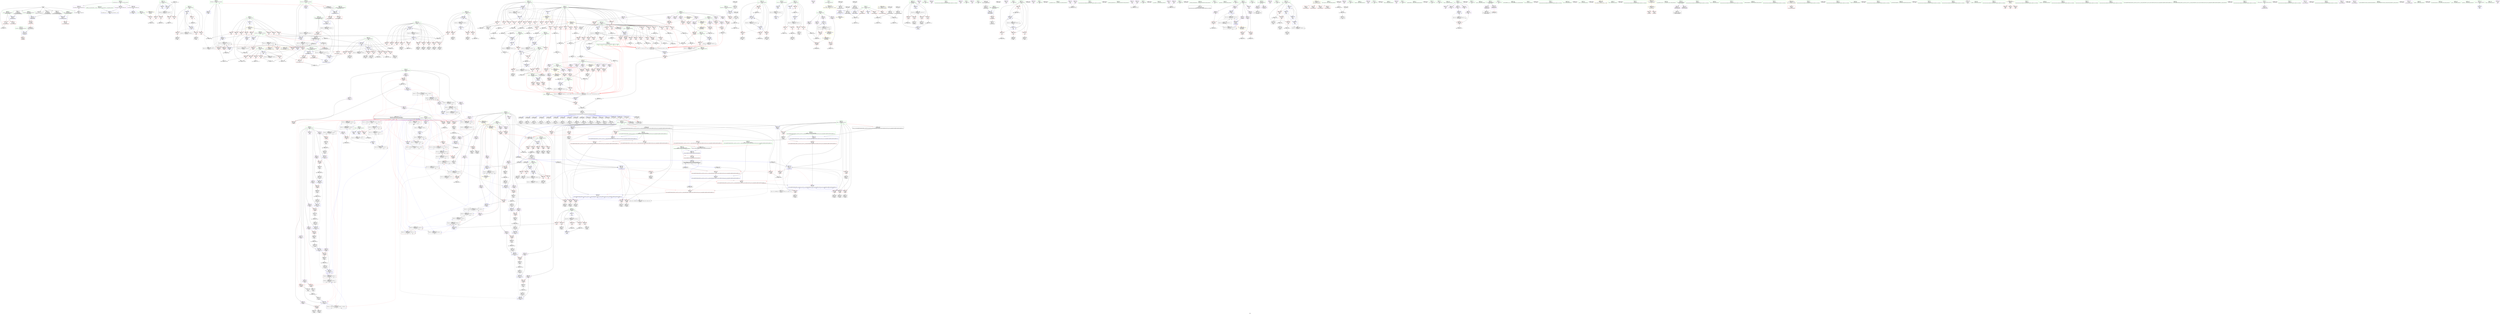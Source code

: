 digraph "SVFG" {
	label="SVFG";

	Node0x55c9378104a0 [shape=record,color=grey,label="{NodeID: 0\nNullPtr}"];
	Node0x55c9378104a0 -> Node0x55c937848d10[style=solid];
	Node0x55c9378104a0 -> Node0x55c937848e10[style=solid];
	Node0x55c9378104a0 -> Node0x55c937848ee0[style=solid];
	Node0x55c9378104a0 -> Node0x55c937848fb0[style=solid];
	Node0x55c9378104a0 -> Node0x55c937867060[style=solid];
	Node0x55c9378104a0 -> Node0x55c93785d360[style=solid];
	Node0x55c93787e190 [shape=record,color=grey,label="{NodeID: 941\n1146 = Binary(1145, 175, )\n}"];
	Node0x55c93787e190 -> Node0x55c93786be90[style=solid];
	Node0x55c937866d60 [shape=record,color=blue,label="{NodeID: 609\n57\<--21\nfirstCycle\<--\nGlob }"];
	Node0x55c937866d60 -> Node0x55c9378c7bf0[style=dashed];
	Node0x55c93784e870 [shape=record,color=red,label="{NodeID: 443\n363\<--362\n\<--arrayidx19\n_Z4joinii\n}"];
	Node0x55c93784e870 -> Node0x55c937881c10[style=solid];
	Node0x55c937851dc0 [shape=record,color=purple,label="{NodeID: 277\n1024\<--27\narrayidx125\<--y\nmain\n}"];
	Node0x55c937851dc0 -> Node0x55c937865890[style=solid];
	Node0x55c937842790 [shape=record,color=green,label="{NodeID: 111\n714\<--715\ntmp_start\<--tmp_start_field_insensitive\nmain\n}"];
	Node0x55c937842790 -> Node0x55c937861380[style=solid];
	Node0x55c937842790 -> Node0x55c937869a00[style=solid];
	Node0x55c9378aff00 [shape=record,color=black,label="{NodeID: 1052\nMR_64V_5 = PHI(MR_64V_6, MR_64V_4, )\npts\{300000 \}\n|{|<s1>59}}"];
	Node0x55c9378aff00 -> Node0x55c9378b7c30[style=dashed];
	Node0x55c9378aff00:s1 -> Node0x55c9378ded70[style=dashed,color=red];
	Node0x55c937863f60 [shape=record,color=red,label="{NodeID: 554\n1016\<--740\n\<--k115\nmain\n}"];
	Node0x55c937863f60 -> Node0x55c937850490[style=solid];
	Node0x55c9379302c0 [shape=record,color=black,label="{NodeID: 1495\n626 = PHI(645, )\n}"];
	Node0x55c9379302c0 -> Node0x55c937846d10[style=solid];
	Node0x55c93784bbc0 [shape=record,color=red,label="{NodeID: 388\n950\<--20\n\<--S\nmain\n}"];
	Node0x55c93784bbc0 -> Node0x55c93785c760[style=solid];
	Node0x55c937847050 [shape=record,color=black,label="{NodeID: 222\n676\<--675\nidxprom\<--call\n_Z5Clearii\n}"];
	Node0x55c937843260 [shape=record,color=green,label="{NodeID: 56\n51\<--52\nisCycle\<--isCycle_field_insensitive\nGlob }"];
	Node0x55c937843260 -> Node0x55c937866a60[style=solid];
	Node0x55c937843260 -> Node0x55c937869fb0[style=solid];
	Node0x55c937883590 [shape=record,color=grey,label="{NodeID: 997\n389 = Binary(388, 383, )\n}"];
	Node0x55c937883590 -> Node0x55c93784ab80[style=solid];
	Node0x55c937869ba0 [shape=record,color=blue,label="{NodeID: 665\n775\<--772\narrayidx3\<--add\nmain\n}"];
	Node0x55c937869ba0 -> Node0x55c9378d8b10[style=dashed];
	Node0x55c9378612b0 [shape=record,color=red,label="{NodeID: 499\n699\<--698\n\<--arrayidx5\n_Z5Clearii\n}"];
	Node0x55c9378612b0 -> Node0x55c937882510[style=solid];
	Node0x55c937854b40 [shape=record,color=purple,label="{NodeID: 333\n782\<--65\n\<--.str.6\nmain\n}"];
	Node0x55c93784a430 [shape=record,color=black,label="{NodeID: 167\n367\<--366\nidxprom20\<--\n_Z4joinii\n}"];
	Node0x55c9378033e0 [shape=record,color=green,label="{NodeID: 1\n7\<--1\n__dso_handle\<--dummyObj\nGlob }"];
	Node0x55c93787e310 [shape=record,color=grey,label="{NodeID: 942\n244 = Binary(243, 226, )\n}"];
	Node0x55c937866e60 [shape=record,color=blue,label="{NodeID: 610\n1203\<--90\nllvm.global_ctors_0\<--\nGlob }"];
	Node0x55c93784e940 [shape=record,color=red,label="{NodeID: 444\n369\<--368\n\<--arrayidx21\n_Z4joinii\n}"];
	Node0x55c93784e940 -> Node0x55c93784a500[style=solid];
	Node0x55c937851e90 [shape=record,color=purple,label="{NodeID: 278\n1072\<--27\narrayidx151\<--y\nmain\n}"];
	Node0x55c937851e90 -> Node0x55c937865d70[style=solid];
	Node0x55c937842860 [shape=record,color=green,label="{NodeID: 112\n716\<--717\ni\<--i_field_insensitive\nmain\n}"];
	Node0x55c937842860 -> Node0x55c937861450[style=solid];
	Node0x55c937842860 -> Node0x55c937861520[style=solid];
	Node0x55c937842860 -> Node0x55c9378615f0[style=solid];
	Node0x55c937842860 -> Node0x55c9378616c0[style=solid];
	Node0x55c937842860 -> Node0x55c937861790[style=solid];
	Node0x55c937842860 -> Node0x55c937869ad0[style=solid];
	Node0x55c937842860 -> Node0x55c937869c70[style=solid];
	Node0x55c9378b1860 [shape=record,color=black,label="{NodeID: 1053\nMR_66V_5 = PHI(MR_66V_6, MR_66V_4, )\npts\{320000 \}\n|{|<s1>59|<s2>59|<s3>59|<s4>59|<s5>59|<s6>59}}"];
	Node0x55c9378b1860 -> Node0x55c9378b8130[style=dashed];
	Node0x55c9378b1860:s1 -> Node0x55c93784e600[style=dashed,color=red];
	Node0x55c9378b1860:s2 -> Node0x55c93784e6d0[style=dashed,color=red];
	Node0x55c9378b1860:s3 -> Node0x55c93784e7a0[style=dashed,color=red];
	Node0x55c9378b1860:s4 -> Node0x55c93784e870[style=dashed,color=red];
	Node0x55c9378b1860:s5 -> Node0x55c937867cc0[style=dashed,color=red];
	Node0x55c9378b1860:s6 -> Node0x55c9378d1810[style=dashed,color=red];
	Node0x55c937864030 [shape=record,color=red,label="{NodeID: 555\n1026\<--740\n\<--k115\nmain\n}"];
	Node0x55c937864030 -> Node0x55c937850630[style=solid];
	Node0x55c937930400 [shape=record,color=black,label="{NodeID: 1496\n675 = PHI(645, )\n}"];
	Node0x55c937930400 -> Node0x55c937847050[style=solid];
	Node0x55c93784bc90 [shape=record,color=red,label="{NodeID: 389\n954\<--20\n\<--S\nmain\n}"];
	Node0x55c93784bc90 -> Node0x55c93787fc90[style=solid];
	Node0x55c937847120 [shape=record,color=black,label="{NodeID: 223\n691\<--690\nidxprom2\<--\n_Z5Clearii\n}"];
	Node0x55c937843360 [shape=record,color=green,label="{NodeID: 57\n53\<--54\nfirstBridge\<--firstBridge_field_insensitive\nGlob |{|<s5>66}}"];
	Node0x55c937843360 -> Node0x55c93784c720[style=solid];
	Node0x55c937843360 -> Node0x55c93784c7f0[style=solid];
	Node0x55c937843360 -> Node0x55c937866b60[style=solid];
	Node0x55c937843360 -> Node0x55c93786a2f0[style=solid];
	Node0x55c937843360 -> Node0x55c93786a7d0[style=solid];
	Node0x55c937843360:s5 -> Node0x55c937932ba0[style=solid,color=red];
	Node0x55c937883710 [shape=record,color=grey,label="{NodeID: 998\n590 = Binary(589, 509, )\n}"];
	Node0x55c937883710 -> Node0x55c937846760[style=solid];
	Node0x55c937869c70 [shape=record,color=blue,label="{NodeID: 666\n716\<--779\ni\<--inc\nmain\n}"];
	Node0x55c937869c70 -> Node0x55c9378d8610[style=dashed];
	Node0x55c937861380 [shape=record,color=red,label="{NodeID: 500\n1152\<--714\n\<--tmp_start\nmain\n}"];
	Node0x55c937861380 -> Node0x55c937880710[style=solid];
	Node0x55c937854c10 [shape=record,color=purple,label="{NodeID: 334\n795\<--67\n\<--.str.7\nmain\n}"];
	Node0x55c93784a500 [shape=record,color=black,label="{NodeID: 168\n370\<--369\nconv\<--\n_Z4joinii\n}"];
	Node0x55c93784a500 -> Node0x55c937882c90[style=solid];
	Node0x55c9378359e0 [shape=record,color=green,label="{NodeID: 2\n8\<--1\nstderr\<--dummyObj\nGlob }"];
	Node0x55c93787e490 [shape=record,color=grey,label="{NodeID: 943\n631 = Binary(630, 550, )\n}"];
	Node0x55c93787e490 -> Node0x55c937846eb0[style=solid];
	Node0x55c937866f60 [shape=record,color=blue,label="{NodeID: 611\n1204\<--91\nllvm.global_ctors_1\<--_GLOBAL__sub_I_Burunduk1_1_0.cpp\nGlob }"];
	Node0x55c93784ea10 [shape=record,color=red,label="{NodeID: 445\n374\<--373\n\<--arrayidx23\n_Z4joinii\n}"];
	Node0x55c93784ea10 -> Node0x55c93784a6a0[style=solid];
	Node0x55c937851f60 [shape=record,color=purple,label="{NodeID: 279\n283\<--29\narrayidx\<--p\n_Z3geti\n}"];
	Node0x55c937851f60 -> Node0x55c93784d420[style=solid];
	Node0x55c937842930 [shape=record,color=green,label="{NodeID: 113\n718\<--719\ntn\<--tn_field_insensitive\nmain\n}"];
	Node0x55c937842930 -> Node0x55c937861860[style=solid];
	Node0x55c9378b1d30 [shape=record,color=black,label="{NodeID: 1054\nMR_68V_5 = PHI(MR_68V_6, MR_68V_4, )\npts\{350000 \}\n|{|<s1>59|<s2>59|<s3>59|<s4>59}}"];
	Node0x55c9378b1d30 -> Node0x55c9378b8630[style=dashed];
	Node0x55c9378b1d30:s1 -> Node0x55c93784e940[style=dashed,color=red];
	Node0x55c9378b1d30:s2 -> Node0x55c93784ea10[style=dashed,color=red];
	Node0x55c9378b1d30:s3 -> Node0x55c937867d90[style=dashed,color=red];
	Node0x55c9378b1d30:s4 -> Node0x55c9378d1d10[style=dashed,color=red];
	Node0x55c937864100 [shape=record,color=red,label="{NodeID: 556\n1062\<--740\n\<--k115\nmain\n}"];
	Node0x55c937864100 -> Node0x55c93787d590[style=solid];
	Node0x55c937930540 [shape=record,color=black,label="{NodeID: 1497\n688 = PHI(645, )\n|{<s0>47}}"];
	Node0x55c937930540:s0 -> Node0x55c937933a20[style=solid,color=red];
	Node0x55c93784bd60 [shape=record,color=red,label="{NodeID: 390\n960\<--20\n\<--S\nmain\n}"];
	Node0x55c93784bd60 -> Node0x55c937882090[style=solid];
	Node0x55c9378471f0 [shape=record,color=black,label="{NodeID: 224\n697\<--696\nidxprom4\<--\n_Z5Clearii\n}"];
	Node0x55c937843460 [shape=record,color=green,label="{NodeID: 58\n55\<--56\nfirstFork\<--firstFork_field_insensitive\nGlob |{|<s5>66}}"];
	Node0x55c937843460 -> Node0x55c93784c8c0[style=solid];
	Node0x55c937843460 -> Node0x55c93784c990[style=solid];
	Node0x55c937843460 -> Node0x55c937866c60[style=solid];
	Node0x55c937843460 -> Node0x55c93786a220[style=solid];
	Node0x55c937843460 -> Node0x55c93786a8a0[style=solid];
	Node0x55c937843460:s5 -> Node0x55c937932cf0[style=solid,color=red];
	Node0x55c937883890 [shape=record,color=grey,label="{NodeID: 999\n938 = Binary(937, 175, )\n}"];
	Node0x55c937883890 -> Node0x55c93786abe0[style=solid];
	Node0x55c937869d40 [shape=record,color=blue,label="{NodeID: 667\n720\<--21\ntt\<--\nmain\n}"];
	Node0x55c937869d40 -> Node0x55c9378c80f0[style=dashed];
	Node0x55c937861450 [shape=record,color=red,label="{NodeID: 501\n761\<--716\n\<--i\nmain\n}"];
	Node0x55c937861450 -> Node0x55c93785bce0[style=solid];
	Node0x55c937854ce0 [shape=record,color=purple,label="{NodeID: 335\n799\<--69\n\<--.str.8\nmain\n}"];
	Node0x55c93784a5d0 [shape=record,color=black,label="{NodeID: 169\n372\<--371\nidxprom22\<--\n_Z4joinii\n}"];
	Node0x55c93783d9f0 [shape=record,color=green,label="{NodeID: 3\n10\<--1\n\<--dummyObj\nCan only get source location for instruction, argument, global var or function.}"];
	Node0x55c93787e610 [shape=record,color=grey,label="{NodeID: 944\n997 = Binary(996, 175, )\n}"];
	Node0x55c93787e610 -> Node0x55c93786b260[style=solid];
	Node0x55c937867060 [shape=record,color=blue, style = dotted,label="{NodeID: 612\n1205\<--3\nllvm.global_ctors_2\<--dummyVal\nGlob }"];
	Node0x55c93784eae0 [shape=record,color=red,label="{NodeID: 446\n382\<--381\n\<--arrayidx27\n_Z4joinii\n}"];
	Node0x55c93784eae0 -> Node0x55c93784a910[style=solid];
	Node0x55c937852030 [shape=record,color=purple,label="{NodeID: 280\n291\<--29\narrayidx2\<--p\n_Z3geti\n}"];
	Node0x55c937852030 -> Node0x55c93784d4f0[style=solid];
	Node0x55c937847810 [shape=record,color=green,label="{NodeID: 114\n720\<--721\ntt\<--tt_field_insensitive\nmain\n}"];
	Node0x55c937847810 -> Node0x55c937861930[style=solid];
	Node0x55c937847810 -> Node0x55c937861a00[style=solid];
	Node0x55c937847810 -> Node0x55c937861ad0[style=solid];
	Node0x55c937847810 -> Node0x55c937861ba0[style=solid];
	Node0x55c937847810 -> Node0x55c937869d40[style=solid];
	Node0x55c937847810 -> Node0x55c93786be90[style=solid];
	Node0x55c9378b2230 [shape=record,color=black,label="{NodeID: 1055\nMR_70V_5 = PHI(MR_70V_6, MR_70V_4, )\npts\{380000 \}\n|{|<s1>59|<s2>59|<s3>59|<s4>59}}"];
	Node0x55c9378b2230 -> Node0x55c9378b8b30[style=dashed];
	Node0x55c9378b2230:s1 -> Node0x55c93784eae0[style=dashed,color=red];
	Node0x55c9378b2230:s2 -> Node0x55c93784ebb0[style=dashed,color=red];
	Node0x55c9378b2230:s3 -> Node0x55c937867e60[style=dashed,color=red];
	Node0x55c9378b2230:s4 -> Node0x55c9378d2210[style=dashed,color=red];
	Node0x55c9378641d0 [shape=record,color=red,label="{NodeID: 557\n1032\<--742\n\<--x1\nmain\n|{<s0>63}}"];
	Node0x55c9378641d0:s0 -> Node0x55c9379315d0[style=solid,color=red];
	Node0x55c937930680 [shape=record,color=black,label="{NodeID: 1498\n701 = PHI(645, )\n|{<s0>47}}"];
	Node0x55c937930680:s0 -> Node0x55c937933b70[style=solid,color=red];
	Node0x55c93784be30 [shape=record,color=red,label="{NodeID: 391\n965\<--20\n\<--S\nmain\n}"];
	Node0x55c93784be30 -> Node0x55c937881910[style=solid];
	Node0x55c9378472c0 [shape=record,color=black,label="{NodeID: 225\n754\<--753\nconv\<--call\nmain\n}"];
	Node0x55c9378472c0 -> Node0x55c937869a00[style=solid];
	Node0x55c9378d5e10 [shape=record,color=black,label="{NodeID: 1166\nMR_136V_3 = PHI(MR_136V_4, MR_136V_2, )\npts\{450 \}\n}"];
	Node0x55c9378d5e10 -> Node0x55c93784f570[style=dashed];
	Node0x55c9378d5e10 -> Node0x55c93784f640[style=dashed];
	Node0x55c9378d5e10 -> Node0x55c93784f710[style=dashed];
	Node0x55c9378d5e10 -> Node0x55c93784f7e0[style=dashed];
	Node0x55c9378d5e10 -> Node0x55c93785f570[style=dashed];
	Node0x55c9378d5e10 -> Node0x55c937868750[style=dashed];
	Node0x55c937843560 [shape=record,color=green,label="{NodeID: 59\n57\<--58\nfirstCycle\<--firstCycle_field_insensitive\nGlob |{|<s4>67}}"];
	Node0x55c937843560 -> Node0x55c93784ca60[style=solid];
	Node0x55c937843560 -> Node0x55c937866d60[style=solid];
	Node0x55c937843560 -> Node0x55c93786a3c0[style=solid];
	Node0x55c937843560 -> Node0x55c93786b810[style=solid];
	Node0x55c937843560:s4 -> Node0x55c937932ba0[style=solid,color=red];
	Node0x55c937883a10 [shape=record,color=grey,label="{NodeID: 1000\n584 = Binary(582, 583, )\n|{<s0>40}}"];
	Node0x55c937883a10:s0 -> Node0x55c9379325e0[style=solid,color=red];
	Node0x55c937869e10 [shape=record,color=blue,label="{NodeID: 668\n722\<--21\ni13\<--\nmain\n}"];
	Node0x55c937869e10 -> Node0x55c937861c70[style=dashed];
	Node0x55c937869e10 -> Node0x55c937861d40[style=dashed];
	Node0x55c937869e10 -> Node0x55c937861e10[style=dashed];
	Node0x55c937869e10 -> Node0x55c937861ee0[style=dashed];
	Node0x55c937869e10 -> Node0x55c937869ee0[style=dashed];
	Node0x55c937869e10 -> Node0x55c9378c85f0[style=dashed];
	Node0x55c937861520 [shape=record,color=red,label="{NodeID: 502\n765\<--716\n\<--i\nmain\n}"];
	Node0x55c937861520 -> Node0x55c93787f390[style=solid];
	Node0x55c937854db0 [shape=record,color=purple,label="{NodeID: 336\n803\<--71\n\<--.str.9\nmain\n}"];
	Node0x55c93784a6a0 [shape=record,color=black,label="{NodeID: 170\n375\<--374\nconv24\<--\n_Z4joinii\n}"];
	Node0x55c93784a6a0 -> Node0x55c937882c90[style=solid];
	Node0x55c93780bdd0 [shape=record,color=green,label="{NodeID: 4\n12\<--1\n.str\<--dummyObj\nGlob }"];
	Node0x55c93787e790 [shape=record,color=grey,label="{NodeID: 945\n1030 = Binary(1025, 1029, )\n}"];
	Node0x55c93787e790 -> Node0x55c93786b5a0[style=solid];
	Node0x55c937867160 [shape=record,color=blue,label="{NodeID: 613\n121\<--120\nfmt.addr\<--fmt\n_Z3errPKcz\n}"];
	Node0x55c937867160 -> Node0x55c93784cb30[style=dashed];
	Node0x55c93784ebb0 [shape=record,color=red,label="{NodeID: 447\n387\<--386\n\<--arrayidx30\n_Z4joinii\n}"];
	Node0x55c93784ebb0 -> Node0x55c93784aab0[style=solid];
	Node0x55c937852100 [shape=record,color=purple,label="{NodeID: 281\n296\<--29\narrayidx4\<--p\n_Z3geti\n}"];
	Node0x55c937852100 -> Node0x55c9378677e0[style=solid];
	Node0x55c9378478a0 [shape=record,color=green,label="{NodeID: 115\n722\<--723\ni13\<--i13_field_insensitive\nmain\n}"];
	Node0x55c9378478a0 -> Node0x55c937861c70[style=solid];
	Node0x55c9378478a0 -> Node0x55c937861d40[style=solid];
	Node0x55c9378478a0 -> Node0x55c937861e10[style=solid];
	Node0x55c9378478a0 -> Node0x55c937861ee0[style=solid];
	Node0x55c9378478a0 -> Node0x55c937869e10[style=solid];
	Node0x55c9378478a0 -> Node0x55c937869ee0[style=solid];
	Node0x55c9378642a0 [shape=record,color=red,label="{NodeID: 558\n1033\<--744\n\<--y1\nmain\n|{<s0>63}}"];
	Node0x55c9378642a0:s0 -> Node0x55c9379325e0[style=solid,color=red];
	Node0x55c9379307c0 [shape=record,color=black,label="{NodeID: 1499\n753 = PHI()\n}"];
	Node0x55c9379307c0 -> Node0x55c9378472c0[style=solid];
	Node0x55c93784bf00 [shape=record,color=red,label="{NodeID: 392\n808\<--23\n\<--M\nmain\n}"];
	Node0x55c93784bf00 -> Node0x55c93785b560[style=solid];
	Node0x55c937847390 [shape=record,color=black,label="{NodeID: 226\n767\<--766\nidxprom\<--div\nmain\n}"];
	Node0x55c9378d6310 [shape=record,color=black,label="{NodeID: 1167\nMR_64V_2 = PHI(MR_64V_3, MR_64V_1, )\npts\{300000 \}\n|{|<s1>55|<s2>60|<s3>60|<s4>60}}"];
	Node0x55c9378d6310 -> Node0x55c937868680[style=dashed];
	Node0x55c9378d6310:s1 -> Node0x55c9378b7c30[style=dashed,color=blue];
	Node0x55c9378d6310:s2 -> Node0x55c9378c08f0[style=dashed,color=blue];
	Node0x55c9378d6310:s3 -> Node0x55c9378c3ff0[style=dashed,color=blue];
	Node0x55c9378d6310:s4 -> Node0x55c9378b0530[style=dashed,color=blue];
	Node0x55c937843660 [shape=record,color=green,label="{NodeID: 60\n59\<--60\ndx\<--dx_field_insensitive\nGlob }"];
	Node0x55c937843660 -> Node0x55c937854590[style=solid];
	Node0x55c937843660 -> Node0x55c937854660[style=solid];
	Node0x55c937843660 -> Node0x55c937854730[style=solid];
	Node0x55c937883b90 [shape=record,color=grey,label="{NodeID: 1001\n911 = Binary(910, 175, )\n}"];
	Node0x55c937883b90 -> Node0x55c93786a970[style=solid];
	Node0x55c937869ee0 [shape=record,color=blue,label="{NodeID: 669\n722\<--821\ni13\<--inc23\nmain\n}"];
	Node0x55c937869ee0 -> Node0x55c937861c70[style=dashed];
	Node0x55c937869ee0 -> Node0x55c937861d40[style=dashed];
	Node0x55c937869ee0 -> Node0x55c937861e10[style=dashed];
	Node0x55c937869ee0 -> Node0x55c937861ee0[style=dashed];
	Node0x55c937869ee0 -> Node0x55c937869ee0[style=dashed];
	Node0x55c937869ee0 -> Node0x55c9378c85f0[style=dashed];
	Node0x55c9378615f0 [shape=record,color=red,label="{NodeID: 503\n770\<--716\n\<--i\nmain\n}"];
	Node0x55c9378615f0 -> Node0x55c93787de90[style=solid];
	Node0x55c937854e80 [shape=record,color=purple,label="{NodeID: 337\n817\<--71\n\<--.str.9\nmain\n}"];
	Node0x55c93784a770 [shape=record,color=black,label="{NodeID: 171\n377\<--376\nconv25\<--or\n_Z4joinii\n}"];
	Node0x55c93784a770 -> Node0x55c937867d90[style=solid];
	Node0x55c9378c3ff0 [shape=record,color=black,label="{NodeID: 1112\nMR_64V_13 = PHI(MR_64V_15, MR_64V_12, )\npts\{300000 \}\n|{|<s1>64|<s2>65}}"];
	Node0x55c9378c3ff0 -> Node0x55c9378c3ff0[style=dashed];
	Node0x55c9378c3ff0:s1 -> Node0x55c9378de7d0[style=dashed,color=red];
	Node0x55c9378c3ff0:s2 -> Node0x55c9378be530[style=dashed,color=red];
	Node0x55c93780be60 [shape=record,color=green,label="{NodeID: 5\n14\<--1\n.str.2\<--dummyObj\nGlob }"];
	Node0x55c93787e910 [shape=record,color=grey,label="{NodeID: 946\n608 = Binary(606, 607, )\n|{<s0>42}}"];
	Node0x55c93787e910:s0 -> Node0x55c9379315d0[style=solid,color=red];
	Node0x55c937867230 [shape=record,color=blue,label="{NodeID: 614\n156\<--162\nf.addr\<--frombool\n_Z6AssertbPKcz\n}"];
	Node0x55c937867230 -> Node0x55c93784cc00[style=dashed];
	Node0x55c93784ec80 [shape=record,color=red,label="{NodeID: 448\n395\<--394\n\<--arrayidx35\n_Z4joinii\n}"];
	Node0x55c93784ec80 -> Node0x55c93784ad20[style=solid];
	Node0x55c93784ec80 -> Node0x55c93784adf0[style=solid];
	Node0x55c9378521d0 [shape=record,color=purple,label="{NodeID: 282\n354\<--29\narrayidx15\<--p\n_Z4joinii\n}"];
	Node0x55c9378521d0 -> Node0x55c937867bf0[style=solid];
	Node0x55c937847970 [shape=record,color=green,label="{NodeID: 116\n724\<--725\ni25\<--i25_field_insensitive\nmain\n}"];
	Node0x55c937847970 -> Node0x55c937861fb0[style=solid];
	Node0x55c937847970 -> Node0x55c937862080[style=solid];
	Node0x55c937847970 -> Node0x55c937862150[style=solid];
	Node0x55c937847970 -> Node0x55c937862220[style=solid];
	Node0x55c937847970 -> Node0x55c9378622f0[style=solid];
	Node0x55c937847970 -> Node0x55c9378623c0[style=solid];
	Node0x55c937847970 -> Node0x55c937862490[style=solid];
	Node0x55c937847970 -> Node0x55c937862560[style=solid];
	Node0x55c937847970 -> Node0x55c937862630[style=solid];
	Node0x55c937847970 -> Node0x55c937862700[style=solid];
	Node0x55c937847970 -> Node0x55c93786a490[style=solid];
	Node0x55c937847970 -> Node0x55c93786a970[style=solid];
	Node0x55c937864370 [shape=record,color=red,label="{NodeID: 559\n1036\<--746\n\<--t\nmain\n}"];
	Node0x55c937864370 -> Node0x55c937850700[style=solid];
	Node0x55c937930890 [shape=record,color=black,label="{NodeID: 1500\n758 = PHI()\n}"];
	Node0x55c93784bfd0 [shape=record,color=red,label="{NodeID: 393\n827\<--23\n\<--M\nmain\n}"];
	Node0x55c93784bfd0 -> Node0x55c93786a220[style=solid];
	Node0x55c93784bfd0 -> Node0x55c93786a2f0[style=solid];
	Node0x55c93784bfd0 -> Node0x55c93786a3c0[style=solid];
	Node0x55c937847460 [shape=record,color=black,label="{NodeID: 227\n774\<--773\nidxprom2\<--\nmain\n}"];
	Node0x55c9378d6810 [shape=record,color=black,label="{NodeID: 1168\nMR_66V_2 = PHI(MR_66V_3, MR_66V_1, )\npts\{320000 \}\n|{|<s1>55|<s2>60|<s3>60}}"];
	Node0x55c9378d6810 -> Node0x55c9378685b0[style=dashed];
	Node0x55c9378d6810:s1 -> Node0x55c9378b8130[style=dashed,color=blue];
	Node0x55c9378d6810:s2 -> Node0x55c9378bcc30[style=dashed,color=blue];
	Node0x55c9378d6810:s3 -> Node0x55c9378c0df0[style=dashed,color=blue];
	Node0x55c937843760 [shape=record,color=green,label="{NodeID: 61\n61\<--62\ndy\<--dy_field_insensitive\nGlob }"];
	Node0x55c937843760 -> Node0x55c937854800[style=solid];
	Node0x55c937843760 -> Node0x55c9378548d0[style=solid];
	Node0x55c937843760 -> Node0x55c9378549a0[style=solid];
	Node0x55c937883d10 [shape=record,color=grey,label="{NodeID: 1002\n499 = Binary(498, 401, )\n}"];
	Node0x55c937883d10 -> Node0x55c93784b6e0[style=solid];
	Node0x55c937869fb0 [shape=record,color=blue,label="{NodeID: 670\n51\<--21\nisCycle\<--\nmain\n}"];
	Node0x55c937869fb0 -> Node0x55c9378c6cf0[style=dashed];
	Node0x55c9378616c0 [shape=record,color=red,label="{NodeID: 504\n773\<--716\n\<--i\nmain\n}"];
	Node0x55c9378616c0 -> Node0x55c937847460[style=solid];
	Node0x55c937854f50 [shape=record,color=purple,label="{NodeID: 338\n1091\<--73\n\<--.str.10\nmain\n}"];
	Node0x55c93784a840 [shape=record,color=black,label="{NodeID: 172\n380\<--379\nidxprom26\<--\n_Z4joinii\n}"];
	Node0x55c93780d1c0 [shape=record,color=green,label="{NodeID: 6\n16\<--1\n.str.3\<--dummyObj\nGlob }"];
	Node0x55c93787ea90 [shape=record,color=grey,label="{NodeID: 947\n611 = Binary(610, 175, )\n|{<s0>42}}"];
	Node0x55c93787ea90:s0 -> Node0x55c9379325e0[style=solid,color=red];
	Node0x55c937867300 [shape=record,color=blue,label="{NodeID: 615\n158\<--155\nfmt.addr\<--fmt\n_Z6AssertbPKcz\n}"];
	Node0x55c937867300 -> Node0x55c93784ccd0[style=dashed];
	Node0x55c93784ed50 [shape=record,color=red,label="{NodeID: 449\n399\<--398\n\<--arrayidx38\n_Z4joinii\n}"];
	Node0x55c93784ed50 -> Node0x55c93785c5e0[style=solid];
	Node0x55c9378522a0 [shape=record,color=purple,label="{NodeID: 283\n476\<--29\narrayidx2\<--p\n_Z4Initv\n}"];
	Node0x55c9378522a0 -> Node0x55c937868680[style=solid];
	Node0x55c9378dc800 [shape=record,color=yellow,style=double,label="{NodeID: 1224\n60V_1 = ENCHI(MR_60V_0)\npts\{260000 \}\nFun[main]}"];
	Node0x55c9378dc800 -> Node0x55c937864e00[style=dashed];
	Node0x55c9378dc800 -> Node0x55c937864fa0[style=dashed];
	Node0x55c9378dc800 -> Node0x55c937865140[style=dashed];
	Node0x55c9378dc800 -> Node0x55c937865480[style=dashed];
	Node0x55c9378dc800 -> Node0x55c9378656f0[style=dashed];
	Node0x55c9378dc800 -> Node0x55c937865ca0[style=dashed];
	Node0x55c937847a40 [shape=record,color=green,label="{NodeID: 117\n726\<--727\nk\<--k_field_insensitive\nmain\n}"];
	Node0x55c937847a40 -> Node0x55c9378627d0[style=solid];
	Node0x55c937847a40 -> Node0x55c9378628a0[style=solid];
	Node0x55c937847a40 -> Node0x55c937862970[style=solid];
	Node0x55c937847a40 -> Node0x55c937862a40[style=solid];
	Node0x55c937847a40 -> Node0x55c93786a630[style=solid];
	Node0x55c937847a40 -> Node0x55c93786a700[style=solid];
	Node0x55c9378b3130 [shape=record,color=black,label="{NodeID: 1058\nMR_138V_3 = PHI(MR_138V_4, MR_138V_2, )\npts\{452 \}\n}"];
	Node0x55c9378b3130 -> Node0x55c93785f640[style=dashed];
	Node0x55c9378b3130 -> Node0x55c93785f710[style=dashed];
	Node0x55c9378b3130 -> Node0x55c93785f7e0[style=dashed];
	Node0x55c9378b3130 -> Node0x55c93785f8b0[style=dashed];
	Node0x55c9378b3130 -> Node0x55c93785f980[style=dashed];
	Node0x55c9378b3130 -> Node0x55c93785fa50[style=dashed];
	Node0x55c9378b3130 -> Node0x55c93785fb20[style=dashed];
	Node0x55c9378b3130 -> Node0x55c93785fbf0[style=dashed];
	Node0x55c9378b3130 -> Node0x55c93785fcc0[style=dashed];
	Node0x55c9378b3130 -> Node0x55c93785fd90[style=dashed];
	Node0x55c9378b3130 -> Node0x55c9378692b0[style=dashed];
	Node0x55c937864440 [shape=record,color=red,label="{NodeID: 560\n1042\<--746\n\<--t\nmain\n|{<s0>64}}"];
	Node0x55c937864440:s0 -> Node0x55c937933850[style=solid,color=red];
	Node0x55c937930960 [shape=record,color=black,label="{NodeID: 1501\n783 = PHI()\n}"];
	Node0x55c93784c0a0 [shape=record,color=red,label="{NodeID: 394\n835\<--23\n\<--M\nmain\n}"];
	Node0x55c93784c0a0 -> Node0x55c937884a90[style=solid];
	Node0x55c937847530 [shape=record,color=black,label="{NodeID: 228\n812\<--811\nidxprom17\<--\nmain\n}"];
	Node0x55c937843860 [shape=record,color=green,label="{NodeID: 62\n89\<--93\nllvm.global_ctors\<--llvm.global_ctors_field_insensitive\nGlob }"];
	Node0x55c937843860 -> Node0x55c937855910[style=solid];
	Node0x55c937843860 -> Node0x55c9378559e0[style=solid];
	Node0x55c937843860 -> Node0x55c937855ae0[style=solid];
	Node0x55c937883e90 [shape=record,color=grey,label="{NodeID: 1003\n515 = Binary(514, 175, )\n|{<s0>35}}"];
	Node0x55c937883e90:s0 -> Node0x55c9379325e0[style=solid,color=red];
	Node0x55c93786a080 [shape=record,color=blue,label="{NodeID: 671\n49\<--21\nisFork\<--\nmain\n}"];
	Node0x55c93786a080 -> Node0x55c9378af910[style=dashed];
	Node0x55c93786a080 -> Node0x55c9378ba430[style=dashed];
	Node0x55c93786a080 -> Node0x55c9378bfef0[style=dashed];
	Node0x55c937861790 [shape=record,color=red,label="{NodeID: 505\n778\<--716\n\<--i\nmain\n}"];
	Node0x55c937861790 -> Node0x55c93787d290[style=solid];
	Node0x55c937855020 [shape=record,color=purple,label="{NodeID: 339\n1107\<--75\n\<--.str.11\nmain\n}"];
	Node0x55c93784a910 [shape=record,color=black,label="{NodeID: 173\n383\<--382\nconv28\<--\n_Z4joinii\n}"];
	Node0x55c93784a910 -> Node0x55c937883590[style=solid];
	Node0x55c93780d250 [shape=record,color=green,label="{NodeID: 7\n18\<--1\n.str.4\<--dummyObj\nGlob }"];
	Node0x55c93787ec10 [shape=record,color=grey,label="{NodeID: 948\n610 = Binary(401, 609, )\n}"];
	Node0x55c93787ec10 -> Node0x55c93787ea90[style=solid];
	Node0x55c9378673d0 [shape=record,color=blue,label="{NodeID: 616\n9\<--200\nstart\<--conv\n__cxx_global_var_init.1\n|{<s0>76}}"];
	Node0x55c9378673d0:s0 -> Node0x55c9378e9680[style=dashed,color=blue];
	Node0x55c93784ee20 [shape=record,color=red,label="{NodeID: 450\n408\<--407\n\<--arrayidx43\n_Z4joinii\n}"];
	Node0x55c93784ee20 -> Node0x55c93784af90[style=solid];
	Node0x55c93784ee20 -> Node0x55c93784b060[style=solid];
	Node0x55c937852370 [shape=record,color=purple,label="{NodeID: 284\n339\<--31\narrayidx8\<--size\n_Z4joinii\n}"];
	Node0x55c937852370 -> Node0x55c93784e600[style=solid];
	Node0x55c9378dc8e0 [shape=record,color=yellow,style=double,label="{NodeID: 1225\n62V_1 = ENCHI(MR_62V_0)\npts\{280000 \}\nFun[main]}"];
	Node0x55c9378dc8e0 -> Node0x55c937864ed0[style=dashed];
	Node0x55c9378dc8e0 -> Node0x55c937865070[style=dashed];
	Node0x55c9378dc8e0 -> Node0x55c9378652e0[style=dashed];
	Node0x55c9378dc8e0 -> Node0x55c937865550[style=dashed];
	Node0x55c9378dc8e0 -> Node0x55c937865890[style=dashed];
	Node0x55c9378dc8e0 -> Node0x55c937865d70[style=dashed];
	Node0x55c937847b10 [shape=record,color=green,label="{NodeID: 118\n728\<--729\ni67\<--i67_field_insensitive\nmain\n}"];
	Node0x55c937847b10 -> Node0x55c937862b10[style=solid];
	Node0x55c937847b10 -> Node0x55c937862be0[style=solid];
	Node0x55c937847b10 -> Node0x55c937862cb0[style=solid];
	Node0x55c937847b10 -> Node0x55c937862d80[style=solid];
	Node0x55c937847b10 -> Node0x55c93786aa40[style=solid];
	Node0x55c937847b10 -> Node0x55c93786abe0[style=solid];
	Node0x55c9378b3630 [shape=record,color=black,label="{NodeID: 1059\nMR_70V_2 = PHI(MR_70V_8, MR_70V_1, )\npts\{380000 \}\n|{|<s2>55|<s3>60|<s4>60}}"];
	Node0x55c9378b3630 -> Node0x55c937860340[style=dashed];
	Node0x55c9378b3630 -> Node0x55c937868dd0[style=dashed];
	Node0x55c9378b3630:s2 -> Node0x55c9378b8b30[style=dashed,color=blue];
	Node0x55c9378b3630:s3 -> Node0x55c9378bd630[style=dashed,color=blue];
	Node0x55c9378b3630:s4 -> Node0x55c9378c17f0[style=dashed,color=blue];
	Node0x55c937864510 [shape=record,color=red,label="{NodeID: 561\n1045\<--746\n\<--t\nmain\n}"];
	Node0x55c937864510 -> Node0x55c9378507d0[style=solid];
	Node0x55c937930a30 [shape=record,color=black,label="{NodeID: 1502\n796 = PHI()\n}"];
	Node0x55c93784c170 [shape=record,color=red,label="{NodeID: 395\n893\<--23\n\<--M\nmain\n}"];
	Node0x55c93784c170 -> Node0x55c93785c8e0[style=solid];
	Node0x55c937847600 [shape=record,color=black,label="{NodeID: 229\n815\<--814\nidxprom19\<--\nmain\n}"];
	Node0x55c937843960 [shape=record,color=green,label="{NodeID: 63\n94\<--95\n__cxx_global_var_init\<--__cxx_global_var_init_field_insensitive\n}"];
	Node0x55c937884010 [shape=record,color=grey,label="{NodeID: 1004\n514 = Binary(401, 513, )\n}"];
	Node0x55c937884010 -> Node0x55c937883e90[style=solid];
	Node0x55c93786a150 [shape=record,color=blue,label="{NodeID: 672\n47\<--21\nisBridge\<--\nmain\n}"];
	Node0x55c93786a150 -> Node0x55c9378af820[style=dashed];
	Node0x55c93786a150 -> Node0x55c9378b9f30[style=dashed];
	Node0x55c93786a150 -> Node0x55c9378bf9f0[style=dashed];
	Node0x55c937861860 [shape=record,color=red,label="{NodeID: 506\n789\<--718\n\<--tn\nmain\n}"];
	Node0x55c937861860 -> Node0x55c937884f10[style=solid];
	Node0x55c9378550f0 [shape=record,color=purple,label="{NodeID: 340\n1104\<--77\n\<--.str.12\nmain\n}"];
	Node0x55c9378550f0 -> Node0x55c93787beb0[style=solid];
	Node0x55c93784a9e0 [shape=record,color=black,label="{NodeID: 174\n385\<--384\nidxprom29\<--\n_Z4joinii\n}"];
	Node0x55c93780d2e0 [shape=record,color=green,label="{NodeID: 8\n21\<--1\n\<--dummyObj\nCan only get source location for instruction, argument, global var or function.}"];
	Node0x55c93787ed90 [shape=record,color=grey,label="{NodeID: 949\n1020 = Binary(1015, 1019, )\n}"];
	Node0x55c93787ed90 -> Node0x55c93786b4d0[style=solid];
	Node0x55c9378674a0 [shape=record,color=blue,label="{NodeID: 617\n209\<--208\ns.addr\<--s\n_Z9TimeStampPKcz\n}"];
	Node0x55c9378674a0 -> Node0x55c93784cda0[style=dashed];
	Node0x55c9378674a0 -> Node0x55c93784ce70[style=dashed];
	Node0x55c93784eef0 [shape=record,color=red,label="{NodeID: 451\n412\<--411\n\<--arrayidx46\n_Z4joinii\n}"];
	Node0x55c93784eef0 -> Node0x55c937884d90[style=solid];
	Node0x55c937852440 [shape=record,color=purple,label="{NodeID: 285\n343\<--31\narrayidx10\<--size\n_Z4joinii\n}"];
	Node0x55c937852440 -> Node0x55c93784e6d0[style=solid];
	Node0x55c937847be0 [shape=record,color=green,label="{NodeID: 119\n730\<--731\nx\<--x_field_insensitive\nmain\n}"];
	Node0x55c937847be0 -> Node0x55c937862e50[style=solid];
	Node0x55c937847be0 -> Node0x55c937862f20[style=solid];
	Node0x55c937847be0 -> Node0x55c937862ff0[style=solid];
	Node0x55c937847be0 -> Node0x55c9378630c0[style=solid];
	Node0x55c937847be0 -> Node0x55c937863190[style=solid];
	Node0x55c937847be0 -> Node0x55c937863260[style=solid];
	Node0x55c937847be0 -> Node0x55c937863330[style=solid];
	Node0x55c937847be0 -> Node0x55c93786acb0[style=solid];
	Node0x55c937847be0 -> Node0x55c93786b260[style=solid];
	Node0x55c9378645e0 [shape=record,color=red,label="{NodeID: 562\n1051\<--746\n\<--t\nmain\n}"];
	Node0x55c9378645e0 -> Node0x55c9378508a0[style=solid];
	Node0x55c937930b00 [shape=record,color=black,label="{NodeID: 1503\n800 = PHI()\n}"];
	Node0x55c93784c240 [shape=record,color=red,label="{NodeID: 396\n903\<--23\n\<--M\nmain\n}"];
	Node0x55c93784c240 -> Node0x55c93785d660[style=solid];
	Node0x55c9378476d0 [shape=record,color=black,label="{NodeID: 230\n839\<--838\nidxprom29\<--\nmain\n}"];
	Node0x55c937843a60 [shape=record,color=green,label="{NodeID: 64\n98\<--99\n_ZNSt8ios_base4InitC1Ev\<--_ZNSt8ios_base4InitC1Ev_field_insensitive\n}"];
	Node0x55c937884190 [shape=record,color=grey,label="{NodeID: 1005\n508 = Binary(507, 509, )\n}"];
	Node0x55c937884190 -> Node0x55c9378458c0[style=solid];
	Node0x55c93786a220 [shape=record,color=blue,label="{NodeID: 673\n55\<--827\nfirstFork\<--\nmain\n}"];
	Node0x55c93786a220 -> Node0x55c9378b6d30[style=dashed];
	Node0x55c937861930 [shape=record,color=red,label="{NodeID: 507\n788\<--720\n\<--tt\nmain\n}"];
	Node0x55c937861930 -> Node0x55c937884f10[style=solid];
	Node0x55c9378551c0 [shape=record,color=purple,label="{NodeID: 341\n1118\<--77\n\<--.str.12\nmain\n}"];
	Node0x55c9378551c0 -> Node0x55c93787c450[style=solid];
	Node0x55c93784aab0 [shape=record,color=black,label="{NodeID: 175\n388\<--387\nconv31\<--\n_Z4joinii\n}"];
	Node0x55c93784aab0 -> Node0x55c937883590[style=solid];
	Node0x55c93780ca30 [shape=record,color=green,label="{NodeID: 9\n63\<--1\n.str.5\<--dummyObj\nGlob }"];
	Node0x55c93787ef10 [shape=record,color=grey,label="{NodeID: 950\n595 = Binary(593, 594, )\n|{<s0>41}}"];
	Node0x55c93787ef10:s0 -> Node0x55c9379315d0[style=solid,color=red];
	Node0x55c937867570 [shape=record,color=blue,label="{NodeID: 618\n9\<--249\nstart\<--conv12\n_Z9TimeStampPKcz\n}"];
	Node0x55c93784efc0 [shape=record,color=red,label="{NodeID: 452\n430\<--422\n\<--__a.addr\n_ZSt4swapIiENSt9enable_ifIXsr6__and_ISt6__not_ISt15__is_tuple_likeIT_EESt21is_move_constructibleIS3_ESt18is_move_assignableIS3_EEE5valueEvE4typeERS3_SC_\n|{<s0>26}}"];
	Node0x55c93784efc0:s0 -> Node0x55c9379336c0[style=solid,color=red];
	Node0x55c937852510 [shape=record,color=purple,label="{NodeID: 286\n358\<--31\narrayidx17\<--size\n_Z4joinii\n}"];
	Node0x55c937852510 -> Node0x55c93784e7a0[style=solid];
	Node0x55c937847cb0 [shape=record,color=green,label="{NodeID: 120\n732\<--733\nly\<--ly_field_insensitive\nmain\n}"];
	Node0x55c937847cb0 -> Node0x55c937863400[style=solid];
	Node0x55c937847cb0 -> Node0x55c93786ad80[style=solid];
	Node0x55c937847cb0 -> Node0x55c93786aff0[style=solid];
	Node0x55c9378646b0 [shape=record,color=red,label="{NodeID: 563\n1087\<--748\n\<--res\nmain\n}"];
	Node0x55c9378646b0 -> Node0x55c93785c160[style=solid];
	Node0x55c937930bd0 [shape=record,color=black,label="{NodeID: 1504\n804 = PHI()\n}"];
	Node0x55c93784c310 [shape=record,color=red,label="{NodeID: 397\n920\<--23\n\<--M\nmain\n}"];
	Node0x55c93784c310 -> Node0x55c93785d960[style=solid];
	Node0x55c93784f8a0 [shape=record,color=black,label="{NodeID: 231\n843\<--842\nidxprom31\<--\nmain\n}"];
	Node0x55c937843b60 [shape=record,color=green,label="{NodeID: 65\n104\<--105\n__cxa_atexit\<--__cxa_atexit_field_insensitive\n}"];
	Node0x55c937884310 [shape=record,color=grey,label="{NodeID: 1006\n480 = Binary(479, 175, )\n}"];
	Node0x55c937884310 -> Node0x55c937868750[style=solid];
	Node0x55c93786a2f0 [shape=record,color=blue,label="{NodeID: 674\n53\<--827\nfirstBridge\<--\nmain\n}"];
	Node0x55c93786a2f0 -> Node0x55c9378b6830[style=dashed];
	Node0x55c937861a00 [shape=record,color=red,label="{NodeID: 508\n793\<--720\n\<--tt\nmain\n}"];
	Node0x55c937861a00 -> Node0x55c93787dd10[style=solid];
	Node0x55c937855290 [shape=record,color=purple,label="{NodeID: 342\n1132\<--77\n\<--.str.12\nmain\n}"];
	Node0x55c937855290 -> Node0x55c93787c9f0[style=solid];
	Node0x55c93784ab80 [shape=record,color=black,label="{NodeID: 176\n390\<--389\nconv33\<--or32\n_Z4joinii\n}"];
	Node0x55c93784ab80 -> Node0x55c937867e60[style=solid];
	Node0x55c93780cac0 [shape=record,color=green,label="{NodeID: 10\n65\<--1\n.str.6\<--dummyObj\nGlob }"];
	Node0x55c93787f090 [shape=record,color=grey,label="{NodeID: 951\n597 = Binary(175, 596, )\n|{<s0>41}}"];
	Node0x55c93787f090:s0 -> Node0x55c9379325e0[style=solid,color=red];
	Node0x55c937867640 [shape=record,color=blue,label="{NodeID: 619\n260\<--259\ns.addr\<--s\n_Z13MiniTimeStampPKc\n}"];
	Node0x55c937867640 -> Node0x55c93784cf40[style=dashed];
	Node0x55c93784f090 [shape=record,color=red,label="{NodeID: 453\n439\<--422\n\<--__a.addr\n_ZSt4swapIiENSt9enable_ifIXsr6__and_ISt6__not_ISt15__is_tuple_likeIT_EESt21is_move_constructibleIS3_ESt18is_move_assignableIS3_EEE5valueEvE4typeERS3_SC_\n}"];
	Node0x55c93784f090 -> Node0x55c937868340[style=solid];
	Node0x55c9378525e0 [shape=record,color=purple,label="{NodeID: 287\n362\<--31\narrayidx19\<--size\n_Z4joinii\n}"];
	Node0x55c9378525e0 -> Node0x55c93784e870[style=solid];
	Node0x55c9378525e0 -> Node0x55c937867cc0[style=solid];
	Node0x55c937847d80 [shape=record,color=green,label="{NodeID: 121\n734\<--735\nry\<--ry_field_insensitive\nmain\n}"];
	Node0x55c937847d80 -> Node0x55c9378634d0[style=solid];
	Node0x55c937847d80 -> Node0x55c93786ae50[style=solid];
	Node0x55c937847d80 -> Node0x55c93786af20[style=solid];
	Node0x55c937864780 [shape=record,color=red,label="{NodeID: 564\n1098\<--748\n\<--res\nmain\n}"];
	Node0x55c937864780 -> Node0x55c937884c10[style=solid];
	Node0x55c937930cd0 [shape=record,color=black,label="{NodeID: 1505\n818 = PHI()\n}"];
	Node0x55c93784c3e0 [shape=record,color=red,label="{NodeID: 398\n1000\<--23\n\<--M\nmain\n}"];
	Node0x55c93784c3e0 -> Node0x55c937880890[style=solid];
	Node0x55c93784f930 [shape=record,color=black,label="{NodeID: 232\n847\<--846\nidxprom34\<--call33\nmain\n}"];
	Node0x55c937843c60 [shape=record,color=green,label="{NodeID: 66\n103\<--109\n_ZNSt8ios_base4InitD1Ev\<--_ZNSt8ios_base4InitD1Ev_field_insensitive\n}"];
	Node0x55c937843c60 -> Node0x55c937849150[style=solid];
	Node0x55c937884490 [shape=record,color=grey,label="{NodeID: 1007\n872 = Binary(867, 871, )\n|{<s0>58}}"];
	Node0x55c937884490:s0 -> Node0x55c9379315d0[style=solid,color=red];
	Node0x55c93786a3c0 [shape=record,color=blue,label="{NodeID: 675\n57\<--827\nfirstCycle\<--\nmain\n}"];
	Node0x55c93786a3c0 -> Node0x55c9378ba930[style=dashed];
	Node0x55c937861ad0 [shape=record,color=red,label="{NodeID: 509\n797\<--720\n\<--tt\nmain\n}"];
	Node0x55c937861ad0 -> Node0x55c93787db90[style=solid];
	Node0x55c937855360 [shape=record,color=purple,label="{NodeID: 343\n1105\<--79\n\<--.str.13\nmain\n}"];
	Node0x55c937855360 -> Node0x55c93787beb0[style=solid];
	Node0x55c93784ac50 [shape=record,color=black,label="{NodeID: 177\n393\<--392\nidxprom34\<--\n_Z4joinii\n}"];
	Node0x55c93780cb50 [shape=record,color=green,label="{NodeID: 11\n67\<--1\n.str.7\<--dummyObj\nGlob }"];
	Node0x55c93787f210 [shape=record,color=grey,label="{NodeID: 952\n1077 = Binary(1076, 1078, )\n}"];
	Node0x55c93787f210 -> Node0x55c93786b9b0[style=solid];
	Node0x55c937867710 [shape=record,color=blue,label="{NodeID: 620\n277\<--276\na.addr\<--a\n_Z3geti\n}"];
	Node0x55c937867710 -> Node0x55c93784d010[style=dashed];
	Node0x55c937867710 -> Node0x55c93784d0e0[style=dashed];
	Node0x55c937867710 -> Node0x55c93784d1b0[style=dashed];
	Node0x55c937867710 -> Node0x55c93784d280[style=dashed];
	Node0x55c937867710 -> Node0x55c93784d350[style=dashed];
	Node0x55c93784f160 [shape=record,color=red,label="{NodeID: 454\n436\<--424\n\<--__b.addr\n_ZSt4swapIiENSt9enable_ifIXsr6__and_ISt6__not_ISt15__is_tuple_likeIT_EESt21is_move_constructibleIS3_ESt18is_move_assignableIS3_EEE5valueEvE4typeERS3_SC_\n|{<s0>27}}"];
	Node0x55c93784f160:s0 -> Node0x55c9379336c0[style=solid,color=red];
	Node0x55c9378526b0 [shape=record,color=purple,label="{NodeID: 288\n471\<--31\narrayidx\<--size\n_Z4Initv\n}"];
	Node0x55c9378526b0 -> Node0x55c9378685b0[style=solid];
	Node0x55c937847e50 [shape=record,color=green,label="{NodeID: 122\n736\<--737\ny\<--y_field_insensitive\nmain\n}"];
	Node0x55c937847e50 -> Node0x55c9378635a0[style=solid];
	Node0x55c937847e50 -> Node0x55c937863670[style=solid];
	Node0x55c937847e50 -> Node0x55c937863740[style=solid];
	Node0x55c937847e50 -> Node0x55c937863810[style=solid];
	Node0x55c937847e50 -> Node0x55c93786b0c0[style=solid];
	Node0x55c937847e50 -> Node0x55c93786b190[style=solid];
	Node0x55c937864850 [shape=record,color=red,label="{NodeID: 565\n1112\<--748\n\<--res\nmain\n}"];
	Node0x55c937864850 -> Node0x55c93785b9e0[style=solid];
	Node0x55c937930dd0 [shape=record,color=black,label="{NodeID: 1506\n846 = PHI(645, )\n}"];
	Node0x55c937930dd0 -> Node0x55c93784f930[style=solid];
	Node0x55c93784c4b0 [shape=record,color=red,label="{NodeID: 399\n1088\<--23\n\<--M\nmain\n}"];
	Node0x55c93784c4b0 -> Node0x55c93785c160[style=solid];
	Node0x55c93784fa00 [shape=record,color=black,label="{NodeID: 233\n856\<--855\nidxprom39\<--\nmain\n}"];
	Node0x55c9378d8610 [shape=record,color=black,label="{NodeID: 1174\nMR_24V_3 = PHI(MR_24V_4, MR_24V_2, )\npts\{717 \}\n}"];
	Node0x55c9378d8610 -> Node0x55c937861450[style=dashed];
	Node0x55c9378d8610 -> Node0x55c937861520[style=dashed];
	Node0x55c9378d8610 -> Node0x55c9378615f0[style=dashed];
	Node0x55c9378d8610 -> Node0x55c9378616c0[style=dashed];
	Node0x55c9378d8610 -> Node0x55c937861790[style=dashed];
	Node0x55c9378d8610 -> Node0x55c937869c70[style=dashed];
	Node0x55c937843d60 [shape=record,color=green,label="{NodeID: 67\n116\<--117\n_Z3errPKcz\<--_Z3errPKcz_field_insensitive\n}"];
	Node0x55c937884610 [shape=record,color=grey,label="{NodeID: 1008\n886 = Binary(885, 175, )\n}"];
	Node0x55c937884610 -> Node0x55c93786a700[style=solid];
	Node0x55c93786a490 [shape=record,color=blue,label="{NodeID: 676\n724\<--21\ni25\<--\nmain\n}"];
	Node0x55c93786a490 -> Node0x55c937861fb0[style=dashed];
	Node0x55c93786a490 -> Node0x55c937862080[style=dashed];
	Node0x55c93786a490 -> Node0x55c937862150[style=dashed];
	Node0x55c93786a490 -> Node0x55c937862220[style=dashed];
	Node0x55c93786a490 -> Node0x55c9378622f0[style=dashed];
	Node0x55c93786a490 -> Node0x55c9378623c0[style=dashed];
	Node0x55c93786a490 -> Node0x55c937862490[style=dashed];
	Node0x55c93786a490 -> Node0x55c937862560[style=dashed];
	Node0x55c93786a490 -> Node0x55c937862630[style=dashed];
	Node0x55c93786a490 -> Node0x55c937862700[style=dashed];
	Node0x55c93786a490 -> Node0x55c93786a970[style=dashed];
	Node0x55c93786a490 -> Node0x55c9378c8af0[style=dashed];
	Node0x55c937861ba0 [shape=record,color=red,label="{NodeID: 510\n1145\<--720\n\<--tt\nmain\n}"];
	Node0x55c937861ba0 -> Node0x55c93787e190[style=solid];
	Node0x55c937855430 [shape=record,color=purple,label="{NodeID: 344\n1119\<--79\n\<--.str.13\nmain\n}"];
	Node0x55c937855430 -> Node0x55c93787c450[style=solid];
	Node0x55c93784ad20 [shape=record,color=black,label="{NodeID: 178\n396\<--395\nconv36\<--\n_Z4joinii\n}"];
	Node0x55c9378c62f0 [shape=record,color=black,label="{NodeID: 1119\nMR_8V_2 = PHI(MR_8V_11, MR_8V_1, )\npts\{48 \}\n}"];
	Node0x55c9378c62f0 -> Node0x55c93786a150[style=dashed];
	Node0x55c93780cc20 [shape=record,color=green,label="{NodeID: 12\n69\<--1\n.str.8\<--dummyObj\nGlob }"];
	Node0x55c93787f390 [shape=record,color=grey,label="{NodeID: 953\n766 = Binary(765, 401, )\n}"];
	Node0x55c93787f390 -> Node0x55c937847390[style=solid];
	Node0x55c9378677e0 [shape=record,color=blue,label="{NodeID: 621\n296\<--293\narrayidx4\<--call\n_Z3geti\n}"];
	Node0x55c9378677e0 -> Node0x55c9378bf4f0[style=dashed];
	Node0x55c93784f230 [shape=record,color=red,label="{NodeID: 455\n443\<--424\n\<--__b.addr\n_ZSt4swapIiENSt9enable_ifIXsr6__and_ISt6__not_ISt15__is_tuple_likeIT_EESt21is_move_constructibleIS3_ESt18is_move_assignableIS3_EEE5valueEvE4typeERS3_SC_\n}"];
	Node0x55c93784f230 -> Node0x55c937868410[style=solid];
	Node0x55c937852780 [shape=record,color=purple,label="{NodeID: 289\n368\<--33\narrayidx21\<--P1\n_Z4joinii\n}"];
	Node0x55c937852780 -> Node0x55c93784e940[style=solid];
	Node0x55c937847f20 [shape=record,color=green,label="{NodeID: 123\n738\<--739\ni110\<--i110_field_insensitive\nmain\n}"];
	Node0x55c937847f20 -> Node0x55c9378638e0[style=solid];
	Node0x55c937847f20 -> Node0x55c9378639b0[style=solid];
	Node0x55c937847f20 -> Node0x55c937863a80[style=solid];
	Node0x55c937847f20 -> Node0x55c937863b50[style=solid];
	Node0x55c937847f20 -> Node0x55c937863c20[style=solid];
	Node0x55c937847f20 -> Node0x55c937863cf0[style=solid];
	Node0x55c937847f20 -> Node0x55c937863dc0[style=solid];
	Node0x55c937847f20 -> Node0x55c93786b330[style=solid];
	Node0x55c937847f20 -> Node0x55c93786b9b0[style=solid];
	Node0x55c937864920 [shape=record,color=red,label="{NodeID: 566\n1126\<--748\n\<--res\nmain\n}"];
	Node0x55c937864920 -> Node0x55c93785cbe0[style=solid];
	Node0x55c937931000 [shape=record,color=black,label="{NodeID: 1507\n863 = PHI(645, )\n|{<s0>59}}"];
	Node0x55c937931000:s0 -> Node0x55c937933a20[style=solid,color=red];
	Node0x55c93784c580 [shape=record,color=red,label="{NodeID: 400\n889\<--47\n\<--isBridge\nmain\n}"];
	Node0x55c93784c580 -> Node0x55c93785ca60[style=solid];
	Node0x55c93784fad0 [shape=record,color=black,label="{NodeID: 234\n860\<--859\nidxprom41\<--\nmain\n}"];
	Node0x55c9378d8b10 [shape=record,color=black,label="{NodeID: 1175\nMR_76V_2 = PHI(MR_76V_3, MR_76V_1, )\npts\{460000 \}\n|{|<s2>59|<s3>62|<s4>65}}"];
	Node0x55c9378d8b10 -> Node0x55c937864d30[style=dashed];
	Node0x55c9378d8b10 -> Node0x55c937869ba0[style=dashed];
	Node0x55c9378d8b10:s2 -> Node0x55c9378df1d0[style=dashed,color=red];
	Node0x55c9378d8b10:s3 -> Node0x55c9378dd550[style=dashed,color=red];
	Node0x55c9378d8b10:s4 -> Node0x55c9378dd550[style=dashed,color=red];
	Node0x55c937843e60 [shape=record,color=green,label="{NodeID: 68\n121\<--122\nfmt.addr\<--fmt.addr_field_insensitive\n_Z3errPKcz\n}"];
	Node0x55c937843e60 -> Node0x55c93784cb30[style=solid];
	Node0x55c937843e60 -> Node0x55c937867160[style=solid];
	Node0x55c937884790 [shape=record,color=grey,label="{NodeID: 1009\n490 = Binary(489, 175, )\n}"];
	Node0x55c937884790 -> Node0x55c93784b470[style=solid];
	Node0x55c93786a560 [shape=record,color=blue,label="{NodeID: 677\n848\<--679\narrayidx35\<--\nmain\n|{|<s3>59}}"];
	Node0x55c93786a560 -> Node0x55c93786a560[style=dashed];
	Node0x55c93786a560 -> Node0x55c9378bdb30[style=dashed];
	Node0x55c93786a560 -> Node0x55c9378c1cf0[style=dashed];
	Node0x55c93786a560:s3 -> Node0x55c9378df0f0[style=dashed,color=red];
	Node0x55c937861c70 [shape=record,color=red,label="{NodeID: 511\n807\<--722\n\<--i13\nmain\n}"];
	Node0x55c937861c70 -> Node0x55c93785b560[style=solid];
	Node0x55c937855500 [shape=record,color=purple,label="{NodeID: 345\n1133\<--79\n\<--.str.13\nmain\n}"];
	Node0x55c937855500 -> Node0x55c93787c9f0[style=solid];
	Node0x55c93784adf0 [shape=record,color=black,label="{NodeID: 179\n397\<--395\nidxprom37\<--\n_Z4joinii\n}"];
	Node0x55c9378c67f0 [shape=record,color=black,label="{NodeID: 1120\nMR_10V_2 = PHI(MR_10V_11, MR_10V_1, )\npts\{50 \}\n}"];
	Node0x55c9378c67f0 -> Node0x55c93786a080[style=dashed];
	Node0x55c93780fc40 [shape=record,color=green,label="{NodeID: 13\n71\<--1\n.str.9\<--dummyObj\nGlob }"];
	Node0x55c93787f510 [shape=record,color=grey,label="{NodeID: 954\n772 = Binary(769, 771, )\n}"];
	Node0x55c93787f510 -> Node0x55c937869ba0[style=solid];
	Node0x55c9378678b0 [shape=record,color=blue,label="{NodeID: 622\n306\<--304\na.addr\<--a\n_Z4joinii\n}"];
	Node0x55c9378678b0 -> Node0x55c93784d5c0[style=dashed];
	Node0x55c9378678b0 -> Node0x55c93784d690[style=dashed];
	Node0x55c9378678b0 -> Node0x55c937867a50[style=dashed];
	Node0x55c9378678b0 -> Node0x55c9378d0910[style=dashed];
	Node0x55c93784f300 [shape=record,color=red,label="{NodeID: 456\n434\<--431\n\<--call\n_ZSt4swapIiENSt9enable_ifIXsr6__and_ISt6__not_ISt15__is_tuple_likeIT_EESt21is_move_constructibleIS3_ESt18is_move_assignableIS3_EEE5valueEvE4typeERS3_SC_\n}"];
	Node0x55c93784f300 -> Node0x55c937868270[style=solid];
	Node0x55c937852850 [shape=record,color=purple,label="{NodeID: 290\n373\<--33\narrayidx23\<--P1\n_Z4joinii\n}"];
	Node0x55c937852850 -> Node0x55c93784ea10[style=solid];
	Node0x55c937852850 -> Node0x55c937867d90[style=solid];
	Node0x55c937847ff0 [shape=record,color=green,label="{NodeID: 124\n740\<--741\nk115\<--k115_field_insensitive\nmain\n}"];
	Node0x55c937847ff0 -> Node0x55c937863e90[style=solid];
	Node0x55c937847ff0 -> Node0x55c937863f60[style=solid];
	Node0x55c937847ff0 -> Node0x55c937864030[style=solid];
	Node0x55c937847ff0 -> Node0x55c937864100[style=solid];
	Node0x55c937847ff0 -> Node0x55c93786b400[style=solid];
	Node0x55c937847ff0 -> Node0x55c93786b8e0[style=solid];
	Node0x55c9378649f0 [shape=record,color=red,label="{NodeID: 567\n1139\<--748\n\<--res\nmain\n}"];
	Node0x55c9378649f0 -> Node0x55c937881490[style=solid];
	Node0x55c937931140 [shape=record,color=black,label="{NodeID: 1508\n882 = PHI(645, )\n|{<s0>59}}"];
	Node0x55c937931140:s0 -> Node0x55c937933b70[style=solid,color=red];
	Node0x55c93784c650 [shape=record,color=red,label="{NodeID: 401\n899\<--49\n\<--isFork\nmain\n}"];
	Node0x55c93784c650 -> Node0x55c93785d7e0[style=solid];
	Node0x55c93784fba0 [shape=record,color=black,label="{NodeID: 235\n865\<--864\nidxprom44\<--\nmain\n}"];
	Node0x55c937843f30 [shape=record,color=green,label="{NodeID: 69\n123\<--124\nlist\<--list_field_insensitive\n_Z3errPKcz\n}"];
	Node0x55c937843f30 -> Node0x55c937855be0[style=solid];
	Node0x55c937843f30 -> Node0x55c937855cb0[style=solid];
	Node0x55c937884910 [shape=record,color=grey,label="{NodeID: 1010\n881 = Binary(876, 880, )\n|{<s0>58}}"];
	Node0x55c937884910:s0 -> Node0x55c9379325e0[style=solid,color=red];
	Node0x55c93786a630 [shape=record,color=blue,label="{NodeID: 678\n726\<--21\nk\<--\nmain\n}"];
	Node0x55c93786a630 -> Node0x55c9378627d0[style=dashed];
	Node0x55c93786a630 -> Node0x55c9378628a0[style=dashed];
	Node0x55c93786a630 -> Node0x55c937862970[style=dashed];
	Node0x55c93786a630 -> Node0x55c937862a40[style=dashed];
	Node0x55c93786a630 -> Node0x55c93786a630[style=dashed];
	Node0x55c93786a630 -> Node0x55c93786a700[style=dashed];
	Node0x55c93786a630 -> Node0x55c9378c8ff0[style=dashed];
	Node0x55c937861d40 [shape=record,color=red,label="{NodeID: 512\n811\<--722\n\<--i13\nmain\n}"];
	Node0x55c937861d40 -> Node0x55c937847530[style=solid];
	Node0x55c9378555d0 [shape=record,color=purple,label="{NodeID: 346\n1121\<--81\n\<--.str.14\nmain\n}"];
	Node0x55c93784aec0 [shape=record,color=black,label="{NodeID: 180\n406\<--405\nidxprom42\<--\n_Z4joinii\n}"];
	Node0x55c9378c6cf0 [shape=record,color=black,label="{NodeID: 1121\nMR_12V_2 = PHI(MR_12V_3, MR_12V_1, )\npts\{52 \}\n}"];
	Node0x55c9378c6cf0 -> Node0x55c937869fb0[style=dashed];
	Node0x55c93780fd10 [shape=record,color=green,label="{NodeID: 14\n73\<--1\n.str.10\<--dummyObj\nGlob }"];
	Node0x55c93787f690 [shape=record,color=grey,label="{NodeID: 955\n561 = Binary(560, 175, )\n|{<s0>38}}"];
	Node0x55c93787f690:s0 -> Node0x55c9379325e0[style=solid,color=red];
	Node0x55c937867980 [shape=record,color=blue,label="{NodeID: 623\n308\<--305\nb.addr\<--b\n_Z4joinii\n}"];
	Node0x55c937867980 -> Node0x55c93784dc40[style=dashed];
	Node0x55c937867980 -> Node0x55c93784dd10[style=dashed];
	Node0x55c937867980 -> Node0x55c937867b20[style=dashed];
	Node0x55c937867980 -> Node0x55c9378d0e10[style=dashed];
	Node0x55c93784f3d0 [shape=record,color=red,label="{NodeID: 457\n438\<--437\n\<--call1\n_ZSt4swapIiENSt9enable_ifIXsr6__and_ISt6__not_ISt15__is_tuple_likeIT_EESt21is_move_constructibleIS3_ESt18is_move_assignableIS3_EEE5valueEvE4typeERS3_SC_\n}"];
	Node0x55c93784f3d0 -> Node0x55c937868340[style=solid];
	Node0x55c937852920 [shape=record,color=purple,label="{NodeID: 291\n394\<--33\narrayidx35\<--P1\n_Z4joinii\n}"];
	Node0x55c937852920 -> Node0x55c93784ec80[style=solid];
	Node0x55c9378480c0 [shape=record,color=green,label="{NodeID: 125\n742\<--743\nx1\<--x1_field_insensitive\nmain\n}"];
	Node0x55c9378480c0 -> Node0x55c9378641d0[style=solid];
	Node0x55c9378480c0 -> Node0x55c93786b4d0[style=solid];
	Node0x55c937864ac0 [shape=record,color=red,label="{NodeID: 568\n1101\<--750\n\<--first\nmain\n}"];
	Node0x55c937864ac0 -> Node0x55c93785b860[style=solid];
	Node0x55c937931280 [shape=record,color=black,label="{NodeID: 1509\n1034 = PHI(645, )\n}"];
	Node0x55c937931280 -> Node0x55c93786b670[style=solid];
	Node0x55c93784c720 [shape=record,color=red,label="{NodeID: 402\n892\<--53\n\<--firstBridge\nmain\n}"];
	Node0x55c93784c720 -> Node0x55c93785c8e0[style=solid];
	Node0x55c93784fc70 [shape=record,color=black,label="{NodeID: 236\n869\<--868\nidxprom46\<--\nmain\n}"];
	Node0x55c937036250 [shape=record,color=yellow,style=double,label="{NodeID: 1177\n2V_1 = ENCHI(MR_2V_0)\npts\{1 \}\nFun[_Z9TimeStampPKcz]}"];
	Node0x55c937036250 -> Node0x55c937856260[style=dashed];
	Node0x55c937036250 -> Node0x55c937856330[style=dashed];
	Node0x55c937036250 -> Node0x55c937856400[style=dashed];
	Node0x55c937036250 -> Node0x55c9378564d0[style=dashed];
	Node0x55c937844000 [shape=record,color=green,label="{NodeID: 70\n129\<--130\nllvm.va_start\<--llvm.va_start_field_insensitive\n}"];
	Node0x55c937884a90 [shape=record,color=grey,label="{NodeID: 1011\n836 = cmp(834, 835, )\n}"];
	Node0x55c93786a700 [shape=record,color=blue,label="{NodeID: 679\n726\<--886\nk\<--inc56\nmain\n}"];
	Node0x55c93786a700 -> Node0x55c9378627d0[style=dashed];
	Node0x55c93786a700 -> Node0x55c9378628a0[style=dashed];
	Node0x55c93786a700 -> Node0x55c937862970[style=dashed];
	Node0x55c93786a700 -> Node0x55c937862a40[style=dashed];
	Node0x55c93786a700 -> Node0x55c93786a630[style=dashed];
	Node0x55c93786a700 -> Node0x55c93786a700[style=dashed];
	Node0x55c93786a700 -> Node0x55c9378c8ff0[style=dashed];
	Node0x55c937861e10 [shape=record,color=red,label="{NodeID: 513\n814\<--722\n\<--i13\nmain\n}"];
	Node0x55c937861e10 -> Node0x55c937847600[style=solid];
	Node0x55c937926180 [shape=record,color=black,label="{NodeID: 1454\n185 = PHI()\n}"];
	Node0x55c937926180 -> Node0x55c937880110[style=solid];
	Node0x55c9378556a0 [shape=record,color=purple,label="{NodeID: 347\n1135\<--83\n\<--.str.15\nmain\n}"];
	Node0x55c93784af90 [shape=record,color=black,label="{NodeID: 181\n409\<--408\nconv44\<--\n_Z4joinii\n}"];
	Node0x55c9378c71f0 [shape=record,color=black,label="{NodeID: 1122\nMR_14V_2 = PHI(MR_14V_4, MR_14V_1, )\npts\{54 \}\n}"];
	Node0x55c9378c71f0 -> Node0x55c93786a2f0[style=dashed];
	Node0x55c93780fde0 [shape=record,color=green,label="{NodeID: 15\n75\<--1\n.str.11\<--dummyObj\nGlob }"];
	Node0x55c93787f810 [shape=record,color=grey,label="{NodeID: 956\n946 = Binary(945, 175, )\n}"];
	Node0x55c93787f810 -> Node0x55c93785d4e0[style=solid];
	Node0x55c937867a50 [shape=record,color=blue,label="{NodeID: 624\n306\<--327\na.addr\<--call\n_Z4joinii\n|{|<s7>25|<s8>25|<s9>25}}"];
	Node0x55c937867a50 -> Node0x55c93784d760[style=dashed];
	Node0x55c937867a50 -> Node0x55c93784d830[style=dashed];
	Node0x55c937867a50 -> Node0x55c93784d900[style=dashed];
	Node0x55c937867a50 -> Node0x55c93784d9d0[style=dashed];
	Node0x55c937867a50 -> Node0x55c93784daa0[style=dashed];
	Node0x55c937867a50 -> Node0x55c93784db70[style=dashed];
	Node0x55c937867a50 -> Node0x55c9378d0910[style=dashed];
	Node0x55c937867a50:s7 -> Node0x55c93784f300[style=dashed,color=red];
	Node0x55c937867a50:s8 -> Node0x55c93784f3d0[style=dashed,color=red];
	Node0x55c937867a50:s9 -> Node0x55c937868340[style=dashed,color=red];
	Node0x55c93784f4a0 [shape=record,color=red,label="{NodeID: 458\n442\<--441\n\<--call2\n_ZSt4swapIiENSt9enable_ifIXsr6__and_ISt6__not_ISt15__is_tuple_likeIT_EESt21is_move_constructibleIS3_ESt18is_move_assignableIS3_EEE5valueEvE4typeERS3_SC_\n}"];
	Node0x55c93784f4a0 -> Node0x55c937868410[style=solid];
	Node0x55c9378529f0 [shape=record,color=purple,label="{NodeID: 292\n459\<--33\n\<--P1\n_Z4Initv\n}"];
	Node0x55c9378dcfe0 [shape=record,color=yellow,style=double,label="{NodeID: 1233\n78V_1 = ENCHI(MR_78V_0)\npts\{600000 \}\nFun[main]|{|<s2>62|<s3>65}}"];
	Node0x55c9378dcfe0 -> Node0x55c937865210[style=dashed];
	Node0x55c9378dcfe0 -> Node0x55c9378657c0[style=dashed];
	Node0x55c9378dcfe0:s2 -> Node0x55c9378dd630[style=dashed,color=red];
	Node0x55c9378dcfe0:s3 -> Node0x55c9378dd630[style=dashed,color=red];
	Node0x55c937848190 [shape=record,color=green,label="{NodeID: 126\n744\<--745\ny1\<--y1_field_insensitive\nmain\n}"];
	Node0x55c937848190 -> Node0x55c9378642a0[style=solid];
	Node0x55c937848190 -> Node0x55c93786b5a0[style=solid];
	Node0x55c937864b90 [shape=record,color=red,label="{NodeID: 569\n1115\<--750\n\<--first\nmain\n}"];
	Node0x55c937864b90 -> Node0x55c93785bb60[style=solid];
	Node0x55c9379313c0 [shape=record,color=black,label="{NodeID: 1510\n1043 = PHI(275, )\n}"];
	Node0x55c9379313c0 -> Node0x55c93786b740[style=solid];
	Node0x55c93784c7f0 [shape=record,color=red,label="{NodeID: 403\n1097\<--53\n\<--firstBridge\nmain\n}"];
	Node0x55c93784c7f0 -> Node0x55c937884c10[style=solid];
	Node0x55c93784fd40 [shape=record,color=black,label="{NodeID: 237\n874\<--873\nidxprom49\<--\nmain\n}"];
	Node0x55c937844100 [shape=record,color=green,label="{NodeID: 71\n135\<--136\nvfprintf\<--vfprintf_field_insensitive\n}"];
	Node0x55c937884c10 [shape=record,color=grey,label="{NodeID: 1012\n1099 = cmp(1097, 1098, )\n}"];
	Node0x55c93786a7d0 [shape=record,color=blue,label="{NodeID: 680\n53\<--896\nfirstBridge\<--\nmain\n}"];
	Node0x55c93786a7d0 -> Node0x55c9378b6830[style=dashed];
	Node0x55c937861ee0 [shape=record,color=red,label="{NodeID: 514\n820\<--722\n\<--i13\nmain\n}"];
	Node0x55c937861ee0 -> Node0x55c93787cf90[style=solid];
	Node0x55c937926250 [shape=record,color=black,label="{NodeID: 1455\n190 = PHI()\n}"];
	Node0x55c937926250 -> Node0x55c937880410[style=solid];
	Node0x55c937855770 [shape=record,color=purple,label="{NodeID: 348\n1141\<--85\n\<--.str.16\nmain\n}"];
	Node0x55c93784b060 [shape=record,color=black,label="{NodeID: 182\n410\<--408\nidxprom45\<--\n_Z4joinii\n}"];
	Node0x55c9378c76f0 [shape=record,color=black,label="{NodeID: 1123\nMR_16V_2 = PHI(MR_16V_4, MR_16V_1, )\npts\{56 \}\n}"];
	Node0x55c9378c76f0 -> Node0x55c93786a220[style=dashed];
	Node0x55c93780feb0 [shape=record,color=green,label="{NodeID: 16\n77\<--1\n.str.12\<--dummyObj\nGlob }"];
	Node0x55c93787f990 [shape=record,color=grey,label="{NodeID: 957\n945 = Binary(401, 944, )\n}"];
	Node0x55c93787f990 -> Node0x55c93787f810[style=solid];
	Node0x55c937867b20 [shape=record,color=blue,label="{NodeID: 625\n308\<--330\nb.addr\<--call4\n_Z4joinii\n|{|<s9>25|<s10>25|<s11>25|<s12>25}}"];
	Node0x55c937867b20 -> Node0x55c93784dde0[style=dashed];
	Node0x55c937867b20 -> Node0x55c93784deb0[style=dashed];
	Node0x55c937867b20 -> Node0x55c93784df80[style=dashed];
	Node0x55c937867b20 -> Node0x55c93784e050[style=dashed];
	Node0x55c937867b20 -> Node0x55c93784e120[style=dashed];
	Node0x55c937867b20 -> Node0x55c93784e1f0[style=dashed];
	Node0x55c937867b20 -> Node0x55c93784e2c0[style=dashed];
	Node0x55c937867b20 -> Node0x55c93784e390[style=dashed];
	Node0x55c937867b20 -> Node0x55c9378d0e10[style=dashed];
	Node0x55c937867b20:s9 -> Node0x55c93784f300[style=dashed,color=red];
	Node0x55c937867b20:s10 -> Node0x55c93784f3d0[style=dashed,color=red];
	Node0x55c937867b20:s11 -> Node0x55c93784f4a0[style=dashed,color=red];
	Node0x55c937867b20:s12 -> Node0x55c937868410[style=dashed,color=red];
	Node0x55c93784f570 [shape=record,color=red,label="{NodeID: 459\n465\<--449\n\<--i\n_Z4Initv\n}"];
	Node0x55c93784f570 -> Node0x55c93785dae0[style=solid];
	Node0x55c937852ac0 [shape=record,color=purple,label="{NodeID: 293\n487\<--33\narrayidx4\<--P1\n_Z4Initv\n}"];
	Node0x55c937852ac0 -> Node0x55c93785fe60[style=solid];
	Node0x55c937852ac0 -> Node0x55c937868820[style=solid];
	Node0x55c9378dd0c0 [shape=record,color=yellow,style=double,label="{NodeID: 1234\n80V_1 = ENCHI(MR_80V_0)\npts\{620000 \}\nFun[main]|{|<s2>62|<s3>65}}"];
	Node0x55c9378dd0c0 -> Node0x55c9378653b0[style=dashed];
	Node0x55c9378dd0c0 -> Node0x55c937865960[style=dashed];
	Node0x55c9378dd0c0:s2 -> Node0x55c9378dd710[style=dashed,color=red];
	Node0x55c9378dd0c0:s3 -> Node0x55c9378dd710[style=dashed,color=red];
	Node0x55c937848260 [shape=record,color=green,label="{NodeID: 127\n746\<--747\nt\<--t_field_insensitive\nmain\n}"];
	Node0x55c937848260 -> Node0x55c937864370[style=solid];
	Node0x55c937848260 -> Node0x55c937864440[style=solid];
	Node0x55c937848260 -> Node0x55c937864510[style=solid];
	Node0x55c937848260 -> Node0x55c9378645e0[style=solid];
	Node0x55c937848260 -> Node0x55c93786b670[style=solid];
	Node0x55c937848260 -> Node0x55c93786b740[style=solid];
	Node0x55c937864c60 [shape=record,color=red,label="{NodeID: 570\n1129\<--750\n\<--first\nmain\n}"];
	Node0x55c937864c60 -> Node0x55c93785cd60[style=solid];
	Node0x55c937931500 [shape=record,color=black,label="{NodeID: 1511\n207 = PHI()\n}"];
	Node0x55c93784c8c0 [shape=record,color=red,label="{NodeID: 404\n902\<--55\n\<--firstFork\nmain\n}"];
	Node0x55c93784c8c0 -> Node0x55c93785d660[style=solid];
	Node0x55c93784fe10 [shape=record,color=black,label="{NodeID: 238\n878\<--877\nidxprom51\<--\nmain\n}"];
	Node0x55c937844200 [shape=record,color=green,label="{NodeID: 72\n139\<--140\nfflush\<--fflush_field_insensitive\n}"];
	Node0x55c937884d90 [shape=record,color=grey,label="{NodeID: 1013\n413 = cmp(412, 414, )\n}"];
	Node0x55c93786a8a0 [shape=record,color=blue,label="{NodeID: 681\n55\<--906\nfirstFork\<--\nmain\n}"];
	Node0x55c93786a8a0 -> Node0x55c9378b6d30[style=dashed];
	Node0x55c937861fb0 [shape=record,color=red,label="{NodeID: 515\n834\<--724\n\<--i25\nmain\n}"];
	Node0x55c937861fb0 -> Node0x55c937884a90[style=solid];
	Node0x55c93792d690 [shape=record,color=black,label="{NodeID: 1456\n197 = PHI()\n}"];
	Node0x55c93792d690 -> Node0x55c937849660[style=solid];
	Node0x55c937855840 [shape=record,color=purple,label="{NodeID: 349\n1155\<--87\n\<--.str.17\nmain\n}"];
	Node0x55c93784b130 [shape=record,color=black,label="{NodeID: 183\n470\<--469\nidxprom\<--\n_Z4Initv\n}"];
	Node0x55c9378c7bf0 [shape=record,color=black,label="{NodeID: 1124\nMR_18V_2 = PHI(MR_18V_4, MR_18V_1, )\npts\{58 \}\n}"];
	Node0x55c9378c7bf0 -> Node0x55c93786a3c0[style=dashed];
	Node0x55c93780ff80 [shape=record,color=green,label="{NodeID: 17\n79\<--1\n.str.13\<--dummyObj\nGlob }"];
	Node0x55c93787fb10 [shape=record,color=grey,label="{NodeID: 958\n557 = Binary(556, 401, )\n}"];
	Node0x55c93787fb10 -> Node0x55c93785c460[style=solid];
	Node0x55c937867bf0 [shape=record,color=blue,label="{NodeID: 626\n354\<--351\narrayidx15\<--\n_Z4joinii\n}"];
	Node0x55c937867bf0 -> Node0x55c9378d1310[style=dashed];
	Node0x55c93784f640 [shape=record,color=red,label="{NodeID: 460\n469\<--449\n\<--i\n_Z4Initv\n}"];
	Node0x55c93784f640 -> Node0x55c93784b130[style=solid];
	Node0x55c937852b90 [shape=record,color=purple,label="{NodeID: 294\n496\<--33\narrayidx8\<--P1\n_Z4Initv\n}"];
	Node0x55c937852b90 -> Node0x55c93785ff30[style=solid];
	Node0x55c937852b90 -> Node0x55c9378688f0[style=solid];
	Node0x55c937848330 [shape=record,color=green,label="{NodeID: 128\n748\<--749\nres\<--res_field_insensitive\nmain\n}"];
	Node0x55c937848330 -> Node0x55c9378646b0[style=solid];
	Node0x55c937848330 -> Node0x55c937864780[style=solid];
	Node0x55c937848330 -> Node0x55c937864850[style=solid];
	Node0x55c937848330 -> Node0x55c937864920[style=solid];
	Node0x55c937848330 -> Node0x55c9378649f0[style=solid];
	Node0x55c937848330 -> Node0x55c93786ba80[style=solid];
	Node0x55c9378b6830 [shape=record,color=black,label="{NodeID: 1069\nMR_14V_4 = PHI(MR_14V_6, MR_14V_3, )\npts\{54 \}\n|{|<s6>66|<s7>67}}"];
	Node0x55c9378b6830 -> Node0x55c93784c720[style=dashed];
	Node0x55c9378b6830 -> Node0x55c93784c7f0[style=dashed];
	Node0x55c9378b6830 -> Node0x55c937865e40[style=dashed];
	Node0x55c9378b6830 -> Node0x55c93786a7d0[style=dashed];
	Node0x55c9378b6830 -> Node0x55c9378b6830[style=dashed];
	Node0x55c9378b6830 -> Node0x55c9378c71f0[style=dashed];
	Node0x55c9378b6830:s6 -> Node0x55c9378da630[style=dashed,color=red];
	Node0x55c9378b6830:s7 -> Node0x55c9378da630[style=dashed,color=red];
	Node0x55c937864d30 [shape=record,color=red,label="{NodeID: 571\n769\<--768\n\<--arrayidx\nmain\n}"];
	Node0x55c937864d30 -> Node0x55c93787f510[style=solid];
	Node0x55c9379315d0 [shape=record,color=black,label="{NodeID: 1512\n646 = PHI(175, 175, 502, 512, 527, 540, 175, 571, 581, 595, 608, 622, 673, 686, 694, 841, 858, 872, 1032, )\n0th arg _Z1Fii }"];
	Node0x55c9379315d0 -> Node0x55c937869380[style=solid];
	Node0x55c93784c990 [shape=record,color=red,label="{NodeID: 405\n1111\<--55\n\<--firstFork\nmain\n}"];
	Node0x55c93784c990 -> Node0x55c93785b9e0[style=solid];
	Node0x55c93784fee0 [shape=record,color=black,label="{NodeID: 239\n924\<--923\nidxprom71\<--\nmain\n}"];
	Node0x55c937844300 [shape=record,color=green,label="{NodeID: 73\n150\<--151\n_Z6AssertbPKcz\<--_Z6AssertbPKcz_field_insensitive\n}"];
	Node0x55c937884f10 [shape=record,color=grey,label="{NodeID: 1014\n790 = cmp(788, 789, )\n}"];
	Node0x55c93786a970 [shape=record,color=blue,label="{NodeID: 682\n724\<--911\ni25\<--inc65\nmain\n}"];
	Node0x55c93786a970 -> Node0x55c937861fb0[style=dashed];
	Node0x55c93786a970 -> Node0x55c937862080[style=dashed];
	Node0x55c93786a970 -> Node0x55c937862150[style=dashed];
	Node0x55c93786a970 -> Node0x55c937862220[style=dashed];
	Node0x55c93786a970 -> Node0x55c9378622f0[style=dashed];
	Node0x55c93786a970 -> Node0x55c9378623c0[style=dashed];
	Node0x55c93786a970 -> Node0x55c937862490[style=dashed];
	Node0x55c93786a970 -> Node0x55c937862560[style=dashed];
	Node0x55c93786a970 -> Node0x55c937862630[style=dashed];
	Node0x55c93786a970 -> Node0x55c937862700[style=dashed];
	Node0x55c93786a970 -> Node0x55c93786a970[style=dashed];
	Node0x55c93786a970 -> Node0x55c9378c8af0[style=dashed];
	Node0x55c937862080 [shape=record,color=red,label="{NodeID: 516\n838\<--724\n\<--i25\nmain\n}"];
	Node0x55c937862080 -> Node0x55c9378476d0[style=solid];
	Node0x55c93792d7f0 [shape=record,color=black,label="{NodeID: 1457\n271 = PHI()\n}"];
	Node0x55c937855910 [shape=record,color=purple,label="{NodeID: 350\n1203\<--89\nllvm.global_ctors_0\<--llvm.global_ctors\nGlob }"];
	Node0x55c937855910 -> Node0x55c937866e60[style=solid];
	Node0x55c93784b200 [shape=record,color=black,label="{NodeID: 184\n475\<--474\nidxprom1\<--\n_Z4Initv\n}"];
	Node0x55c9378c80f0 [shape=record,color=black,label="{NodeID: 1125\nMR_28V_3 = PHI(MR_28V_4, MR_28V_2, )\npts\{721 \}\n}"];
	Node0x55c9378c80f0 -> Node0x55c937861930[style=dashed];
	Node0x55c9378c80f0 -> Node0x55c937861a00[style=dashed];
	Node0x55c9378c80f0 -> Node0x55c937861ad0[style=dashed];
	Node0x55c9378c80f0 -> Node0x55c937861ba0[style=dashed];
	Node0x55c9378c80f0 -> Node0x55c93786be90[style=dashed];
	Node0x55c93780dbd0 [shape=record,color=green,label="{NodeID: 18\n81\<--1\n.str.14\<--dummyObj\nGlob }"];
	Node0x55c93787fc90 [shape=record,color=grey,label="{NodeID: 959\n956 = Binary(954, 955, )\n}"];
	Node0x55c93787fc90 -> Node0x55c93787fe10[style=solid];
	Node0x55c937867cc0 [shape=record,color=blue,label="{NodeID: 627\n362\<--364\narrayidx19\<--add\n_Z4joinii\n}"];
	Node0x55c937867cc0 -> Node0x55c9378d1810[style=dashed];
	Node0x55c93784f710 [shape=record,color=red,label="{NodeID: 461\n473\<--449\n\<--i\n_Z4Initv\n}"];
	Node0x55c93784f710 -> Node0x55c937868680[style=solid];
	Node0x55c937852c60 [shape=record,color=purple,label="{NodeID: 295\n505\<--33\narrayidx14\<--P1\n_Z4Initv\n}"];
	Node0x55c937852c60 -> Node0x55c937860000[style=solid];
	Node0x55c937852c60 -> Node0x55c9378689c0[style=solid];
	Node0x55c937848400 [shape=record,color=green,label="{NodeID: 129\n750\<--751\nfirst\<--first_field_insensitive\nmain\n}"];
	Node0x55c937848400 -> Node0x55c937864ac0[style=solid];
	Node0x55c937848400 -> Node0x55c937864b90[style=solid];
	Node0x55c937848400 -> Node0x55c937864c60[style=solid];
	Node0x55c937848400 -> Node0x55c93786bb50[style=solid];
	Node0x55c937848400 -> Node0x55c93786bc20[style=solid];
	Node0x55c937848400 -> Node0x55c93786bcf0[style=solid];
	Node0x55c937848400 -> Node0x55c93786bdc0[style=solid];
	Node0x55c9378b6d30 [shape=record,color=black,label="{NodeID: 1070\nMR_16V_4 = PHI(MR_16V_6, MR_16V_3, )\npts\{56 \}\n|{|<s6>66|<s7>67}}"];
	Node0x55c9378b6d30 -> Node0x55c93784c8c0[style=dashed];
	Node0x55c9378b6d30 -> Node0x55c93784c990[style=dashed];
	Node0x55c9378b6d30 -> Node0x55c937865e40[style=dashed];
	Node0x55c9378b6d30 -> Node0x55c93786a8a0[style=dashed];
	Node0x55c9378b6d30 -> Node0x55c9378b6d30[style=dashed];
	Node0x55c9378b6d30 -> Node0x55c9378c76f0[style=dashed];
	Node0x55c9378b6d30:s6 -> Node0x55c9378da470[style=dashed,color=red];
	Node0x55c9378b6d30:s7 -> Node0x55c9378da470[style=dashed,color=red];
	Node0x55c937864e00 [shape=record,color=red,label="{NodeID: 572\n841\<--840\n\<--arrayidx30\nmain\n|{<s0>56}}"];
	Node0x55c937864e00:s0 -> Node0x55c9379315d0[style=solid,color=red];
	Node0x55c9379325e0 [shape=record,color=black,label="{NodeID: 1513\n647 = PHI(175, 493, 175, 515, 528, 543, 561, 175, 584, 597, 611, 625, 674, 687, 700, 845, 862, 881, 1033, )\n1st arg _Z1Fii }"];
	Node0x55c9379325e0 -> Node0x55c937869450[style=solid];
	Node0x55c93784ca60 [shape=record,color=red,label="{NodeID: 406\n1125\<--57\n\<--firstCycle\nmain\n}"];
	Node0x55c93784ca60 -> Node0x55c93785cbe0[style=solid];
	Node0x55c93784ffb0 [shape=record,color=black,label="{NodeID: 240\n927\<--926\nidxprom73\<--\nmain\n}"];
	Node0x55c937844400 [shape=record,color=green,label="{NodeID: 74\n156\<--157\nf.addr\<--f.addr_field_insensitive\n_Z6AssertbPKcz\n}"];
	Node0x55c937844400 -> Node0x55c93784cc00[style=solid];
	Node0x55c937844400 -> Node0x55c937867230[style=solid];
	Node0x55c937885090 [shape=record,color=grey,label="{NodeID: 1015\n1055 = cmp(1054, 317, )\n}"];
	Node0x55c93786aa40 [shape=record,color=blue,label="{NodeID: 683\n728\<--21\ni67\<--\nmain\n}"];
	Node0x55c93786aa40 -> Node0x55c937862b10[style=dashed];
	Node0x55c93786aa40 -> Node0x55c937862be0[style=dashed];
	Node0x55c93786aa40 -> Node0x55c937862cb0[style=dashed];
	Node0x55c93786aa40 -> Node0x55c937862d80[style=dashed];
	Node0x55c93786aa40 -> Node0x55c93786abe0[style=dashed];
	Node0x55c93786aa40 -> Node0x55c9378c94f0[style=dashed];
	Node0x55c937862150 [shape=record,color=red,label="{NodeID: 517\n842\<--724\n\<--i25\nmain\n}"];
	Node0x55c937862150 -> Node0x55c93784f8a0[style=solid];
	Node0x55c93792d8c0 [shape=record,color=black,label="{NodeID: 1458\n240 = PHI()\n}"];
	Node0x55c93792d8c0 -> Node0x55c9378498d0[style=solid];
	Node0x55c9378559e0 [shape=record,color=purple,label="{NodeID: 351\n1204\<--89\nllvm.global_ctors_1\<--llvm.global_ctors\nGlob }"];
	Node0x55c9378559e0 -> Node0x55c937866f60[style=solid];
	Node0x55c93784b2d0 [shape=record,color=black,label="{NodeID: 185\n486\<--483\nidxprom3\<--call\n_Z4Initv\n}"];
	Node0x55c9378c85f0 [shape=record,color=black,label="{NodeID: 1126\nMR_30V_2 = PHI(MR_30V_4, MR_30V_1, )\npts\{723 \}\n}"];
	Node0x55c9378c85f0 -> Node0x55c937869e10[style=dashed];
	Node0x55c93780dca0 [shape=record,color=green,label="{NodeID: 19\n83\<--1\n.str.15\<--dummyObj\nGlob }"];
	Node0x55c93787fe10 [shape=record,color=grey,label="{NodeID: 960\n957 = Binary(956, 175, )\n}"];
	Node0x55c93787fe10 -> Node0x55c93786ae50[style=solid];
	Node0x55c937867d90 [shape=record,color=blue,label="{NodeID: 628\n373\<--377\narrayidx23\<--conv25\n_Z4joinii\n}"];
	Node0x55c937867d90 -> Node0x55c93784ec80[style=dashed];
	Node0x55c937867d90 -> Node0x55c9378d1d10[style=dashed];
	Node0x55c93784f7e0 [shape=record,color=red,label="{NodeID: 462\n474\<--449\n\<--i\n_Z4Initv\n}"];
	Node0x55c93784f7e0 -> Node0x55c93784b200[style=solid];
	Node0x55c937852d30 [shape=record,color=purple,label="{NodeID: 296\n518\<--33\narrayidx20\<--P1\n_Z4Initv\n}"];
	Node0x55c937852d30 -> Node0x55c9378600d0[style=solid];
	Node0x55c937852d30 -> Node0x55c937868a90[style=solid];
	Node0x55c9378484d0 [shape=record,color=green,label="{NodeID: 130\n784\<--785\nscanf\<--scanf_field_insensitive\n}"];
	Node0x55c937864ed0 [shape=record,color=red,label="{NodeID: 573\n845\<--844\n\<--arrayidx32\nmain\n|{<s0>56}}"];
	Node0x55c937864ed0:s0 -> Node0x55c9379325e0[style=solid,color=red];
	Node0x55c937932ba0 [shape=record,color=black,label="{NodeID: 1514\n1165 = PHI(53, 57, )\n0th arg _ZSt3minIiERKT_S2_S2_ }"];
	Node0x55c937932ba0 -> Node0x55c93786bf60[style=solid];
	Node0x55c93784cb30 [shape=record,color=red,label="{NodeID: 407\n132\<--121\n\<--fmt.addr\n_Z3errPKcz\n}"];
	Node0x55c937850080 [shape=record,color=black,label="{NodeID: 241\n930\<--929\nidxprom75\<--\nmain\n}"];
	Node0x55c9378444d0 [shape=record,color=green,label="{NodeID: 75\n158\<--159\nfmt.addr\<--fmt.addr_field_insensitive\n_Z6AssertbPKcz\n}"];
	Node0x55c9378444d0 -> Node0x55c93784ccd0[style=solid];
	Node0x55c9378444d0 -> Node0x55c937867300[style=solid];
	Node0x55c937885210 [shape=record,color=grey,label="{NodeID: 1016\n285 = cmp(280, 284, )\n}"];
	Node0x55c93786ab10 [shape=record,color=blue,label="{NodeID: 684\n934\<--679\narrayidx78\<--\nmain\n}"];
	Node0x55c93786ab10 -> Node0x55c937865620[style=dashed];
	Node0x55c93786ab10 -> Node0x55c93786ab10[style=dashed];
	Node0x55c93786ab10 -> Node0x55c9378cfa10[style=dashed];
	Node0x55c937862220 [shape=record,color=red,label="{NodeID: 518\n855\<--724\n\<--i25\nmain\n}"];
	Node0x55c937862220 -> Node0x55c93784fa00[style=solid];
	Node0x55c93792d9f0 [shape=record,color=black,label="{NodeID: 1459\n246 = PHI()\n}"];
	Node0x55c937855ae0 [shape=record,color=purple,label="{NodeID: 352\n1205\<--89\nllvm.global_ctors_2\<--llvm.global_ctors\nGlob }"];
	Node0x55c937855ae0 -> Node0x55c937867060[style=solid];
	Node0x55c93784b3a0 [shape=record,color=black,label="{NodeID: 186\n489\<--488\nconv\<--\n_Z4Initv\n}"];
	Node0x55c93784b3a0 -> Node0x55c937884790[style=solid];
	Node0x55c9378c8af0 [shape=record,color=black,label="{NodeID: 1127\nMR_32V_2 = PHI(MR_32V_4, MR_32V_1, )\npts\{725 \}\n}"];
	Node0x55c9378c8af0 -> Node0x55c93786a490[style=dashed];
	Node0x55c93780dd70 [shape=record,color=green,label="{NodeID: 20\n85\<--1\n.str.16\<--dummyObj\nGlob }"];
	Node0x55c93787ff90 [shape=record,color=grey,label="{NodeID: 961\n571 = Binary(570, 175, )\n|{<s0>39}}"];
	Node0x55c93787ff90:s0 -> Node0x55c9379315d0[style=solid,color=red];
	Node0x55c937867e60 [shape=record,color=blue,label="{NodeID: 629\n386\<--390\narrayidx30\<--conv33\n_Z4joinii\n}"];
	Node0x55c937867e60 -> Node0x55c93784ee20[style=dashed];
	Node0x55c937867e60 -> Node0x55c9378d2210[style=dashed];
	Node0x55c93785f570 [shape=record,color=red,label="{NodeID: 463\n479\<--449\n\<--i\n_Z4Initv\n}"];
	Node0x55c93785f570 -> Node0x55c937884310[style=solid];
	Node0x55c937852e00 [shape=record,color=purple,label="{NodeID: 297\n531\<--33\narrayidx28\<--P1\n_Z4Initv\n}"];
	Node0x55c937852e00 -> Node0x55c9378601a0[style=solid];
	Node0x55c937852e00 -> Node0x55c937868b60[style=solid];
	Node0x55c9378485d0 [shape=record,color=green,label="{NodeID: 131\n801\<--802\nprintf\<--printf_field_insensitive\n}"];
	Node0x55c937864fa0 [shape=record,color=red,label="{NodeID: 574\n858\<--857\n\<--arrayidx40\nmain\n|{<s0>57}}"];
	Node0x55c937864fa0:s0 -> Node0x55c9379315d0[style=solid,color=red];
	Node0x55c937932cf0 [shape=record,color=black,label="{NodeID: 1515\n1166 = PHI(55, 1081, )\n1st arg _ZSt3minIiERKT_S2_S2_ }"];
	Node0x55c937932cf0 -> Node0x55c93786c030[style=solid];
	Node0x55c93784cc00 [shape=record,color=red,label="{NodeID: 408\n165\<--156\n\<--f.addr\n_Z6AssertbPKcz\n}"];
	Node0x55c93784cc00 -> Node0x55c9378493f0[style=solid];
	Node0x55c937850150 [shape=record,color=black,label="{NodeID: 242\n933\<--932\nidxprom77\<--\nmain\n}"];
	Node0x55c9378445a0 [shape=record,color=green,label="{NodeID: 76\n160\<--161\nlist\<--list_field_insensitive\n_Z6AssertbPKcz\n}"];
	Node0x55c9378445a0 -> Node0x55c937855d80[style=solid];
	Node0x55c9378445a0 -> Node0x55c937855e50[style=solid];
	Node0x55c937885390 [shape=record,color=grey,label="{NodeID: 1017\n1179 = cmp(1176, 1178, )\n}"];
	Node0x55c93786abe0 [shape=record,color=blue,label="{NodeID: 685\n728\<--938\ni67\<--inc80\nmain\n}"];
	Node0x55c93786abe0 -> Node0x55c937862b10[style=dashed];
	Node0x55c93786abe0 -> Node0x55c937862be0[style=dashed];
	Node0x55c93786abe0 -> Node0x55c937862cb0[style=dashed];
	Node0x55c93786abe0 -> Node0x55c937862d80[style=dashed];
	Node0x55c93786abe0 -> Node0x55c93786abe0[style=dashed];
	Node0x55c93786abe0 -> Node0x55c9378c94f0[style=dashed];
	Node0x55c9378622f0 [shape=record,color=red,label="{NodeID: 519\n859\<--724\n\<--i25\nmain\n}"];
	Node0x55c9378622f0 -> Node0x55c93784fad0[style=solid];
	Node0x55c93792dac0 [shape=record,color=black,label="{NodeID: 1460\n248 = PHI()\n}"];
	Node0x55c93792dac0 -> Node0x55c9378499a0[style=solid];
	Node0x55c937855be0 [shape=record,color=purple,label="{NodeID: 353\n126\<--123\narraydecay\<--list\n_Z3errPKcz\n}"];
	Node0x55c937855be0 -> Node0x55c937849250[style=solid];
	Node0x55c93784b470 [shape=record,color=black,label="{NodeID: 187\n491\<--490\nconv5\<--or\n_Z4Initv\n}"];
	Node0x55c93784b470 -> Node0x55c937868820[style=solid];
	Node0x55c9378c8ff0 [shape=record,color=black,label="{NodeID: 1128\nMR_34V_2 = PHI(MR_34V_3, MR_34V_1, )\npts\{727 \}\n}"];
	Node0x55c9378c8ff0 -> Node0x55c93786a630[style=dashed];
	Node0x55c9378c8ff0 -> Node0x55c9378c8ff0[style=dashed];
	Node0x55c93780de40 [shape=record,color=green,label="{NodeID: 21\n87\<--1\n.str.17\<--dummyObj\nGlob }"];
	Node0x55c937880110 [shape=record,color=grey,label="{NodeID: 962\n188 = Binary(185, 189, )\n}"];
	Node0x55c937880110 -> Node0x55c937880410[style=solid];
	Node0x55c937867f30 [shape=record,color=blue,label="{NodeID: 630\n47\<--175\nisBridge\<--\n_Z4joinii\n}"];
	Node0x55c937867f30 -> Node0x55c9378cff10[style=dashed];
	Node0x55c93785f640 [shape=record,color=red,label="{NodeID: 464\n555\<--451\n\<--i42\n_Z4Initv\n}"];
	Node0x55c93785f640 -> Node0x55c93785c460[style=solid];
	Node0x55c937852ed0 [shape=record,color=purple,label="{NodeID: 298\n546\<--33\narrayidx38\<--P1\n_Z4Initv\n}"];
	Node0x55c937852ed0 -> Node0x55c937860270[style=solid];
	Node0x55c937852ed0 -> Node0x55c937868c30[style=solid];
	Node0x55c9378dd550 [shape=record,color=yellow,style=double,label="{NodeID: 1239\n76V_1 = ENCHI(MR_76V_0)\npts\{460000 \}\nFun[_Z5Clearii]|{<s0>47}}"];
	Node0x55c9378dd550:s0 -> Node0x55c9378df1d0[style=dashed,color=red];
	Node0x55c9378486d0 [shape=record,color=green,label="{NodeID: 132\n1082\<--1083\n_ZSt3minIiERKT_S2_S2_\<--_ZSt3minIiERKT_S2_S2__field_insensitive\n}"];
	Node0x55c9378b7c30 [shape=record,color=black,label="{NodeID: 1073\nMR_64V_4 = PHI(MR_64V_5, MR_64V_3, )\npts\{300000 \}\n|{|<s1>60}}"];
	Node0x55c9378b7c30 -> Node0x55c9378aff00[style=dashed];
	Node0x55c9378b7c30:s1 -> Node0x55c9378d6310[style=dashed,color=red];
	Node0x55c937865070 [shape=record,color=red,label="{NodeID: 575\n862\<--861\n\<--arrayidx42\nmain\n|{<s0>57}}"];
	Node0x55c937865070:s0 -> Node0x55c9379325e0[style=solid,color=red];
	Node0x55c937932e40 [shape=record,color=black,label="{NodeID: 1516\n154 = PHI()\n0th arg _Z6AssertbPKcz }"];
	Node0x55c937932e40 -> Node0x55c937849320[style=solid];
	Node0x55c93784ccd0 [shape=record,color=red,label="{NodeID: 409\n171\<--158\n\<--fmt.addr\n_Z6AssertbPKcz\n|{<s0>7}}"];
	Node0x55c93784ccd0:s0 -> Node0x55c9379334a0[style=solid,color=red];
	Node0x55c937850220 [shape=record,color=black,label="{NodeID: 243\n978\<--977\nidxprom97\<--\nmain\n}"];
	Node0x55c9378da470 [shape=record,color=yellow,style=double,label="{NodeID: 1184\n16V_1 = ENCHI(MR_16V_0)\npts\{56 \}\nFun[_ZSt3minIiERKT_S2_S2_]}"];
	Node0x55c9378da470 -> Node0x55c937866320[style=dashed];
	Node0x55c937844670 [shape=record,color=green,label="{NodeID: 77\n176\<--177\nexit\<--exit_field_insensitive\n}"];
	Node0x55c93785b560 [shape=record,color=grey,label="{NodeID: 1018\n809 = cmp(807, 808, )\n}"];
	Node0x55c93786acb0 [shape=record,color=blue,label="{NodeID: 686\n730\<--175\nx\<--\nmain\n}"];
	Node0x55c93786acb0 -> Node0x55c937862e50[style=dashed];
	Node0x55c93786acb0 -> Node0x55c937862f20[style=dashed];
	Node0x55c93786acb0 -> Node0x55c937862ff0[style=dashed];
	Node0x55c93786acb0 -> Node0x55c9378630c0[style=dashed];
	Node0x55c93786acb0 -> Node0x55c937863190[style=dashed];
	Node0x55c93786acb0 -> Node0x55c937863260[style=dashed];
	Node0x55c93786acb0 -> Node0x55c937863330[style=dashed];
	Node0x55c93786acb0 -> Node0x55c93786b260[style=dashed];
	Node0x55c93786acb0 -> Node0x55c9378c99f0[style=dashed];
	Node0x55c9378623c0 [shape=record,color=red,label="{NodeID: 520\n864\<--724\n\<--i25\nmain\n}"];
	Node0x55c9378623c0 -> Node0x55c93784fba0[style=solid];
	Node0x55c93792dbf0 [shape=record,color=black,label="{NodeID: 1461\n101 = PHI()\n}"];
	Node0x55c937855cb0 [shape=record,color=purple,label="{NodeID: 354\n133\<--123\narraydecay2\<--list\n_Z3errPKcz\n}"];
	Node0x55c93784b540 [shape=record,color=black,label="{NodeID: 188\n495\<--494\nidxprom7\<--call6\n_Z4Initv\n}"];
	Node0x55c9378c94f0 [shape=record,color=black,label="{NodeID: 1129\nMR_36V_2 = PHI(MR_36V_4, MR_36V_1, )\npts\{729 \}\n}"];
	Node0x55c9378c94f0 -> Node0x55c93786aa40[style=dashed];
	Node0x55c93780df10 [shape=record,color=green,label="{NodeID: 22\n90\<--1\n\<--dummyObj\nCan only get source location for instruction, argument, global var or function.}"];
	Node0x55c937880290 [shape=record,color=grey,label="{NodeID: 963\n567 = Binary(566, 175, )\n}"];
	Node0x55c937880290 -> Node0x55c937846280[style=solid];
	Node0x55c937868000 [shape=record,color=blue,label="{NodeID: 631\n49\<--175\nisFork\<--\n_Z4joinii\n}"];
	Node0x55c937868000 -> Node0x55c9378d0410[style=dashed];
	Node0x55c93785f710 [shape=record,color=red,label="{NodeID: 465\n560\<--451\n\<--i42\n_Z4Initv\n}"];
	Node0x55c93785f710 -> Node0x55c93787f690[style=solid];
	Node0x55c937852fa0 [shape=record,color=purple,label="{NodeID: 299\n1047\<--33\narrayidx136\<--P1\nmain\n}"];
	Node0x55c937852fa0 -> Node0x55c937865b00[style=solid];
	Node0x55c9378dd630 [shape=record,color=yellow,style=double,label="{NodeID: 1240\n78V_1 = ENCHI(MR_78V_0)\npts\{600000 \}\nFun[_Z5Clearii]}"];
	Node0x55c9378dd630 -> Node0x55c9378611e0[style=dashed];
	Node0x55c9378487d0 [shape=record,color=green,label="{NodeID: 133\n1093\<--1094\nputs\<--puts_field_insensitive\n}"];
	Node0x55c9378b8130 [shape=record,color=black,label="{NodeID: 1074\nMR_66V_4 = PHI(MR_66V_5, MR_66V_3, )\npts\{320000 \}\n|{|<s1>60}}"];
	Node0x55c9378b8130 -> Node0x55c9378b1860[style=dashed];
	Node0x55c9378b8130:s1 -> Node0x55c9378d6810[style=dashed,color=red];
	Node0x55c937865140 [shape=record,color=red,label="{NodeID: 576\n867\<--866\n\<--arrayidx45\nmain\n}"];
	Node0x55c937865140 -> Node0x55c937884490[style=solid];
	Node0x55c937932f10 [shape=record,color=black,label="{NodeID: 1517\n153 = PHI()\n}"];
	Node0x55c93784cda0 [shape=record,color=red,label="{NodeID: 410\n217\<--209\n\<--s.addr\n_Z9TimeStampPKcz\n}"];
	Node0x55c93784cda0 -> Node0x55c93785d360[style=solid];
	Node0x55c9378502f0 [shape=record,color=black,label="{NodeID: 244\n981\<--980\nidxprom99\<--\nmain\n}"];
	Node0x55c937844770 [shape=record,color=green,label="{NodeID: 78\n182\<--183\n_Z1Rv\<--_Z1Rv_field_insensitive\n}"];
	Node0x55c93785b6e0 [shape=record,color=grey,label="{NodeID: 1019\n1040 = cmp(1039, 317, )\n}"];
	Node0x55c93786ad80 [shape=record,color=blue,label="{NodeID: 687\n732\<--175\nly\<--\nmain\n}"];
	Node0x55c93786ad80 -> Node0x55c937863400[style=dashed];
	Node0x55c93786ad80 -> Node0x55c93786ad80[style=dashed];
	Node0x55c93786ad80 -> Node0x55c93786aff0[style=dashed];
	Node0x55c93786ad80 -> Node0x55c9378c9ef0[style=dashed];
	Node0x55c937862490 [shape=record,color=red,label="{NodeID: 521\n873\<--724\n\<--i25\nmain\n}"];
	Node0x55c937862490 -> Node0x55c93784fd40[style=solid];
	Node0x55c93792dcc0 [shape=record,color=black,label="{NodeID: 1462\n134 = PHI()\n}"];
	Node0x55c937855d80 [shape=record,color=purple,label="{NodeID: 355\n168\<--160\narraydecay\<--list\n_Z6AssertbPKcz\n}"];
	Node0x55c937855d80 -> Node0x55c9378494c0[style=solid];
	Node0x55c93784b610 [shape=record,color=black,label="{NodeID: 189\n498\<--497\nconv9\<--\n_Z4Initv\n}"];
	Node0x55c93784b610 -> Node0x55c937883d10[style=solid];
	Node0x55c9378c99f0 [shape=record,color=black,label="{NodeID: 1130\nMR_38V_2 = PHI(MR_38V_4, MR_38V_1, )\npts\{731 \}\n}"];
	Node0x55c9378c99f0 -> Node0x55c93786acb0[style=dashed];
	Node0x55c93780dfe0 [shape=record,color=green,label="{NodeID: 23\n175\<--1\n\<--dummyObj\nCan only get source location for instruction, argument, global var or function.|{<s0>32|<s1>32|<s2>33|<s3>34|<s4>38|<s5>39}}"];
	Node0x55c93780dfe0:s0 -> Node0x55c9379315d0[style=solid,color=red];
	Node0x55c93780dfe0:s1 -> Node0x55c9379325e0[style=solid,color=red];
	Node0x55c93780dfe0:s2 -> Node0x55c9379315d0[style=solid,color=red];
	Node0x55c93780dfe0:s3 -> Node0x55c9379325e0[style=solid,color=red];
	Node0x55c93780dfe0:s4 -> Node0x55c9379315d0[style=solid,color=red];
	Node0x55c93780dfe0:s5 -> Node0x55c9379325e0[style=solid,color=red];
	Node0x55c937880410 [shape=record,color=grey,label="{NodeID: 964\n191 = Binary(188, 190, )\n}"];
	Node0x55c937880410 -> Node0x55c937849590[style=solid];
	Node0x55c9378680d0 [shape=record,color=blue,label="{NodeID: 632\n422\<--420\n__a.addr\<--__a\n_ZSt4swapIiENSt9enable_ifIXsr6__and_ISt6__not_ISt15__is_tuple_likeIT_EESt21is_move_constructibleIS3_ESt18is_move_assignableIS3_EEE5valueEvE4typeERS3_SC_\n}"];
	Node0x55c9378680d0 -> Node0x55c93784efc0[style=dashed];
	Node0x55c9378680d0 -> Node0x55c93784f090[style=dashed];
	Node0x55c93785f7e0 [shape=record,color=red,label="{NodeID: 466\n570\<--451\n\<--i42\n_Z4Initv\n}"];
	Node0x55c93785f7e0 -> Node0x55c93787ff90[style=solid];
	Node0x55c937853070 [shape=record,color=purple,label="{NodeID: 300\n381\<--36\narrayidx27\<--P2\n_Z4joinii\n}"];
	Node0x55c937853070 -> Node0x55c93784eae0[style=solid];
	Node0x55c9378dd710 [shape=record,color=yellow,style=double,label="{NodeID: 1241\n80V_1 = ENCHI(MR_80V_0)\npts\{620000 \}\nFun[_Z5Clearii]}"];
	Node0x55c9378dd710 -> Node0x55c9378612b0[style=dashed];
	Node0x55c9378488d0 [shape=record,color=green,label="{NodeID: 134\n1167\<--1168\nretval\<--retval_field_insensitive\n_ZSt3minIiERKT_S2_S2_\n}"];
	Node0x55c9378488d0 -> Node0x55c937865f10[style=solid];
	Node0x55c9378488d0 -> Node0x55c93786c100[style=solid];
	Node0x55c9378488d0 -> Node0x55c93786c1d0[style=solid];
	Node0x55c9378b8630 [shape=record,color=black,label="{NodeID: 1075\nMR_68V_4 = PHI(MR_68V_5, MR_68V_3, )\npts\{350000 \}\n|{|<s1>60|<s2>60}}"];
	Node0x55c9378b8630 -> Node0x55c9378b1d30[style=dashed];
	Node0x55c9378b8630:s1 -> Node0x55c93785fe60[style=dashed,color=red];
	Node0x55c9378b8630:s2 -> Node0x55c937868820[style=dashed,color=red];
	Node0x55c937865210 [shape=record,color=red,label="{NodeID: 577\n871\<--870\n\<--arrayidx47\nmain\n}"];
	Node0x55c937865210 -> Node0x55c937884490[style=solid];
	Node0x55c937932fe0 [shape=record,color=black,label="{NodeID: 1518\n420 = PHI(306, )\n0th arg _ZSt4swapIiENSt9enable_ifIXsr6__and_ISt6__not_ISt15__is_tuple_likeIT_EESt21is_move_constructibleIS3_ESt18is_move_assignableIS3_EEE5valueEvE4typeERS3_SC_ }"];
	Node0x55c937932fe0 -> Node0x55c9378680d0[style=solid];
	Node0x55c93784ce70 [shape=record,color=red,label="{NodeID: 411\n232\<--209\n\<--s.addr\n_Z9TimeStampPKcz\n}"];
	Node0x55c9378e47e0 [shape=record,color=yellow,style=double,label="{NodeID: 1352\nRETMU(93V_2)\npts\{11 \}\nFun[_GLOBAL__sub_I_Burunduk1_1_0.cpp]}"];
	Node0x55c9378503c0 [shape=record,color=black,label="{NodeID: 245\n1013\<--1012\nidxprom119\<--\nmain\n}"];
	Node0x55c9378da630 [shape=record,color=yellow,style=double,label="{NodeID: 1186\n89V_1 = ENCHI(MR_89V_0)\npts\{54 58 \}\nFun[_ZSt3minIiERKT_S2_S2_]}"];
	Node0x55c9378da630 -> Node0x55c937866320[style=dashed];
	Node0x55c9378da630 -> Node0x55c9378663f0[style=dashed];
	Node0x55c937844870 [shape=record,color=green,label="{NodeID: 79\n186\<--187\nrand\<--rand_field_insensitive\n}"];
	Node0x55c93785b860 [shape=record,color=grey,label="{NodeID: 1020\n1102 = cmp(1101, 21, )\n}"];
	Node0x55c93785b860 -> Node0x55c937850b10[style=solid];
	Node0x55c93786ae50 [shape=record,color=blue,label="{NodeID: 688\n734\<--957\nry\<--sub88\nmain\n}"];
	Node0x55c93786ae50 -> Node0x55c9378634d0[style=dashed];
	Node0x55c93786ae50 -> Node0x55c93786ae50[style=dashed];
	Node0x55c93786ae50 -> Node0x55c93786af20[style=dashed];
	Node0x55c93786ae50 -> Node0x55c9378ca3f0[style=dashed];
	Node0x55c937862560 [shape=record,color=red,label="{NodeID: 522\n896\<--724\n\<--i25\nmain\n}"];
	Node0x55c937862560 -> Node0x55c93786a7d0[style=solid];
	Node0x55c93792dd90 [shape=record,color=black,label="{NodeID: 1463\n138 = PHI()\n}"];
	Node0x55c937855e50 [shape=record,color=purple,label="{NodeID: 356\n172\<--160\narraydecay2\<--list\n_Z6AssertbPKcz\n|{<s0>7}}"];
	Node0x55c937855e50:s0 -> Node0x55c9379335b0[style=solid,color=red];
	Node0x55c93784b6e0 [shape=record,color=black,label="{NodeID: 190\n500\<--499\nconv11\<--or10\n_Z4Initv\n}"];
	Node0x55c93784b6e0 -> Node0x55c9378688f0[style=solid];
	Node0x55c9378c9ef0 [shape=record,color=black,label="{NodeID: 1131\nMR_40V_2 = PHI(MR_40V_3, MR_40V_1, )\npts\{733 \}\n}"];
	Node0x55c9378c9ef0 -> Node0x55c93786ad80[style=dashed];
	Node0x55c9378c9ef0 -> Node0x55c93786aff0[style=dashed];
	Node0x55c9378c9ef0 -> Node0x55c9378c9ef0[style=dashed];
	Node0x55c93780e0b0 [shape=record,color=green,label="{NodeID: 24\n189\<--1\n\<--dummyObj\nCan only get source location for instruction, argument, global var or function.}"];
	Node0x55c937880590 [shape=record,color=grey,label="{NodeID: 965\n1154 = Binary(1153, 226, )\n}"];
	Node0x55c9378681a0 [shape=record,color=blue,label="{NodeID: 633\n424\<--421\n__b.addr\<--__b\n_ZSt4swapIiENSt9enable_ifIXsr6__and_ISt6__not_ISt15__is_tuple_likeIT_EESt21is_move_constructibleIS3_ESt18is_move_assignableIS3_EEE5valueEvE4typeERS3_SC_\n}"];
	Node0x55c9378681a0 -> Node0x55c93784f160[style=dashed];
	Node0x55c9378681a0 -> Node0x55c93784f230[style=dashed];
	Node0x55c93785f8b0 [shape=record,color=red,label="{NodeID: 467\n580\<--451\n\<--i42\n_Z4Initv\n}"];
	Node0x55c93785f8b0 -> Node0x55c937883290[style=solid];
	Node0x55c937853140 [shape=record,color=purple,label="{NodeID: 301\n386\<--36\narrayidx30\<--P2\n_Z4joinii\n}"];
	Node0x55c937853140 -> Node0x55c93784ebb0[style=solid];
	Node0x55c937853140 -> Node0x55c937867e60[style=solid];
	Node0x55c9378489a0 [shape=record,color=green,label="{NodeID: 135\n1169\<--1170\n__a.addr\<--__a.addr_field_insensitive\n_ZSt3minIiERKT_S2_S2_\n}"];
	Node0x55c9378489a0 -> Node0x55c937865fe0[style=solid];
	Node0x55c9378489a0 -> Node0x55c9378660b0[style=solid];
	Node0x55c9378489a0 -> Node0x55c93786bf60[style=solid];
	Node0x55c9378b8b30 [shape=record,color=black,label="{NodeID: 1076\nMR_70V_4 = PHI(MR_70V_5, MR_70V_3, )\npts\{380000 \}\n|{|<s1>60}}"];
	Node0x55c9378b8b30 -> Node0x55c9378b2230[style=dashed];
	Node0x55c9378b8b30:s1 -> Node0x55c9378b3630[style=dashed,color=red];
	Node0x55c9378652e0 [shape=record,color=red,label="{NodeID: 578\n876\<--875\n\<--arrayidx50\nmain\n}"];
	Node0x55c9378652e0 -> Node0x55c937884910[style=solid];
	Node0x55c9379330f0 [shape=record,color=black,label="{NodeID: 1519\n421 = PHI(308, )\n1st arg _ZSt4swapIiENSt9enable_ifIXsr6__and_ISt6__not_ISt15__is_tuple_likeIT_EESt21is_move_constructibleIS3_ESt18is_move_assignableIS3_EEE5valueEvE4typeERS3_SC_ }"];
	Node0x55c9379330f0 -> Node0x55c9378681a0[style=solid];
	Node0x55c93784cf40 [shape=record,color=red,label="{NodeID: 412\n269\<--260\n\<--s.addr\n_Z13MiniTimeStampPKc\n}"];
	Node0x55c937850490 [shape=record,color=black,label="{NodeID: 246\n1017\<--1016\nidxprom121\<--\nmain\n}"];
	Node0x55c9378da710 [shape=record,color=yellow,style=double,label="{NodeID: 1187\n2V_1 = ENCHI(MR_2V_0)\npts\{1 \}\nFun[_Z6AssertbPKcz]|{<s0>7}}"];
	Node0x55c9378da710:s0 -> Node0x55c9378dd990[style=dashed,color=red];
	Node0x55c937844970 [shape=record,color=green,label="{NodeID: 80\n194\<--195\n__cxx_global_var_init.1\<--__cxx_global_var_init.1_field_insensitive\n}"];
	Node0x55c93785b9e0 [shape=record,color=grey,label="{NodeID: 1021\n1113 = cmp(1111, 1112, )\n}"];
	Node0x55c93786af20 [shape=record,color=blue,label="{NodeID: 689\n734\<--962\nry\<--sub90\nmain\n}"];
	Node0x55c93786af20 -> Node0x55c9378634d0[style=dashed];
	Node0x55c93786af20 -> Node0x55c93786ae50[style=dashed];
	Node0x55c93786af20 -> Node0x55c93786af20[style=dashed];
	Node0x55c93786af20 -> Node0x55c9378ca3f0[style=dashed];
	Node0x55c937862630 [shape=record,color=red,label="{NodeID: 523\n906\<--724\n\<--i25\nmain\n}"];
	Node0x55c937862630 -> Node0x55c93786a8a0[style=solid];
	Node0x55c93792de90 [shape=record,color=black,label="{NodeID: 1464\n431 = PHI(1191, )\n}"];
	Node0x55c93792de90 -> Node0x55c93784f300[style=solid];
	Node0x55c937855f20 [shape=record,color=purple,label="{NodeID: 357\n214\<--211\narraydecay\<--list\n_Z9TimeStampPKcz\n}"];
	Node0x55c937855f20 -> Node0x55c937849730[style=solid];
	Node0x55c93784b7b0 [shape=record,color=black,label="{NodeID: 191\n504\<--503\nidxprom13\<--call12\n_Z4Initv\n}"];
	Node0x55c9378ca3f0 [shape=record,color=black,label="{NodeID: 1132\nMR_42V_2 = PHI(MR_42V_3, MR_42V_1, )\npts\{735 \}\n}"];
	Node0x55c9378ca3f0 -> Node0x55c93786ae50[style=dashed];
	Node0x55c9378ca3f0 -> Node0x55c93786af20[style=dashed];
	Node0x55c9378ca3f0 -> Node0x55c9378ca3f0[style=dashed];
	Node0x55c93780e1b0 [shape=record,color=green,label="{NodeID: 25\n226\<--1\n\<--dummyObj\nCan only get source location for instruction, argument, global var or function.}"];
	Node0x55c937880710 [shape=record,color=grey,label="{NodeID: 966\n1153 = Binary(1151, 1152, )\n}"];
	Node0x55c937880710 -> Node0x55c937880590[style=solid];
	Node0x55c937868270 [shape=record,color=blue,label="{NodeID: 634\n426\<--434\n__tmp\<--\n_ZSt4swapIiENSt9enable_ifIXsr6__and_ISt6__not_ISt15__is_tuple_likeIT_EESt21is_move_constructibleIS3_ESt18is_move_assignableIS3_EEE5valueEvE4typeERS3_SC_\n}"];
	Node0x55c937868270 -> Node0x55c93784f3d0[style=dashed];
	Node0x55c937868270 -> Node0x55c93784f4a0[style=dashed];
	Node0x55c93785f980 [shape=record,color=red,label="{NodeID: 468\n583\<--451\n\<--i42\n_Z4Initv\n}"];
	Node0x55c93785f980 -> Node0x55c937883a10[style=solid];
	Node0x55c937853210 [shape=record,color=purple,label="{NodeID: 302\n407\<--36\narrayidx43\<--P2\n_Z4joinii\n}"];
	Node0x55c937853210 -> Node0x55c93784ee20[style=solid];
	Node0x55c9378dd990 [shape=record,color=yellow,style=double,label="{NodeID: 1243\n2V_1 = ENCHI(MR_2V_0)\npts\{1 \}\nFun[_Z3errPKcz]}"];
	Node0x55c9378dd990 -> Node0x55c9378560c0[style=dashed];
	Node0x55c9378dd990 -> Node0x55c937856190[style=dashed];
	Node0x55c937848a70 [shape=record,color=green,label="{NodeID: 136\n1171\<--1172\n__b.addr\<--__b.addr_field_insensitive\n_ZSt3minIiERKT_S2_S2_\n}"];
	Node0x55c937848a70 -> Node0x55c937866180[style=solid];
	Node0x55c937848a70 -> Node0x55c937866250[style=solid];
	Node0x55c937848a70 -> Node0x55c93786c030[style=solid];
	Node0x55c9378653b0 [shape=record,color=red,label="{NodeID: 579\n880\<--879\n\<--arrayidx52\nmain\n}"];
	Node0x55c9378653b0 -> Node0x55c937884910[style=solid];
	Node0x55c937933200 [shape=record,color=black,label="{NodeID: 1520\n663 = PHI(986, 1069, )\n0th arg _Z5Clearii }"];
	Node0x55c937933200 -> Node0x55c937869520[style=solid];
	Node0x55c93784d010 [shape=record,color=red,label="{NodeID: 413\n280\<--277\n\<--a.addr\n_Z3geti\n}"];
	Node0x55c93784d010 -> Node0x55c937885210[style=solid];
	Node0x55c937850560 [shape=record,color=black,label="{NodeID: 247\n1023\<--1022\nidxprom124\<--\nmain\n}"];
	Node0x55c937844a70 [shape=record,color=green,label="{NodeID: 81\n198\<--199\nclock\<--clock_field_insensitive\n}"];
	Node0x55c93785bb60 [shape=record,color=grey,label="{NodeID: 1022\n1116 = cmp(1115, 21, )\n}"];
	Node0x55c93785bb60 -> Node0x55c937850be0[style=solid];
	Node0x55c93786aff0 [shape=record,color=blue,label="{NodeID: 690\n732\<--967\nly\<--add92\nmain\n}"];
	Node0x55c93786aff0 -> Node0x55c937863400[style=dashed];
	Node0x55c93786aff0 -> Node0x55c93786ad80[style=dashed];
	Node0x55c93786aff0 -> Node0x55c93786aff0[style=dashed];
	Node0x55c93786aff0 -> Node0x55c9378c9ef0[style=dashed];
	Node0x55c937862700 [shape=record,color=red,label="{NodeID: 524\n910\<--724\n\<--i25\nmain\n}"];
	Node0x55c937862700 -> Node0x55c937883b90[style=solid];
	Node0x55c93792e080 [shape=record,color=black,label="{NodeID: 1465\n437 = PHI(1191, )\n}"];
	Node0x55c93792e080 -> Node0x55c93784f3d0[style=solid];
	Node0x55c937855ff0 [shape=record,color=purple,label="{NodeID: 358\n233\<--211\narraydecay3\<--list\n_Z9TimeStampPKcz\n}"];
	Node0x55c9378457f0 [shape=record,color=black,label="{NodeID: 192\n507\<--506\nconv15\<--\n_Z4Initv\n}"];
	Node0x55c9378457f0 -> Node0x55c937884190[style=solid];
	Node0x55c9378ca8f0 [shape=record,color=black,label="{NodeID: 1133\nMR_44V_2 = PHI(MR_44V_3, MR_44V_1, )\npts\{737 \}\n}"];
	Node0x55c9378ca8f0 -> Node0x55c93786b0c0[style=dashed];
	Node0x55c9378ca8f0 -> Node0x55c9378ca8f0[style=dashed];
	Node0x55c93780e2b0 [shape=record,color=green,label="{NodeID: 26\n317\<--1\n\<--dummyObj\nCan only get source location for instruction, argument, global var or function.}"];
	Node0x55c937880890 [shape=record,color=grey,label="{NodeID: 967\n1001 = Binary(1000, 175, )\n}"];
	Node0x55c937880890 -> Node0x55c93786b330[style=solid];
	Node0x55c937868340 [shape=record,color=blue,label="{NodeID: 635\n439\<--438\n\<--\n_ZSt4swapIiENSt9enable_ifIXsr6__and_ISt6__not_ISt15__is_tuple_likeIT_EESt21is_move_constructibleIS3_ESt18is_move_assignableIS3_EEE5valueEvE4typeERS3_SC_\n|{|<s1>25|<s2>25|<s3>25|<s4>25|<s5>25}}"];
	Node0x55c937868340 -> Node0x55c93784f4a0[style=dashed];
	Node0x55c937868340:s1 -> Node0x55c93784d900[style=dashed,color=blue];
	Node0x55c937868340:s2 -> Node0x55c93784d9d0[style=dashed,color=blue];
	Node0x55c937868340:s3 -> Node0x55c93784daa0[style=dashed,color=blue];
	Node0x55c937868340:s4 -> Node0x55c93784db70[style=dashed,color=blue];
	Node0x55c937868340:s5 -> Node0x55c9378d0910[style=dashed,color=blue];
	Node0x55c93785fa50 [shape=record,color=red,label="{NodeID: 469\n594\<--451\n\<--i42\n_Z4Initv\n}"];
	Node0x55c93785fa50 -> Node0x55c93787ef10[style=solid];
	Node0x55c9378532e0 [shape=record,color=purple,label="{NodeID: 303\n461\<--36\n\<--P2\n_Z4Initv\n}"];
	Node0x55c937848b40 [shape=record,color=green,label="{NodeID: 137\n1193\<--1194\n__t.addr\<--__t.addr_field_insensitive\n_ZSt4moveIRiEONSt16remove_referenceIT_E4typeEOS2_\n}"];
	Node0x55c937848b40 -> Node0x55c9378664c0[style=solid];
	Node0x55c937848b40 -> Node0x55c93786c2a0[style=solid];
	Node0x55c937865480 [shape=record,color=red,label="{NodeID: 580\n926\<--925\n\<--arrayidx72\nmain\n}"];
	Node0x55c937865480 -> Node0x55c93784ffb0[style=solid];
	Node0x55c937933350 [shape=record,color=black,label="{NodeID: 1521\n664 = PHI(987, 1073, )\n1st arg _Z5Clearii }"];
	Node0x55c937933350 -> Node0x55c9378695f0[style=solid];
	Node0x55c93784d0e0 [shape=record,color=red,label="{NodeID: 414\n281\<--277\n\<--a.addr\n_Z3geti\n}"];
	Node0x55c93784d0e0 -> Node0x55c937849b40[style=solid];
	Node0x55c937850630 [shape=record,color=black,label="{NodeID: 248\n1027\<--1026\nidxprom126\<--\nmain\n}"];
	Node0x55c937844b70 [shape=record,color=green,label="{NodeID: 82\n204\<--205\n_Z9TimeStampPKcz\<--_Z9TimeStampPKcz_field_insensitive\n}"];
	Node0x55c93785bce0 [shape=record,color=grey,label="{NodeID: 1023\n762 = cmp(761, 763, )\n}"];
	Node0x55c93786b0c0 [shape=record,color=blue,label="{NodeID: 691\n736\<--970\ny\<--\nmain\n}"];
	Node0x55c93786b0c0 -> Node0x55c9378635a0[style=dashed];
	Node0x55c93786b0c0 -> Node0x55c937863670[style=dashed];
	Node0x55c93786b0c0 -> Node0x55c937863740[style=dashed];
	Node0x55c93786b0c0 -> Node0x55c937863810[style=dashed];
	Node0x55c93786b0c0 -> Node0x55c93786b0c0[style=dashed];
	Node0x55c93786b0c0 -> Node0x55c93786b190[style=dashed];
	Node0x55c93786b0c0 -> Node0x55c9378ca8f0[style=dashed];
	Node0x55c9378627d0 [shape=record,color=red,label="{NodeID: 525\n852\<--726\n\<--k\nmain\n}"];
	Node0x55c9378627d0 -> Node0x55c93785dc60[style=solid];
	Node0x55c93792e180 [shape=record,color=black,label="{NodeID: 1466\n441 = PHI(1191, )\n}"];
	Node0x55c93792e180 -> Node0x55c93784f4a0[style=solid];
	Node0x55c9378560c0 [shape=record,color=red,label="{NodeID: 359\n131\<--8\n\<--stderr\n_Z3errPKcz\n}"];
	Node0x55c9378458c0 [shape=record,color=black,label="{NodeID: 193\n510\<--508\nconv17\<--or16\n_Z4Initv\n}"];
	Node0x55c9378458c0 -> Node0x55c9378689c0[style=solid];
	Node0x55c9378cadf0 [shape=record,color=black,label="{NodeID: 1134\nMR_46V_2 = PHI(MR_46V_4, MR_46V_1, )\npts\{739 \}\n}"];
	Node0x55c9378cadf0 -> Node0x55c93786b330[style=dashed];
	Node0x55c93780e3b0 [shape=record,color=green,label="{NodeID: 27\n401\<--1\n\<--dummyObj\nCan only get source location for instruction, argument, global var or function.}"];
	Node0x55c937880a10 [shape=record,color=grey,label="{NodeID: 968\n225 = Binary(224, 226, )\n}"];
	Node0x55c937868410 [shape=record,color=blue,label="{NodeID: 636\n443\<--442\n\<--\n_ZSt4swapIiENSt9enable_ifIXsr6__and_ISt6__not_ISt15__is_tuple_likeIT_EESt21is_move_constructibleIS3_ESt18is_move_assignableIS3_EEE5valueEvE4typeERS3_SC_\n|{<s0>25|<s1>25|<s2>25|<s3>25|<s4>25|<s5>25|<s6>25}}"];
	Node0x55c937868410:s0 -> Node0x55c93784df80[style=dashed,color=blue];
	Node0x55c937868410:s1 -> Node0x55c93784e050[style=dashed,color=blue];
	Node0x55c937868410:s2 -> Node0x55c93784e120[style=dashed,color=blue];
	Node0x55c937868410:s3 -> Node0x55c93784e1f0[style=dashed,color=blue];
	Node0x55c937868410:s4 -> Node0x55c93784e2c0[style=dashed,color=blue];
	Node0x55c937868410:s5 -> Node0x55c93784e390[style=dashed,color=blue];
	Node0x55c937868410:s6 -> Node0x55c9378d0e10[style=dashed,color=blue];
	Node0x55c93785fb20 [shape=record,color=red,label="{NodeID: 470\n596\<--451\n\<--i42\n_Z4Initv\n}"];
	Node0x55c93785fb20 -> Node0x55c93787f090[style=solid];
	Node0x55c9378533b0 [shape=record,color=purple,label="{NodeID: 304\n564\<--36\narrayidx49\<--P2\n_Z4Initv\n}"];
	Node0x55c9378533b0 -> Node0x55c937860340[style=solid];
	Node0x55c9378533b0 -> Node0x55c937868dd0[style=solid];
	Node0x55c9378ddb80 [shape=record,color=yellow,style=double,label="{NodeID: 1245\n2V_1 = ENCHI(MR_2V_0)\npts\{1 \}\nFun[_Z13MiniTimeStampPKc]}"];
	Node0x55c9378ddb80 -> Node0x55c9378565a0[style=dashed];
	Node0x55c937848c10 [shape=record,color=green,label="{NodeID: 138\n91\<--1198\n_GLOBAL__sub_I_Burunduk1_1_0.cpp\<--_GLOBAL__sub_I_Burunduk1_1_0.cpp_field_insensitive\n}"];
	Node0x55c937848c10 -> Node0x55c937866f60[style=solid];
	Node0x55c937865550 [shape=record,color=red,label="{NodeID: 581\n932\<--931\n\<--arrayidx76\nmain\n}"];
	Node0x55c937865550 -> Node0x55c937850150[style=solid];
	Node0x55c9379334a0 [shape=record,color=black,label="{NodeID: 1522\n120 = PHI(171, )\n0th arg _Z3errPKcz }"];
	Node0x55c9379334a0 -> Node0x55c937867160[style=solid];
	Node0x55c93784d1b0 [shape=record,color=red,label="{NodeID: 415\n287\<--277\n\<--a.addr\n_Z3geti\n}"];
	Node0x55c93784d1b0 -> Node0x55c93787b990[style=solid];
	Node0x55c937850700 [shape=record,color=black,label="{NodeID: 249\n1037\<--1036\nidxprom130\<--\nmain\n}"];
	Node0x55c937844c70 [shape=record,color=green,label="{NodeID: 83\n209\<--210\ns.addr\<--s.addr_field_insensitive\n_Z9TimeStampPKcz\n}"];
	Node0x55c937844c70 -> Node0x55c93784cda0[style=solid];
	Node0x55c937844c70 -> Node0x55c93784ce70[style=solid];
	Node0x55c937844c70 -> Node0x55c9378674a0[style=solid];
	Node0x55c93785be60 [shape=record,color=grey,label="{NodeID: 1024\n1049 = cmp(1048, 317, )\n}"];
	Node0x55c93786b190 [shape=record,color=blue,label="{NodeID: 692\n736\<--992\ny\<--inc105\nmain\n}"];
	Node0x55c93786b190 -> Node0x55c9378635a0[style=dashed];
	Node0x55c93786b190 -> Node0x55c937863670[style=dashed];
	Node0x55c93786b190 -> Node0x55c937863740[style=dashed];
	Node0x55c93786b190 -> Node0x55c937863810[style=dashed];
	Node0x55c93786b190 -> Node0x55c93786b0c0[style=dashed];
	Node0x55c93786b190 -> Node0x55c93786b190[style=dashed];
	Node0x55c93786b190 -> Node0x55c9378ca8f0[style=dashed];
	Node0x55c9378628a0 [shape=record,color=red,label="{NodeID: 526\n868\<--726\n\<--k\nmain\n}"];
	Node0x55c9378628a0 -> Node0x55c93784fc70[style=solid];
	Node0x55c93792e2c0 [shape=record,color=black,label="{NodeID: 1467\n221 = PHI()\n}"];
	Node0x55c93792e2c0 -> Node0x55c937849800[style=solid];
	Node0x55c937856190 [shape=record,color=red,label="{NodeID: 360\n137\<--8\n\<--stderr\n_Z3errPKcz\n}"];
	Node0x55c937845990 [shape=record,color=black,label="{NodeID: 194\n517\<--516\nidxprom19\<--call18\n_Z4Initv\n}"];
	Node0x55c9378cb2f0 [shape=record,color=black,label="{NodeID: 1135\nMR_48V_2 = PHI(MR_48V_3, MR_48V_1, )\npts\{741 \}\n}"];
	Node0x55c9378cb2f0 -> Node0x55c93786b400[style=dashed];
	Node0x55c9378cb2f0 -> Node0x55c9378cb2f0[style=dashed];
	Node0x55c93780e4b0 [shape=record,color=green,label="{NodeID: 28\n414\<--1\n\<--dummyObj\nCan only get source location for instruction, argument, global var or function.}"];
	Node0x55c937880b90 [shape=record,color=grey,label="{NodeID: 969\n224 = Binary(222, 223, )\n}"];
	Node0x55c937880b90 -> Node0x55c937880a10[style=solid];
	Node0x55c9378684e0 [shape=record,color=blue,label="{NodeID: 637\n449\<--21\ni\<--\n_Z4Initv\n}"];
	Node0x55c9378684e0 -> Node0x55c9378d5e10[style=dashed];
	Node0x55c93785fbf0 [shape=record,color=red,label="{NodeID: 471\n607\<--451\n\<--i42\n_Z4Initv\n}"];
	Node0x55c93785fbf0 -> Node0x55c93787e910[style=solid];
	Node0x55c937853480 [shape=record,color=purple,label="{NodeID: 305\n574\<--36\narrayidx56\<--P2\n_Z4Initv\n}"];
	Node0x55c937853480 -> Node0x55c937860410[style=solid];
	Node0x55c937853480 -> Node0x55c937868ea0[style=solid];
	Node0x55c9378ddc90 [shape=record,color=yellow,style=double,label="{NodeID: 1246\n93V_1 = ENCHI(MR_93V_0)\npts\{11 \}\nFun[_Z13MiniTimeStampPKc]}"];
	Node0x55c9378ddc90 -> Node0x55c937856a80[style=dashed];
	Node0x55c937848d10 [shape=record,color=black,label="{NodeID: 139\n2\<--3\ndummyVal\<--dummyVal\n}"];
	Node0x55c9378b9f30 [shape=record,color=black,label="{NodeID: 1080\nMR_8V_11 = PHI(MR_8V_12, MR_8V_7, )\npts\{48 \}\n|{|<s1>65}}"];
	Node0x55c9378b9f30 -> Node0x55c9378c62f0[style=dashed];
	Node0x55c9378b9f30:s1 -> Node0x55c9378be530[style=dashed,color=red];
	Node0x55c937865620 [shape=record,color=red,label="{NodeID: 582\n983\<--982\n\<--arrayidx100\nmain\n}"];
	Node0x55c937865620 -> Node0x55c93785d060[style=solid];
	Node0x55c9379335b0 [shape=record,color=black,label="{NodeID: 1523\n119 = PHI(172, )\n}"];
	Node0x55c93784d280 [shape=record,color=red,label="{NodeID: 416\n289\<--277\n\<--a.addr\n_Z3geti\n}"];
	Node0x55c93784d280 -> Node0x55c937849c10[style=solid];
	Node0x55c9378507d0 [shape=record,color=black,label="{NodeID: 250\n1046\<--1045\nidxprom135\<--\nmain\n}"];
	Node0x55c937844d40 [shape=record,color=green,label="{NodeID: 84\n211\<--212\nlist\<--list_field_insensitive\n_Z9TimeStampPKcz\n}"];
	Node0x55c937844d40 -> Node0x55c937855f20[style=solid];
	Node0x55c937844d40 -> Node0x55c937855ff0[style=solid];
	Node0x55c93785bfe0 [shape=record,color=grey,label="{NodeID: 1025\n1005 = cmp(1004, 21, )\n}"];
	Node0x55c93786b260 [shape=record,color=blue,label="{NodeID: 693\n730\<--997\nx\<--inc108\nmain\n}"];
	Node0x55c93786b260 -> Node0x55c937862e50[style=dashed];
	Node0x55c93786b260 -> Node0x55c937862f20[style=dashed];
	Node0x55c93786b260 -> Node0x55c937862ff0[style=dashed];
	Node0x55c93786b260 -> Node0x55c9378630c0[style=dashed];
	Node0x55c93786b260 -> Node0x55c937863190[style=dashed];
	Node0x55c93786b260 -> Node0x55c937863260[style=dashed];
	Node0x55c93786b260 -> Node0x55c937863330[style=dashed];
	Node0x55c93786b260 -> Node0x55c93786b260[style=dashed];
	Node0x55c93786b260 -> Node0x55c9378c99f0[style=dashed];
	Node0x55c937862970 [shape=record,color=red,label="{NodeID: 527\n877\<--726\n\<--k\nmain\n}"];
	Node0x55c937862970 -> Node0x55c93784fe10[style=solid];
	Node0x55c93792e390 [shape=record,color=black,label="{NodeID: 1468\n228 = PHI()\n}"];
	Node0x55c937856260 [shape=record,color=red,label="{NodeID: 361\n220\<--8\n\<--stderr\n_Z9TimeStampPKcz\n}"];
	Node0x55c937845a60 [shape=record,color=black,label="{NodeID: 195\n520\<--519\nconv21\<--\n_Z4Initv\n}"];
	Node0x55c937845a60 -> Node0x55c937882e10[style=solid];
	Node0x55c9378cb7f0 [shape=record,color=black,label="{NodeID: 1136\nMR_50V_2 = PHI(MR_50V_3, MR_50V_1, )\npts\{743 \}\n}"];
	Node0x55c9378cb7f0 -> Node0x55c9378bb830[style=dashed];
	Node0x55c93780e5b0 [shape=record,color=green,label="{NodeID: 29\n455\<--1\n\<--dummyObj\nCan only get source location for instruction, argument, global var or function.}"];
	Node0x55c937880d10 [shape=record,color=grey,label="{NodeID: 970\n622 = Binary(621, 175, )\n|{<s0>43}}"];
	Node0x55c937880d10:s0 -> Node0x55c9379315d0[style=solid,color=red];
	Node0x55c9378685b0 [shape=record,color=blue,label="{NodeID: 638\n471\<--175\narrayidx\<--\n_Z4Initv\n}"];
	Node0x55c9378685b0 -> Node0x55c9378d6810[style=dashed];
	Node0x55c93785fcc0 [shape=record,color=red,label="{NodeID: 472\n624\<--451\n\<--i42\n_Z4Initv\n}"];
	Node0x55c93785fcc0 -> Node0x55c937881010[style=solid];
	Node0x55c937853550 [shape=record,color=purple,label="{NodeID: 306\n587\<--36\narrayidx64\<--P2\n_Z4Initv\n}"];
	Node0x55c937853550 -> Node0x55c9378604e0[style=solid];
	Node0x55c937853550 -> Node0x55c937868f70[style=solid];
	Node0x55c937848e10 [shape=record,color=black,label="{NodeID: 140\n155\<--3\nfmt\<--dummyVal\n_Z6AssertbPKcz\n1st arg _Z6AssertbPKcz }"];
	Node0x55c937848e10 -> Node0x55c937867300[style=solid];
	Node0x55c9378ba430 [shape=record,color=black,label="{NodeID: 1081\nMR_10V_11 = PHI(MR_10V_12, MR_10V_7, )\npts\{50 \}\n|{|<s1>65}}"];
	Node0x55c9378ba430 -> Node0x55c9378c67f0[style=dashed];
	Node0x55c9378ba430:s1 -> Node0x55c9378be530[style=dashed,color=red];
	Node0x55c9378656f0 [shape=record,color=red,label="{NodeID: 583\n1015\<--1014\n\<--arrayidx120\nmain\n}"];
	Node0x55c9378656f0 -> Node0x55c93787ed90[style=solid];
	Node0x55c9379336c0 [shape=record,color=black,label="{NodeID: 1524\n1192 = PHI(430, 436, 426, )\n0th arg _ZSt4moveIRiEONSt16remove_referenceIT_E4typeEOS2_ }"];
	Node0x55c9379336c0 -> Node0x55c93786c2a0[style=solid];
	Node0x55c93784d350 [shape=record,color=red,label="{NodeID: 417\n294\<--277\n\<--a.addr\n_Z3geti\n}"];
	Node0x55c93784d350 -> Node0x55c937849ce0[style=solid];
	Node0x55c9378508a0 [shape=record,color=black,label="{NodeID: 251\n1052\<--1051\nidxprom139\<--\nmain\n}"];
	Node0x55c937844e10 [shape=record,color=green,label="{NodeID: 85\n229\<--230\nfprintf\<--fprintf_field_insensitive\n}"];
	Node0x55c93785c160 [shape=record,color=grey,label="{NodeID: 1026\n1089 = cmp(1087, 1088, )\n}"];
	Node0x55c93786b330 [shape=record,color=blue,label="{NodeID: 694\n738\<--1001\ni110\<--sub111\nmain\n}"];
	Node0x55c93786b330 -> Node0x55c9378638e0[style=dashed];
	Node0x55c93786b330 -> Node0x55c9378639b0[style=dashed];
	Node0x55c93786b330 -> Node0x55c937863a80[style=dashed];
	Node0x55c93786b330 -> Node0x55c937863b50[style=dashed];
	Node0x55c93786b330 -> Node0x55c937863c20[style=dashed];
	Node0x55c93786b330 -> Node0x55c937863cf0[style=dashed];
	Node0x55c93786b330 -> Node0x55c937863dc0[style=dashed];
	Node0x55c93786b330 -> Node0x55c93786b9b0[style=dashed];
	Node0x55c93786b330 -> Node0x55c9378cadf0[style=dashed];
	Node0x55c937862a40 [shape=record,color=red,label="{NodeID: 528\n885\<--726\n\<--k\nmain\n}"];
	Node0x55c937862a40 -> Node0x55c937884610[style=solid];
	Node0x55c93792e460 [shape=record,color=black,label="{NodeID: 1469\n234 = PHI()\n}"];
	Node0x55c937856330 [shape=record,color=red,label="{NodeID: 362\n231\<--8\n\<--stderr\n_Z9TimeStampPKcz\n}"];
	Node0x55c937845b30 [shape=record,color=black,label="{NodeID: 196\n523\<--521\nconv23\<--or22\n_Z4Initv\n}"];
	Node0x55c937845b30 -> Node0x55c937868a90[style=solid];
	Node0x55c9378cbcf0 [shape=record,color=black,label="{NodeID: 1137\nMR_52V_2 = PHI(MR_52V_3, MR_52V_1, )\npts\{745 \}\n}"];
	Node0x55c9378cbcf0 -> Node0x55c9378bbd30[style=dashed];
	Node0x55c93780e6b0 [shape=record,color=green,label="{NodeID: 30\n456\<--1\n\<--dummyObj\nCan only get source location for instruction, argument, global var or function.}"];
	Node0x55c937880e90 [shape=record,color=grey,label="{NodeID: 971\n621 = Binary(401, 620, )\n}"];
	Node0x55c937880e90 -> Node0x55c937880d10[style=solid];
	Node0x55c937868680 [shape=record,color=blue,label="{NodeID: 639\n476\<--473\narrayidx2\<--\n_Z4Initv\n}"];
	Node0x55c937868680 -> Node0x55c9378d6310[style=dashed];
	Node0x55c93785fd90 [shape=record,color=red,label="{NodeID: 473\n635\<--451\n\<--i42\n_Z4Initv\n}"];
	Node0x55c93785fd90 -> Node0x55c937881190[style=solid];
	Node0x55c937853620 [shape=record,color=purple,label="{NodeID: 307\n600\<--36\narrayidx72\<--P2\n_Z4Initv\n}"];
	Node0x55c937853620 -> Node0x55c9378605b0[style=solid];
	Node0x55c937853620 -> Node0x55c937869040[style=solid];
	Node0x55c937848ee0 [shape=record,color=black,label="{NodeID: 141\n208\<--3\ns\<--dummyVal\n_Z9TimeStampPKcz\n0th arg _Z9TimeStampPKcz }"];
	Node0x55c937848ee0 -> Node0x55c9378674a0[style=solid];
	Node0x55c9378ba930 [shape=record,color=black,label="{NodeID: 1082\nMR_18V_4 = PHI(MR_18V_5, MR_18V_3, )\npts\{58 \}\n|{|<s4>66|<s5>67}}"];
	Node0x55c9378ba930 -> Node0x55c93784ca60[style=dashed];
	Node0x55c9378ba930 -> Node0x55c937865e40[style=dashed];
	Node0x55c9378ba930 -> Node0x55c9378c26f0[style=dashed];
	Node0x55c9378ba930 -> Node0x55c9378c7bf0[style=dashed];
	Node0x55c9378ba930:s4 -> Node0x55c9378da630[style=dashed,color=red];
	Node0x55c9378ba930:s5 -> Node0x55c9378da630[style=dashed,color=red];
	Node0x55c9378657c0 [shape=record,color=red,label="{NodeID: 584\n1019\<--1018\n\<--arrayidx122\nmain\n}"];
	Node0x55c9378657c0 -> Node0x55c93787ed90[style=solid];
	Node0x55c937933850 [shape=record,color=black,label="{NodeID: 1525\n276 = PHI(292, 326, 329, 1042, )\n0th arg _Z3geti }"];
	Node0x55c937933850 -> Node0x55c937867710[style=solid];
	Node0x55c93784d420 [shape=record,color=red,label="{NodeID: 418\n284\<--283\n\<--arrayidx\n_Z3geti\n}"];
	Node0x55c93784d420 -> Node0x55c937885210[style=solid];
	Node0x55c937850970 [shape=record,color=black,label="{NodeID: 252\n1067\<--1066\nidxprom148\<--\nmain\n}"];
	Node0x55c937844f10 [shape=record,color=green,label="{NodeID: 86\n256\<--257\n_Z13MiniTimeStampPKc\<--_Z13MiniTimeStampPKc_field_insensitive\n}"];
	Node0x55c93785c2e0 [shape=record,color=grey,label="{NodeID: 1027\n1010 = cmp(1009, 684, )\n}"];
	Node0x55c93786b400 [shape=record,color=blue,label="{NodeID: 695\n740\<--21\nk115\<--\nmain\n}"];
	Node0x55c93786b400 -> Node0x55c937863e90[style=dashed];
	Node0x55c93786b400 -> Node0x55c937863f60[style=dashed];
	Node0x55c93786b400 -> Node0x55c937864030[style=dashed];
	Node0x55c93786b400 -> Node0x55c937864100[style=dashed];
	Node0x55c93786b400 -> Node0x55c93786b400[style=dashed];
	Node0x55c93786b400 -> Node0x55c93786b8e0[style=dashed];
	Node0x55c93786b400 -> Node0x55c9378cb2f0[style=dashed];
	Node0x55c937862b10 [shape=record,color=red,label="{NodeID: 529\n919\<--728\n\<--i67\nmain\n}"];
	Node0x55c937862b10 -> Node0x55c93785d960[style=solid];
	Node0x55c93792e530 [shape=record,color=black,label="{NodeID: 1470\n237 = PHI()\n}"];
	Node0x55c937856400 [shape=record,color=red,label="{NodeID: 363\n235\<--8\n\<--stderr\n_Z9TimeStampPKcz\n}"];
	Node0x55c937845c00 [shape=record,color=black,label="{NodeID: 197\n530\<--529\nidxprom27\<--call26\n_Z4Initv\n}"];
	Node0x55c9378cc1f0 [shape=record,color=black,label="{NodeID: 1138\nMR_54V_2 = PHI(MR_54V_3, MR_54V_1, )\npts\{747 \}\n}"];
	Node0x55c9378cc1f0 -> Node0x55c9378bc230[style=dashed];
	Node0x55c93780e7b0 [shape=record,color=green,label="{NodeID: 31\n467\<--1\n\<--dummyObj\nCan only get source location for instruction, argument, global var or function.}"];
	Node0x55c937881010 [shape=record,color=grey,label="{NodeID: 972\n625 = Binary(623, 624, )\n|{<s0>43}}"];
	Node0x55c937881010:s0 -> Node0x55c9379325e0[style=solid,color=red];
	Node0x55c937868750 [shape=record,color=blue,label="{NodeID: 640\n449\<--480\ni\<--inc\n_Z4Initv\n}"];
	Node0x55c937868750 -> Node0x55c9378d5e10[style=dashed];
	Node0x55c93785fe60 [shape=record,color=red,label="{NodeID: 474\n488\<--487\n\<--arrayidx4\n_Z4Initv\n}"];
	Node0x55c93785fe60 -> Node0x55c93784b3a0[style=solid];
	Node0x55c9378536f0 [shape=record,color=purple,label="{NodeID: 308\n614\<--36\narrayidx81\<--P2\n_Z4Initv\n}"];
	Node0x55c9378536f0 -> Node0x55c937860680[style=solid];
	Node0x55c9378536f0 -> Node0x55c937869110[style=solid];
	Node0x55c937848fb0 [shape=record,color=black,label="{NodeID: 142\n259\<--3\ns\<--dummyVal\n_Z13MiniTimeStampPKc\n0th arg _Z13MiniTimeStampPKc }"];
	Node0x55c937848fb0 -> Node0x55c937867640[style=solid];
	Node0x55c937865890 [shape=record,color=red,label="{NodeID: 585\n1025\<--1024\n\<--arrayidx125\nmain\n}"];
	Node0x55c937865890 -> Node0x55c93787e790[style=solid];
	Node0x55c937933a20 [shape=record,color=black,label="{NodeID: 1526\n304 = PHI(688, 863, )\n0th arg _Z4joinii }"];
	Node0x55c937933a20 -> Node0x55c9378678b0[style=solid];
	Node0x55c93784d4f0 [shape=record,color=red,label="{NodeID: 419\n292\<--291\n\<--arrayidx2\n_Z3geti\n|{<s0>22}}"];
	Node0x55c93784d4f0:s0 -> Node0x55c937933850[style=solid,color=red];
	Node0x55c937850a40 [shape=record,color=black,label="{NodeID: 253\n1071\<--1070\nidxprom150\<--\nmain\n}"];
	Node0x55c937845010 [shape=record,color=green,label="{NodeID: 87\n260\<--261\ns.addr\<--s.addr_field_insensitive\n_Z13MiniTimeStampPKc\n}"];
	Node0x55c937845010 -> Node0x55c93784cf40[style=solid];
	Node0x55c937845010 -> Node0x55c937867640[style=solid];
	Node0x55c93785c460 [shape=record,color=grey,label="{NodeID: 1028\n558 = cmp(555, 557, )\n}"];
	Node0x55c93786b4d0 [shape=record,color=blue,label="{NodeID: 696\n742\<--1020\nx1\<--add123\nmain\n}"];
	Node0x55c93786b4d0 -> Node0x55c9378641d0[style=dashed];
	Node0x55c93786b4d0 -> Node0x55c93786b4d0[style=dashed];
	Node0x55c93786b4d0 -> Node0x55c9378bb830[style=dashed];
	Node0x55c937862be0 [shape=record,color=red,label="{NodeID: 530\n923\<--728\n\<--i67\nmain\n}"];
	Node0x55c937862be0 -> Node0x55c93784fee0[style=solid];
	Node0x55c93792e600 [shape=record,color=black,label="{NodeID: 1471\n264 = PHI()\n}"];
	Node0x55c93792e600 -> Node0x55c937849a70[style=solid];
	Node0x55c9378564d0 [shape=record,color=red,label="{NodeID: 364\n239\<--8\n\<--stderr\n_Z9TimeStampPKcz\n}"];
	Node0x55c937845cd0 [shape=record,color=black,label="{NodeID: 198\n533\<--532\nconv29\<--\n_Z4Initv\n}"];
	Node0x55c937845cd0 -> Node0x55c937882f90[style=solid];
	Node0x55c9378cc6f0 [shape=record,color=black,label="{NodeID: 1139\nMR_56V_2 = PHI(MR_56V_3, MR_56V_1, )\npts\{749 \}\n}"];
	Node0x55c9378cc6f0 -> Node0x55c93786ba80[style=dashed];
	Node0x55c93780e8b0 [shape=record,color=green,label="{NodeID: 32\n509\<--1\n\<--dummyObj\nCan only get source location for instruction, argument, global var or function.}"];
	Node0x55c937881190 [shape=record,color=grey,label="{NodeID: 973\n636 = Binary(635, 175, )\n}"];
	Node0x55c937881190 -> Node0x55c9378692b0[style=solid];
	Node0x55c937868820 [shape=record,color=blue,label="{NodeID: 641\n487\<--491\narrayidx4\<--conv5\n_Z4Initv\n}"];
	Node0x55c937868820 -> Node0x55c93785ff30[style=dashed];
	Node0x55c937868820 -> Node0x55c9378688f0[style=dashed];
	Node0x55c93785ff30 [shape=record,color=red,label="{NodeID: 475\n497\<--496\n\<--arrayidx8\n_Z4Initv\n}"];
	Node0x55c93785ff30 -> Node0x55c93784b610[style=solid];
	Node0x55c9378537c0 [shape=record,color=purple,label="{NodeID: 309\n628\<--36\narrayidx90\<--P2\n_Z4Initv\n}"];
	Node0x55c9378537c0 -> Node0x55c937860750[style=solid];
	Node0x55c9378537c0 -> Node0x55c9378691e0[style=solid];
	Node0x55c9378de070 [shape=record,color=yellow,style=double,label="{NodeID: 1250\n4V_1 = ENCHI(MR_4V_0)\npts\{22 \}\nFun[_Z4Initv]}"];
	Node0x55c9378de070 -> Node0x55c937856b50[style=dashed];
	Node0x55c9378de070 -> Node0x55c937856c20[style=dashed];
	Node0x55c9378de070 -> Node0x55c937856cf0[style=dashed];
	Node0x55c9378de070 -> Node0x55c937856dc0[style=dashed];
	Node0x55c9378de070 -> Node0x55c937856e90[style=dashed];
	Node0x55c9378de070 -> Node0x55c937856f60[style=dashed];
	Node0x55c9378de070 -> Node0x55c937857030[style=dashed];
	Node0x55c9378de070 -> Node0x55c937857100[style=dashed];
	Node0x55c9378de070 -> Node0x55c9378571d0[style=dashed];
	Node0x55c9378de070 -> Node0x55c9378572a0[style=dashed];
	Node0x55c9378de070 -> Node0x55c937857370[style=dashed];
	Node0x55c9378de070 -> Node0x55c937857440[style=dashed];
	Node0x55c9378de070 -> Node0x55c93784b880[style=dashed];
	Node0x55c9378de070 -> Node0x55c93784b950[style=dashed];
	Node0x55c9378de070 -> Node0x55c93784ba20[style=dashed];
	Node0x55c937849080 [shape=record,color=black,label="{NodeID: 143\n711\<--21\nmain_ret\<--\nmain\n}"];
	Node0x55c937865960 [shape=record,color=red,label="{NodeID: 586\n1029\<--1028\n\<--arrayidx127\nmain\n}"];
	Node0x55c937865960 -> Node0x55c93787e790[style=solid];
	Node0x55c937933b70 [shape=record,color=black,label="{NodeID: 1527\n305 = PHI(701, 882, )\n1st arg _Z4joinii }"];
	Node0x55c937933b70 -> Node0x55c937867980[style=solid];
	Node0x55c93784d5c0 [shape=record,color=red,label="{NodeID: 420\n312\<--306\n\<--a.addr\n_Z4joinii\n}"];
	Node0x55c93784d5c0 -> Node0x55c937849e80[style=solid];
	Node0x55c937850b10 [shape=record,color=black,label="{NodeID: 254\n1103\<--1102\n\<--tobool162\nmain\n}"];
	Node0x55c9378450e0 [shape=record,color=green,label="{NodeID: 88\n273\<--274\n_Z3geti\<--_Z3geti_field_insensitive\n}"];
	Node0x55c93785c5e0 [shape=record,color=grey,label="{NodeID: 1029\n400 = cmp(399, 401, )\n}"];
	Node0x55c93786b5a0 [shape=record,color=blue,label="{NodeID: 697\n744\<--1030\ny1\<--add128\nmain\n}"];
	Node0x55c93786b5a0 -> Node0x55c9378642a0[style=dashed];
	Node0x55c93786b5a0 -> Node0x55c93786b5a0[style=dashed];
	Node0x55c93786b5a0 -> Node0x55c9378bbd30[style=dashed];
	Node0x55c937862cb0 [shape=record,color=red,label="{NodeID: 531\n929\<--728\n\<--i67\nmain\n}"];
	Node0x55c937862cb0 -> Node0x55c937850080[style=solid];
	Node0x55c93792e730 [shape=record,color=black,label="{NodeID: 1472\n293 = PHI(275, )\n}"];
	Node0x55c93792e730 -> Node0x55c9378677e0[style=solid];
	Node0x55c93792e730 -> Node0x55c93787b990[style=solid];
	Node0x55c9378565a0 [shape=record,color=red,label="{NodeID: 365\n263\<--8\n\<--stderr\n_Z13MiniTimeStampPKc\n}"];
	Node0x55c937845da0 [shape=record,color=black,label="{NodeID: 199\n536\<--534\nconv31\<--or30\n_Z4Initv\n}"];
	Node0x55c937845da0 -> Node0x55c937868b60[style=solid];
	Node0x55c9378b0030 [shape=record,color=black,label="{NodeID: 1140\nMR_58V_2 = PHI(MR_58V_3, MR_58V_1, )\npts\{751 \}\n}"];
	Node0x55c9378b0030 -> Node0x55c93786bb50[style=dashed];
	Node0x55c9378b0030 -> Node0x55c9378b0030[style=dashed];
	Node0x55c93780e9b0 [shape=record,color=green,label="{NodeID: 33\n522\<--1\n\<--dummyObj\nCan only get source location for instruction, argument, global var or function.}"];
	Node0x55c937881310 [shape=record,color=grey,label="{NodeID: 974\n617 = Binary(616, 535, )\n}"];
	Node0x55c937881310 -> Node0x55c937846c40[style=solid];
	Node0x55c9378688f0 [shape=record,color=blue,label="{NodeID: 642\n496\<--500\narrayidx8\<--conv11\n_Z4Initv\n}"];
	Node0x55c9378688f0 -> Node0x55c937860000[style=dashed];
	Node0x55c9378688f0 -> Node0x55c9378689c0[style=dashed];
	Node0x55c937860000 [shape=record,color=red,label="{NodeID: 476\n506\<--505\n\<--arrayidx14\n_Z4Initv\n}"];
	Node0x55c937860000 -> Node0x55c9378457f0[style=solid];
	Node0x55c937853890 [shape=record,color=purple,label="{NodeID: 310\n1053\<--36\narrayidx140\<--P2\nmain\n}"];
	Node0x55c937853890 -> Node0x55c937865bd0[style=solid];
	Node0x55c937849150 [shape=record,color=black,label="{NodeID: 144\n102\<--103\n\<--_ZNSt8ios_base4InitD1Ev\nCan only get source location for instruction, argument, global var or function.}"];
	Node0x55c9378bb830 [shape=record,color=black,label="{NodeID: 1085\nMR_50V_3 = PHI(MR_50V_4, MR_50V_2, )\npts\{743 \}\n}"];
	Node0x55c9378bb830 -> Node0x55c93786b4d0[style=dashed];
	Node0x55c9378bb830 -> Node0x55c9378bb830[style=dashed];
	Node0x55c9378bb830 -> Node0x55c9378cb7f0[style=dashed];
	Node0x55c937865a30 [shape=record,color=red,label="{NodeID: 587\n1039\<--1038\n\<--arrayidx131\nmain\n}"];
	Node0x55c937865a30 -> Node0x55c93785b6e0[style=solid];
	Node0x55c93784d690 [shape=record,color=red,label="{NodeID: 421\n326\<--306\n\<--a.addr\n_Z4joinii\n|{<s0>23}}"];
	Node0x55c93784d690:s0 -> Node0x55c937933850[style=solid,color=red];
	Node0x55c937850be0 [shape=record,color=black,label="{NodeID: 255\n1117\<--1116\n\<--tobool167\nmain\n}"];
	Node0x55c9378451e0 [shape=record,color=green,label="{NodeID: 89\n277\<--278\na.addr\<--a.addr_field_insensitive\n_Z3geti\n}"];
	Node0x55c9378451e0 -> Node0x55c93784d010[style=solid];
	Node0x55c9378451e0 -> Node0x55c93784d0e0[style=solid];
	Node0x55c9378451e0 -> Node0x55c93784d1b0[style=solid];
	Node0x55c9378451e0 -> Node0x55c93784d280[style=solid];
	Node0x55c9378451e0 -> Node0x55c93784d350[style=solid];
	Node0x55c9378451e0 -> Node0x55c937867710[style=solid];
	Node0x55c93785c760 [shape=record,color=grey,label="{NodeID: 1030\n951 = cmp(949, 950, )\n}"];
	Node0x55c93786b670 [shape=record,color=blue,label="{NodeID: 698\n746\<--1034\nt\<--call129\nmain\n}"];
	Node0x55c93786b670 -> Node0x55c937864370[style=dashed];
	Node0x55c93786b670 -> Node0x55c937864440[style=dashed];
	Node0x55c93786b670 -> Node0x55c93786b670[style=dashed];
	Node0x55c93786b670 -> Node0x55c93786b740[style=dashed];
	Node0x55c93786b670 -> Node0x55c9378bc230[style=dashed];
	Node0x55c937862d80 [shape=record,color=red,label="{NodeID: 532\n937\<--728\n\<--i67\nmain\n}"];
	Node0x55c937862d80 -> Node0x55c937883890[style=solid];
	Node0x55c93792e990 [shape=record,color=black,label="{NodeID: 1473\n327 = PHI(275, )\n}"];
	Node0x55c93792e990 -> Node0x55c937867a50[style=solid];
	Node0x55c937856670 [shape=record,color=red,label="{NodeID: 366\n756\<--8\n\<--stderr\nmain\n}"];
	Node0x55c937845e70 [shape=record,color=black,label="{NodeID: 200\n545\<--544\nidxprom37\<--call36\n_Z4Initv\n}"];
	Node0x55c9378b0530 [shape=record,color=black,label="{NodeID: 1141\nMR_64V_2 = PHI(MR_64V_12, MR_64V_1, )\npts\{300000 \}\n|{<s0>55}}"];
	Node0x55c9378b0530:s0 -> Node0x55c9378d6310[style=dashed,color=red];
	Node0x55c93780eab0 [shape=record,color=green,label="{NodeID: 34\n535\<--1\n\<--dummyObj\nCan only get source location for instruction, argument, global var or function.}"];
	Node0x55c937881490 [shape=record,color=grey,label="{NodeID: 975\n1140 = Binary(1139, 175, )\n}"];
	Node0x55c9378689c0 [shape=record,color=blue,label="{NodeID: 643\n505\<--510\narrayidx14\<--conv17\n_Z4Initv\n}"];
	Node0x55c9378689c0 -> Node0x55c9378600d0[style=dashed];
	Node0x55c9378689c0 -> Node0x55c937868a90[style=dashed];
	Node0x55c9378600d0 [shape=record,color=red,label="{NodeID: 477\n519\<--518\n\<--arrayidx20\n_Z4Initv\n}"];
	Node0x55c9378600d0 -> Node0x55c937845a60[style=solid];
	Node0x55c937853960 [shape=record,color=purple,label="{NodeID: 311\n314\<--39\narrayidx\<--is\n_Z4joinii\n}"];
	Node0x55c937853960 -> Node0x55c93784e460[style=solid];
	Node0x55c937849250 [shape=record,color=black,label="{NodeID: 145\n127\<--126\narraydecay1\<--arraydecay\n_Z3errPKcz\n}"];
	Node0x55c9378bbd30 [shape=record,color=black,label="{NodeID: 1086\nMR_52V_3 = PHI(MR_52V_4, MR_52V_2, )\npts\{745 \}\n}"];
	Node0x55c9378bbd30 -> Node0x55c93786b5a0[style=dashed];
	Node0x55c9378bbd30 -> Node0x55c9378bbd30[style=dashed];
	Node0x55c9378bbd30 -> Node0x55c9378cbcf0[style=dashed];
	Node0x55c937865b00 [shape=record,color=red,label="{NodeID: 588\n1048\<--1047\n\<--arrayidx136\nmain\n}"];
	Node0x55c937865b00 -> Node0x55c93785be60[style=solid];
	Node0x55c93784d760 [shape=record,color=red,label="{NodeID: 422\n332\<--306\n\<--a.addr\n_Z4joinii\n}"];
	Node0x55c93784d760 -> Node0x55c93785e260[style=solid];
	Node0x55c937850cb0 [shape=record,color=black,label="{NodeID: 256\n1131\<--1130\n\<--tobool173\nmain\n}"];
	Node0x55c9378452b0 [shape=record,color=green,label="{NodeID: 90\n301\<--302\n_Z4joinii\<--_Z4joinii_field_insensitive\n}"];
	Node0x55c93785c8e0 [shape=record,color=grey,label="{NodeID: 1031\n894 = cmp(892, 893, )\n}"];
	Node0x55c93786b740 [shape=record,color=blue,label="{NodeID: 699\n746\<--1043\nt\<--call134\nmain\n}"];
	Node0x55c93786b740 -> Node0x55c937864510[style=dashed];
	Node0x55c93786b740 -> Node0x55c9378645e0[style=dashed];
	Node0x55c93786b740 -> Node0x55c93786b670[style=dashed];
	Node0x55c93786b740 -> Node0x55c9378bc230[style=dashed];
	Node0x55c937862e50 [shape=record,color=red,label="{NodeID: 533\n943\<--730\n\<--x\nmain\n}"];
	Node0x55c937862e50 -> Node0x55c93785d4e0[style=solid];
	Node0x55c93792eaa0 [shape=record,color=black,label="{NodeID: 1474\n330 = PHI(275, )\n}"];
	Node0x55c93792eaa0 -> Node0x55c937867b20[style=solid];
	Node0x55c937856740 [shape=record,color=red,label="{NodeID: 367\n792\<--8\n\<--stderr\nmain\n}"];
	Node0x55c937845f40 [shape=record,color=black,label="{NodeID: 201\n548\<--547\nconv39\<--\n_Z4Initv\n}"];
	Node0x55c937845f40 -> Node0x55c937882690[style=solid];
	Node0x55c9378b0a30 [shape=record,color=black,label="{NodeID: 1142\nMR_66V_2 = PHI(MR_66V_12, MR_66V_1, )\npts\{320000 \}\n|{<s0>55}}"];
	Node0x55c9378b0a30:s0 -> Node0x55c9378d6810[style=dashed,color=red];
	Node0x55c93780ebb0 [shape=record,color=green,label="{NodeID: 35\n550\<--1\n\<--dummyObj\nCan only get source location for instruction, argument, global var or function.}"];
	Node0x55c937881610 [shape=record,color=grey,label="{NodeID: 976\n967 = Binary(966, 175, )\n}"];
	Node0x55c937881610 -> Node0x55c93786aff0[style=solid];
	Node0x55c937868a90 [shape=record,color=blue,label="{NodeID: 644\n518\<--523\narrayidx20\<--conv23\n_Z4Initv\n}"];
	Node0x55c937868a90 -> Node0x55c9378601a0[style=dashed];
	Node0x55c937868a90 -> Node0x55c937868b60[style=dashed];
	Node0x55c9378601a0 [shape=record,color=red,label="{NodeID: 478\n532\<--531\n\<--arrayidx28\n_Z4Initv\n}"];
	Node0x55c9378601a0 -> Node0x55c937845cd0[style=solid];
	Node0x55c9378e8ae0 [shape=record,color=yellow,style=double,label="{NodeID: 1419\n64V_2 = CSCHI(MR_64V_1)\npts\{300000 \}\nCS[]|{<s0>24}}"];
	Node0x55c9378e8ae0:s0 -> Node0x55c9378de7d0[style=dashed,color=red];
	Node0x55c937853a30 [shape=record,color=purple,label="{NodeID: 312\n321\<--39\narrayidx2\<--is\n_Z4joinii\n}"];
	Node0x55c937853a30 -> Node0x55c93784e530[style=solid];
	Node0x55c937849320 [shape=record,color=black,label="{NodeID: 146\n162\<--154\nfrombool\<--f\n_Z6AssertbPKcz\n}"];
	Node0x55c937849320 -> Node0x55c937867230[style=solid];
	Node0x55c9378bc230 [shape=record,color=black,label="{NodeID: 1087\nMR_54V_3 = PHI(MR_54V_4, MR_54V_2, )\npts\{747 \}\n}"];
	Node0x55c9378bc230 -> Node0x55c93786b670[style=dashed];
	Node0x55c9378bc230 -> Node0x55c9378bc230[style=dashed];
	Node0x55c9378bc230 -> Node0x55c9378cc1f0[style=dashed];
	Node0x55c937865bd0 [shape=record,color=red,label="{NodeID: 589\n1054\<--1053\n\<--arrayidx140\nmain\n}"];
	Node0x55c937865bd0 -> Node0x55c937885090[style=solid];
	Node0x55c93784d830 [shape=record,color=red,label="{NodeID: 423\n337\<--306\n\<--a.addr\n_Z4joinii\n}"];
	Node0x55c93784d830 -> Node0x55c93784a020[style=solid];
	Node0x55c937850d80 [shape=record,color=black,label="{NodeID: 257\n1151\<--1150\nconv184\<--call183\nmain\n}"];
	Node0x55c937850d80 -> Node0x55c937880710[style=solid];
	Node0x55c9378453b0 [shape=record,color=green,label="{NodeID: 91\n306\<--307\na.addr\<--a.addr_field_insensitive\n_Z4joinii\n|{|<s10>25}}"];
	Node0x55c9378453b0 -> Node0x55c93784d5c0[style=solid];
	Node0x55c9378453b0 -> Node0x55c93784d690[style=solid];
	Node0x55c9378453b0 -> Node0x55c93784d760[style=solid];
	Node0x55c9378453b0 -> Node0x55c93784d830[style=solid];
	Node0x55c9378453b0 -> Node0x55c93784d900[style=solid];
	Node0x55c9378453b0 -> Node0x55c93784d9d0[style=solid];
	Node0x55c9378453b0 -> Node0x55c93784daa0[style=solid];
	Node0x55c9378453b0 -> Node0x55c93784db70[style=solid];
	Node0x55c9378453b0 -> Node0x55c9378678b0[style=solid];
	Node0x55c9378453b0 -> Node0x55c937867a50[style=solid];
	Node0x55c9378453b0:s10 -> Node0x55c937932fe0[style=solid,color=red];
	Node0x55c93785ca60 [shape=record,color=grey,label="{NodeID: 1032\n890 = cmp(889, 21, )\n}"];
	Node0x55c93786b810 [shape=record,color=blue,label="{NodeID: 700\n57\<--1057\nfirstCycle\<--\nmain\n}"];
	Node0x55c93786b810 -> Node0x55c9378c26f0[style=dashed];
	Node0x55c937862f20 [shape=record,color=red,label="{NodeID: 534\n949\<--730\n\<--x\nmain\n}"];
	Node0x55c937862f20 -> Node0x55c93785c760[style=solid];
	Node0x55c93792ebb0 [shape=record,color=black,label="{NodeID: 1475\n1081 = PHI(1164, )\n|{<s0>67}}"];
	Node0x55c93792ebb0:s0 -> Node0x55c937932cf0[style=solid,color=red];
	Node0x55c937856810 [shape=record,color=red,label="{NodeID: 368\n1149\<--8\n\<--stderr\nmain\n}"];
	Node0x55c937846010 [shape=record,color=black,label="{NodeID: 202\n551\<--549\nconv41\<--or40\n_Z4Initv\n}"];
	Node0x55c937846010 -> Node0x55c937868c30[style=solid];
	Node0x55c9378b0f30 [shape=record,color=black,label="{NodeID: 1143\nMR_68V_2 = PHI(MR_68V_12, MR_68V_1, )\npts\{350000 \}\n|{<s0>55|<s1>55}}"];
	Node0x55c9378b0f30:s0 -> Node0x55c93785fe60[style=dashed,color=red];
	Node0x55c9378b0f30:s1 -> Node0x55c937868820[style=dashed,color=red];
	Node0x55c93780ecb0 [shape=record,color=green,label="{NodeID: 36\n656\<--1\n\<--dummyObj\nCan only get source location for instruction, argument, global var or function.}"];
	Node0x55c937881790 [shape=record,color=grey,label="{NodeID: 977\n543 = Binary(542, 175, )\n|{<s0>37}}"];
	Node0x55c937881790:s0 -> Node0x55c9379325e0[style=solid,color=red];
	Node0x55c937868b60 [shape=record,color=blue,label="{NodeID: 645\n531\<--536\narrayidx28\<--conv31\n_Z4Initv\n}"];
	Node0x55c937868b60 -> Node0x55c937860270[style=dashed];
	Node0x55c937868b60 -> Node0x55c937868c30[style=dashed];
	Node0x55c937860270 [shape=record,color=red,label="{NodeID: 479\n547\<--546\n\<--arrayidx38\n_Z4Initv\n}"];
	Node0x55c937860270 -> Node0x55c937845f40[style=solid];
	Node0x55c937853b00 [shape=record,color=purple,label="{NodeID: 313\n453\<--39\n\<--is\n_Z4Initv\n}"];
	Node0x55c9378493f0 [shape=record,color=black,label="{NodeID: 147\n166\<--165\ntobool\<--\n_Z6AssertbPKcz\n}"];
	Node0x55c937865ca0 [shape=record,color=red,label="{NodeID: 590\n1069\<--1068\n\<--arrayidx149\nmain\n|{<s0>65}}"];
	Node0x55c937865ca0:s0 -> Node0x55c937933200[style=solid,color=red];
	Node0x55c93784d900 [shape=record,color=red,label="{NodeID: 424\n352\<--306\n\<--a.addr\n_Z4joinii\n}"];
	Node0x55c93784d900 -> Node0x55c93784a1c0[style=solid];
	Node0x55c937850e50 [shape=record,color=black,label="{NodeID: 258\n1164\<--1187\n_ZSt3minIiERKT_S2_S2__ret\<--\n_ZSt3minIiERKT_S2_S2_\n|{<s0>66|<s1>67}}"];
	Node0x55c937850e50:s0 -> Node0x55c93792ebb0[style=solid,color=blue];
	Node0x55c937850e50:s1 -> Node0x55c93792ecc0[style=solid,color=blue];
	Node0x55c937845480 [shape=record,color=green,label="{NodeID: 92\n308\<--309\nb.addr\<--b.addr_field_insensitive\n_Z4joinii\n|{|<s12>25}}"];
	Node0x55c937845480 -> Node0x55c93784dc40[style=solid];
	Node0x55c937845480 -> Node0x55c93784dd10[style=solid];
	Node0x55c937845480 -> Node0x55c93784dde0[style=solid];
	Node0x55c937845480 -> Node0x55c93784deb0[style=solid];
	Node0x55c937845480 -> Node0x55c93784df80[style=solid];
	Node0x55c937845480 -> Node0x55c93784e050[style=solid];
	Node0x55c937845480 -> Node0x55c93784e120[style=solid];
	Node0x55c937845480 -> Node0x55c93784e1f0[style=solid];
	Node0x55c937845480 -> Node0x55c93784e2c0[style=solid];
	Node0x55c937845480 -> Node0x55c93784e390[style=solid];
	Node0x55c937845480 -> Node0x55c937867980[style=solid];
	Node0x55c937845480 -> Node0x55c937867b20[style=solid];
	Node0x55c937845480:s12 -> Node0x55c9379330f0[style=solid,color=red];
	Node0x55c93785cbe0 [shape=record,color=grey,label="{NodeID: 1033\n1127 = cmp(1125, 1126, )\n}"];
	Node0x55c93786b8e0 [shape=record,color=blue,label="{NodeID: 701\n740\<--1063\nk115\<--inc146\nmain\n}"];
	Node0x55c93786b8e0 -> Node0x55c937863e90[style=dashed];
	Node0x55c93786b8e0 -> Node0x55c937863f60[style=dashed];
	Node0x55c93786b8e0 -> Node0x55c937864030[style=dashed];
	Node0x55c93786b8e0 -> Node0x55c937864100[style=dashed];
	Node0x55c93786b8e0 -> Node0x55c93786b400[style=dashed];
	Node0x55c93786b8e0 -> Node0x55c93786b8e0[style=dashed];
	Node0x55c93786b8e0 -> Node0x55c9378cb2f0[style=dashed];
	Node0x55c937862ff0 [shape=record,color=red,label="{NodeID: 535\n955\<--730\n\<--x\nmain\n}"];
	Node0x55c937862ff0 -> Node0x55c93787fc90[style=solid];
	Node0x55c93792ecc0 [shape=record,color=black,label="{NodeID: 1476\n1084 = PHI(1164, )\n}"];
	Node0x55c93792ecc0 -> Node0x55c937865e40[style=solid];
	Node0x55c9378568e0 [shape=record,color=red,label="{NodeID: 369\n223\<--9\n\<--start\n_Z9TimeStampPKcz\n}"];
	Node0x55c9378568e0 -> Node0x55c937880b90[style=solid];
	Node0x55c9378460e0 [shape=record,color=black,label="{NodeID: 203\n563\<--562\nidxprom48\<--call47\n_Z4Initv\n}"];
	Node0x55c9378cf010 [shape=record,color=black,label="{NodeID: 1144\nMR_70V_2 = PHI(MR_70V_12, MR_70V_1, )\npts\{380000 \}\n|{<s0>55}}"];
	Node0x55c9378cf010:s0 -> Node0x55c9378b3630[style=dashed,color=red];
	Node0x55c93780edb0 [shape=record,color=green,label="{NodeID: 37\n679\<--1\n\<--dummyObj\nCan only get source location for instruction, argument, global var or function.}"];
	Node0x55c937881910 [shape=record,color=grey,label="{NodeID: 978\n966 = Binary(964, 965, )\n}"];
	Node0x55c937881910 -> Node0x55c937881610[style=solid];
	Node0x55c937868c30 [shape=record,color=blue,label="{NodeID: 646\n546\<--551\narrayidx38\<--conv41\n_Z4Initv\n|{<s0>55|<s1>60|<s2>60}}"];
	Node0x55c937868c30:s0 -> Node0x55c9378b8630[style=dashed,color=blue];
	Node0x55c937868c30:s1 -> Node0x55c9378bd130[style=dashed,color=blue];
	Node0x55c937868c30:s2 -> Node0x55c9378c12f0[style=dashed,color=blue];
	Node0x55c937860340 [shape=record,color=red,label="{NodeID: 480\n565\<--564\n\<--arrayidx49\n_Z4Initv\n}"];
	Node0x55c937860340 -> Node0x55c9378461b0[style=solid];
	Node0x55c937853bd0 [shape=record,color=purple,label="{NodeID: 314\n677\<--39\narrayidx\<--is\n_Z5Clearii\n}"];
	Node0x55c937853bd0 -> Node0x55c9378696c0[style=solid];
	Node0x55c9378494c0 [shape=record,color=black,label="{NodeID: 148\n169\<--168\narraydecay1\<--arraydecay\n_Z6AssertbPKcz\n}"];
	Node0x55c9378bcc30 [shape=record,color=black,label="{NodeID: 1089\nMR_66V_12 = PHI(MR_66V_13, MR_66V_8, )\npts\{320000 \}\n|{|<s1>65}}"];
	Node0x55c9378bcc30 -> Node0x55c9378b0a30[style=dashed];
	Node0x55c9378bcc30:s1 -> Node0x55c9378be530[style=dashed,color=red];
	Node0x55c937865d70 [shape=record,color=red,label="{NodeID: 591\n1073\<--1072\n\<--arrayidx151\nmain\n|{<s0>65}}"];
	Node0x55c937865d70:s0 -> Node0x55c937933350[style=solid,color=red];
	Node0x55c93784d9d0 [shape=record,color=red,label="{NodeID: 425\n356\<--306\n\<--a.addr\n_Z4joinii\n}"];
	Node0x55c93784d9d0 -> Node0x55c93784a290[style=solid];
	Node0x55c937850f20 [shape=record,color=black,label="{NodeID: 259\n1191\<--1196\n_ZSt4moveIRiEONSt16remove_referenceIT_E4typeEOS2__ret\<--\n_ZSt4moveIRiEONSt16remove_referenceIT_E4typeEOS2_\n|{<s0>26|<s1>27|<s2>28}}"];
	Node0x55c937850f20:s0 -> Node0x55c93792de90[style=solid,color=blue];
	Node0x55c937850f20:s1 -> Node0x55c93792e080[style=solid,color=blue];
	Node0x55c937850f20:s2 -> Node0x55c93792e180[style=solid,color=blue];
	Node0x55c937845550 [shape=record,color=green,label="{NodeID: 93\n348\<--349\n_ZSt4swapIiENSt9enable_ifIXsr6__and_ISt6__not_ISt15__is_tuple_likeIT_EESt21is_move_constructibleIS3_ESt18is_move_assignableIS3_EEE5valueEvE4typeERS3_SC_\<--_ZSt4swapIiENSt9enable_ifIXsr6__and_ISt6__not_ISt15__is_tuple_likeIT_EESt21is_move_constructibleIS3_ESt18is_move_assignableIS3_EEE5valueEvE4typeERS3_SC__field_insensitive\n}"];
	Node0x55c93785cd60 [shape=record,color=grey,label="{NodeID: 1034\n1130 = cmp(1129, 21, )\n}"];
	Node0x55c93785cd60 -> Node0x55c937850cb0[style=solid];
	Node0x55c93786b9b0 [shape=record,color=blue,label="{NodeID: 702\n738\<--1077\ni110\<--dec\nmain\n}"];
	Node0x55c93786b9b0 -> Node0x55c9378638e0[style=dashed];
	Node0x55c93786b9b0 -> Node0x55c9378639b0[style=dashed];
	Node0x55c93786b9b0 -> Node0x55c937863a80[style=dashed];
	Node0x55c93786b9b0 -> Node0x55c937863b50[style=dashed];
	Node0x55c93786b9b0 -> Node0x55c937863c20[style=dashed];
	Node0x55c93786b9b0 -> Node0x55c937863cf0[style=dashed];
	Node0x55c93786b9b0 -> Node0x55c937863dc0[style=dashed];
	Node0x55c93786b9b0 -> Node0x55c93786b9b0[style=dashed];
	Node0x55c93786b9b0 -> Node0x55c9378cadf0[style=dashed];
	Node0x55c9378630c0 [shape=record,color=red,label="{NodeID: 536\n964\<--730\n\<--x\nmain\n}"];
	Node0x55c9378630c0 -> Node0x55c937881910[style=solid];
	Node0x55c93792ee00 [shape=record,color=black,label="{NodeID: 1477\n1092 = PHI()\n}"];
	Node0x55c9378569b0 [shape=record,color=red,label="{NodeID: 370\n242\<--9\n\<--start\n_Z9TimeStampPKcz\n}"];
	Node0x55c9378569b0 -> Node0x55c93787e010[style=solid];
	Node0x55c9378461b0 [shape=record,color=black,label="{NodeID: 204\n566\<--565\nconv50\<--\n_Z4Initv\n}"];
	Node0x55c9378461b0 -> Node0x55c937880290[style=solid];
	Node0x55c9378cf510 [shape=record,color=black,label="{NodeID: 1145\nMR_72V_2 = PHI(MR_72V_9, MR_72V_1, )\npts\{410000 \}\n}"];
	Node0x55c9378cf510 -> Node0x55c93786a560[style=dashed];
	Node0x55c9378cf510 -> Node0x55c9378bdb30[style=dashed];
	Node0x55c9378cf510 -> Node0x55c9378c1cf0[style=dashed];
	Node0x55c93780eeb0 [shape=record,color=green,label="{NodeID: 38\n684\<--1\n\<--dummyObj\nCan only get source location for instruction, argument, global var or function.}"];
	Node0x55c937881a90 [shape=record,color=grey,label="{NodeID: 979\n540 = Binary(539, 175, )\n|{<s0>37}}"];
	Node0x55c937881a90:s0 -> Node0x55c9379315d0[style=solid,color=red];
	Node0x55c937868d00 [shape=record,color=blue,label="{NodeID: 647\n451\<--175\ni42\<--\n_Z4Initv\n}"];
	Node0x55c937868d00 -> Node0x55c9378b3130[style=dashed];
	Node0x55c937860410 [shape=record,color=red,label="{NodeID: 481\n575\<--574\n\<--arrayidx56\n_Z4Initv\n}"];
	Node0x55c937860410 -> Node0x55c937846420[style=solid];
	Node0x55c937853ca0 [shape=record,color=purple,label="{NodeID: 315\n848\<--39\narrayidx35\<--is\nmain\n}"];
	Node0x55c937853ca0 -> Node0x55c93786a560[style=solid];
	Node0x55c937849590 [shape=record,color=black,label="{NodeID: 149\n184\<--191\n_Z1Rv_ret\<--add\n_Z1Rv\n}"];
	Node0x55c9378bd130 [shape=record,color=black,label="{NodeID: 1090\nMR_68V_12 = PHI(MR_68V_13, MR_68V_8, )\npts\{350000 \}\n|{|<s2>65}}"];
	Node0x55c9378bd130 -> Node0x55c937865b00[style=dashed];
	Node0x55c9378bd130 -> Node0x55c9378b0f30[style=dashed];
	Node0x55c9378bd130:s2 -> Node0x55c9378be530[style=dashed,color=red];
	Node0x55c937865e40 [shape=record,color=red,label="{NodeID: 592\n1085\<--1084\n\<--call155\nmain\n}"];
	Node0x55c937865e40 -> Node0x55c93786ba80[style=solid];
	Node0x55c93784daa0 [shape=record,color=red,label="{NodeID: 426\n366\<--306\n\<--a.addr\n_Z4joinii\n}"];
	Node0x55c93784daa0 -> Node0x55c93784a430[style=solid];
	Node0x55c937850ff0 [shape=record,color=purple,label="{NodeID: 260\n100\<--4\n\<--_ZStL8__ioinit\n__cxx_global_var_init\n}"];
	Node0x55c937845650 [shape=record,color=green,label="{NodeID: 94\n422\<--423\n__a.addr\<--__a.addr_field_insensitive\n_ZSt4swapIiENSt9enable_ifIXsr6__and_ISt6__not_ISt15__is_tuple_likeIT_EESt21is_move_constructibleIS3_ESt18is_move_assignableIS3_EEE5valueEvE4typeERS3_SC_\n}"];
	Node0x55c937845650 -> Node0x55c93784efc0[style=solid];
	Node0x55c937845650 -> Node0x55c93784f090[style=solid];
	Node0x55c937845650 -> Node0x55c9378680d0[style=solid];
	Node0x55c93785cee0 [shape=record,color=grey,label="{NodeID: 1035\n975 = cmp(973, 974, )\n}"];
	Node0x55c93786ba80 [shape=record,color=blue,label="{NodeID: 703\n748\<--1085\nres\<--\nmain\n}"];
	Node0x55c93786ba80 -> Node0x55c9378646b0[style=dashed];
	Node0x55c93786ba80 -> Node0x55c937864780[style=dashed];
	Node0x55c93786ba80 -> Node0x55c937864850[style=dashed];
	Node0x55c93786ba80 -> Node0x55c937864920[style=dashed];
	Node0x55c93786ba80 -> Node0x55c9378649f0[style=dashed];
	Node0x55c93786ba80 -> Node0x55c9378cc6f0[style=dashed];
	Node0x55c937863190 [shape=record,color=red,label="{NodeID: 537\n977\<--730\n\<--x\nmain\n}"];
	Node0x55c937863190 -> Node0x55c937850220[style=solid];
	Node0x55c93792eed0 [shape=record,color=black,label="{NodeID: 1478\n1108 = PHI()\n}"];
	Node0x55c937856a80 [shape=record,color=red,label="{NodeID: 371\n266\<--9\n\<--start\n_Z13MiniTimeStampPKc\n}"];
	Node0x55c937856a80 -> Node0x55c93787d890[style=solid];
	Node0x55c937846280 [shape=record,color=black,label="{NodeID: 205\n568\<--567\nconv52\<--or51\n_Z4Initv\n}"];
	Node0x55c937846280 -> Node0x55c937868dd0[style=solid];
	Node0x55c9378cfa10 [shape=record,color=black,label="{NodeID: 1146\nMR_74V_2 = PHI(MR_74V_3, MR_74V_1, )\npts\{440000 \}\n}"];
	Node0x55c9378cfa10 -> Node0x55c937865620[style=dashed];
	Node0x55c9378cfa10 -> Node0x55c93786ab10[style=dashed];
	Node0x55c9378cfa10 -> Node0x55c9378cfa10[style=dashed];
	Node0x55c93780efb0 [shape=record,color=green,label="{NodeID: 39\n763\<--1\n\<--dummyObj\nCan only get source location for instruction, argument, global var or function.}"];
	Node0x55c937881c10 [shape=record,color=grey,label="{NodeID: 980\n364 = Binary(363, 359, )\n}"];
	Node0x55c937881c10 -> Node0x55c937867cc0[style=solid];
	Node0x55c937868dd0 [shape=record,color=blue,label="{NodeID: 648\n564\<--568\narrayidx49\<--conv52\n_Z4Initv\n}"];
	Node0x55c937868dd0 -> Node0x55c937860410[style=dashed];
	Node0x55c937868dd0 -> Node0x55c937868ea0[style=dashed];
	Node0x55c9378604e0 [shape=record,color=red,label="{NodeID: 482\n588\<--587\n\<--arrayidx64\n_Z4Initv\n}"];
	Node0x55c9378604e0 -> Node0x55c937846690[style=solid];
	Node0x55c937853d70 [shape=record,color=purple,label="{NodeID: 316\n1038\<--39\narrayidx131\<--is\nmain\n}"];
	Node0x55c937853d70 -> Node0x55c937865a30[style=solid];
	Node0x55c937849660 [shape=record,color=black,label="{NodeID: 150\n200\<--197\nconv\<--call\n__cxx_global_var_init.1\n}"];
	Node0x55c937849660 -> Node0x55c9378673d0[style=solid];
	Node0x55c9378bd630 [shape=record,color=black,label="{NodeID: 1091\nMR_70V_12 = PHI(MR_70V_13, MR_70V_8, )\npts\{380000 \}\n|{|<s2>65}}"];
	Node0x55c9378bd630 -> Node0x55c937865bd0[style=dashed];
	Node0x55c9378bd630 -> Node0x55c9378cf010[style=dashed];
	Node0x55c9378bd630:s2 -> Node0x55c9378be530[style=dashed,color=red];
	Node0x55c93787b990 [shape=record,color=black,label="{NodeID: 925\n299 = PHI(287, 293, )\n}"];
	Node0x55c93787b990 -> Node0x55c937849db0[style=solid];
	Node0x55c937865f10 [shape=record,color=red,label="{NodeID: 593\n1187\<--1167\n\<--retval\n_ZSt3minIiERKT_S2_S2_\n}"];
	Node0x55c937865f10 -> Node0x55c937850e50[style=solid];
	Node0x55c93784db70 [shape=record,color=red,label="{NodeID: 427\n379\<--306\n\<--a.addr\n_Z4joinii\n}"];
	Node0x55c93784db70 -> Node0x55c93784a840[style=solid];
	Node0x55c9378510c0 [shape=record,color=purple,label="{NodeID: 261\n227\<--12\n\<--.str\n_Z9TimeStampPKcz\n}"];
	Node0x55c9378db4c0 [shape=record,color=yellow,style=double,label="{NodeID: 1202\n2V_1 = ENCHI(MR_2V_0)\npts\{1 \}\nFun[main]}"];
	Node0x55c9378db4c0 -> Node0x55c937856670[style=dashed];
	Node0x55c9378db4c0 -> Node0x55c937856740[style=dashed];
	Node0x55c9378db4c0 -> Node0x55c937856810[style=dashed];
	Node0x55c937845720 [shape=record,color=green,label="{NodeID: 95\n424\<--425\n__b.addr\<--__b.addr_field_insensitive\n_ZSt4swapIiENSt9enable_ifIXsr6__and_ISt6__not_ISt15__is_tuple_likeIT_EESt21is_move_constructibleIS3_ESt18is_move_assignableIS3_EEE5valueEvE4typeERS3_SC_\n}"];
	Node0x55c937845720 -> Node0x55c93784f160[style=solid];
	Node0x55c937845720 -> Node0x55c93784f230[style=solid];
	Node0x55c937845720 -> Node0x55c9378681a0[style=solid];
	Node0x55c93785d060 [shape=record,color=grey,label="{NodeID: 1036\n984 = cmp(983, 317, )\n}"];
	Node0x55c93786bb50 [shape=record,color=blue,label="{NodeID: 704\n750\<--175\nfirst\<--\nmain\n}"];
	Node0x55c93786bb50 -> Node0x55c937864ac0[style=dashed];
	Node0x55c93786bb50 -> Node0x55c937864b90[style=dashed];
	Node0x55c93786bb50 -> Node0x55c937864c60[style=dashed];
	Node0x55c93786bb50 -> Node0x55c93786bc20[style=dashed];
	Node0x55c93786bb50 -> Node0x55c93786bcf0[style=dashed];
	Node0x55c93786bb50 -> Node0x55c93786bdc0[style=dashed];
	Node0x55c93786bb50 -> Node0x55c9378b0030[style=dashed];
	Node0x55c937863260 [shape=record,color=red,label="{NodeID: 538\n986\<--730\n\<--x\nmain\n|{<s0>62}}"];
	Node0x55c937863260:s0 -> Node0x55c937933200[style=solid,color=red];
	Node0x55c93792efa0 [shape=record,color=black,label="{NodeID: 1479\n1122 = PHI()\n}"];
	Node0x55c937856b50 [shape=record,color=red,label="{NodeID: 372\n493\<--20\n\<--S\n_Z4Initv\n|{<s0>33}}"];
	Node0x55c937856b50:s0 -> Node0x55c9379325e0[style=solid,color=red];
	Node0x55c937846350 [shape=record,color=black,label="{NodeID: 206\n573\<--572\nidxprom55\<--call54\n_Z4Initv\n}"];
	Node0x55c9378cff10 [shape=record,color=black,label="{NodeID: 1147\nMR_8V_4 = PHI(MR_8V_1, MR_8V_3, MR_8V_1, MR_8V_3, )\npts\{48 \}\n|{<s0>47|<s1>59}}"];
	Node0x55c9378cff10:s0 -> Node0x55c9378be530[style=dashed,color=blue];
	Node0x55c9378cff10:s1 -> Node0x55c9378af820[style=dashed,color=blue];
	Node0x55c93780f0b0 [shape=record,color=green,label="{NodeID: 40\n1078\<--1\n\<--dummyObj\nCan only get source location for instruction, argument, global var or function.}"];
	Node0x55c937881d90 [shape=record,color=grey,label="{NodeID: 981\n542 = Binary(401, 541, )\n}"];
	Node0x55c937881d90 -> Node0x55c937881790[style=solid];
	Node0x55c937868ea0 [shape=record,color=blue,label="{NodeID: 649\n574\<--578\narrayidx56\<--conv59\n_Z4Initv\n}"];
	Node0x55c937868ea0 -> Node0x55c9378604e0[style=dashed];
	Node0x55c937868ea0 -> Node0x55c937868f70[style=dashed];
	Node0x55c9378605b0 [shape=record,color=red,label="{NodeID: 483\n601\<--600\n\<--arrayidx72\n_Z4Initv\n}"];
	Node0x55c9378605b0 -> Node0x55c937846900[style=solid];
	Node0x55c937853e40 [shape=record,color=purple,label="{NodeID: 317\n915\<--42\n\<--was\nmain\n}"];
	Node0x55c9378de7d0 [shape=record,color=yellow,style=double,label="{NodeID: 1258\n64V_1 = ENCHI(MR_64V_0)\npts\{300000 \}\nFun[_Z3geti]|{|<s3>22}}"];
	Node0x55c9378de7d0 -> Node0x55c93784d420[style=dashed];
	Node0x55c9378de7d0 -> Node0x55c93784d4f0[style=dashed];
	Node0x55c9378de7d0 -> Node0x55c9378bf4f0[style=dashed];
	Node0x55c9378de7d0:s3 -> Node0x55c9378de7d0[style=dashed,color=red];
	Node0x55c937849730 [shape=record,color=black,label="{NodeID: 151\n215\<--214\narraydecay1\<--arraydecay\n_Z9TimeStampPKcz\n}"];
	Node0x55c9378bdb30 [shape=record,color=black,label="{NodeID: 1092\nMR_72V_9 = PHI(MR_72V_10, MR_72V_5, )\npts\{410000 \}\n|{|<s2>65}}"];
	Node0x55c9378bdb30 -> Node0x55c937865a30[style=dashed];
	Node0x55c9378bdb30 -> Node0x55c9378cf510[style=dashed];
	Node0x55c9378bdb30:s2 -> Node0x55c9378696c0[style=dashed,color=red];
	Node0x55c93787beb0 [shape=record,color=black,label="{NodeID: 926\n1106 = PHI(1104, 1105, )\n}"];
	Node0x55c937865fe0 [shape=record,color=red,label="{NodeID: 594\n1177\<--1169\n\<--__a.addr\n_ZSt3minIiERKT_S2_S2_\n}"];
	Node0x55c937865fe0 -> Node0x55c9378663f0[style=solid];
	Node0x55c93784dc40 [shape=record,color=red,label="{NodeID: 428\n319\<--308\n\<--b.addr\n_Z4joinii\n}"];
	Node0x55c93784dc40 -> Node0x55c937849f50[style=solid];
	Node0x55c937851190 [shape=record,color=purple,label="{NodeID: 262\n236\<--14\n\<--.str.2\n_Z9TimeStampPKcz\n}"];
	Node0x55c9378db5a0 [shape=record,color=yellow,style=double,label="{NodeID: 1203\n4V_1 = ENCHI(MR_4V_0)\npts\{22 \}\nFun[main]|{|<s5>55|<s6>60}}"];
	Node0x55c9378db5a0 -> Node0x55c93784baf0[style=dashed];
	Node0x55c9378db5a0 -> Node0x55c93784bbc0[style=dashed];
	Node0x55c9378db5a0 -> Node0x55c93784bc90[style=dashed];
	Node0x55c9378db5a0 -> Node0x55c93784bd60[style=dashed];
	Node0x55c9378db5a0 -> Node0x55c93784be30[style=dashed];
	Node0x55c9378db5a0:s5 -> Node0x55c9378de070[style=dashed,color=red];
	Node0x55c9378db5a0:s6 -> Node0x55c9378de070[style=dashed,color=red];
	Node0x55c937841a40 [shape=record,color=green,label="{NodeID: 96\n426\<--427\n__tmp\<--__tmp_field_insensitive\n_ZSt4swapIiENSt9enable_ifIXsr6__and_ISt6__not_ISt15__is_tuple_likeIT_EESt21is_move_constructibleIS3_ESt18is_move_assignableIS3_EEE5valueEvE4typeERS3_SC_\n|{|<s1>28}}"];
	Node0x55c937841a40 -> Node0x55c937868270[style=solid];
	Node0x55c937841a40:s1 -> Node0x55c9379336c0[style=solid,color=red];
	Node0x55c93785d1e0 [shape=record,color=grey,label="{NodeID: 1037\n683 = cmp(682, 684, )\n}"];
	Node0x55c93786bc20 [shape=record,color=blue,label="{NodeID: 705\n750\<--21\nfirst\<--\nmain\n}"];
	Node0x55c93786bc20 -> Node0x55c937864b90[style=dashed];
	Node0x55c93786bc20 -> Node0x55c937864c60[style=dashed];
	Node0x55c93786bc20 -> Node0x55c93786bcf0[style=dashed];
	Node0x55c93786bc20 -> Node0x55c93786bdc0[style=dashed];
	Node0x55c93786bc20 -> Node0x55c9378b0030[style=dashed];
	Node0x55c937863330 [shape=record,color=red,label="{NodeID: 539\n996\<--730\n\<--x\nmain\n}"];
	Node0x55c937863330 -> Node0x55c93787e610[style=solid];
	Node0x55c93792f070 [shape=record,color=black,label="{NodeID: 1480\n1136 = PHI()\n}"];
	Node0x55c937856c20 [shape=record,color=red,label="{NodeID: 373\n502\<--20\n\<--S\n_Z4Initv\n|{<s0>34}}"];
	Node0x55c937856c20:s0 -> Node0x55c9379315d0[style=solid,color=red];
	Node0x55c937846420 [shape=record,color=black,label="{NodeID: 207\n576\<--575\nconv57\<--\n_Z4Initv\n}"];
	Node0x55c937846420 -> Node0x55c937883410[style=solid];
	Node0x55c9378d0410 [shape=record,color=black,label="{NodeID: 1148\nMR_10V_3 = PHI(MR_10V_1, MR_10V_2, MR_10V_1, MR_10V_1, )\npts\{50 \}\n|{<s0>47|<s1>59}}"];
	Node0x55c9378d0410:s0 -> Node0x55c9378be530[style=dashed,color=blue];
	Node0x55c9378d0410:s1 -> Node0x55c9378af910[style=dashed,color=blue];
	Node0x55c93780f1b0 [shape=record,color=green,label="{NodeID: 41\n4\<--6\n_ZStL8__ioinit\<--_ZStL8__ioinit_field_insensitive\nGlob }"];
	Node0x55c93780f1b0 -> Node0x55c937850ff0[style=solid];
	Node0x55c937881f10 [shape=record,color=grey,label="{NodeID: 982\n705 = Binary(704, 175, )\n}"];
	Node0x55c937881f10 -> Node0x55c937869860[style=solid];
	Node0x55c937868f70 [shape=record,color=blue,label="{NodeID: 650\n587\<--591\narrayidx64\<--conv67\n_Z4Initv\n}"];
	Node0x55c937868f70 -> Node0x55c9378605b0[style=dashed];
	Node0x55c937868f70 -> Node0x55c937869040[style=dashed];
	Node0x55c937860680 [shape=record,color=red,label="{NodeID: 484\n615\<--614\n\<--arrayidx81\n_Z4Initv\n}"];
	Node0x55c937860680 -> Node0x55c937846b70[style=solid];
	Node0x55c937853f10 [shape=record,color=purple,label="{NodeID: 318\n928\<--42\narrayidx74\<--was\nmain\n}"];
	Node0x55c9378de8b0 [shape=record,color=yellow,style=double,label="{NodeID: 1259\n93V_1 = ENCHI(MR_93V_0)\npts\{11 \}\nFun[_GLOBAL__sub_I_Burunduk1_1_0.cpp]|{<s0>76}}"];
	Node0x55c9378de8b0:s0 -> Node0x55c9378673d0[style=dashed,color=red];
	Node0x55c937849800 [shape=record,color=black,label="{NodeID: 152\n222\<--221\nconv\<--call\n_Z9TimeStampPKcz\n}"];
	Node0x55c937849800 -> Node0x55c937880b90[style=solid];
	Node0x55c9378be030 [shape=record,color=black,label="{NodeID: 1093\nMR_152V_3 = PHI(MR_152V_4, MR_152V_2, )\npts\{670 \}\n}"];
	Node0x55c9378be030 -> Node0x55c937860ea0[style=dashed];
	Node0x55c9378be030 -> Node0x55c937860f70[style=dashed];
	Node0x55c9378be030 -> Node0x55c937861040[style=dashed];
	Node0x55c9378be030 -> Node0x55c937861110[style=dashed];
	Node0x55c9378be030 -> Node0x55c937869860[style=dashed];
	Node0x55c93787c450 [shape=record,color=black,label="{NodeID: 927\n1120 = PHI(1118, 1119, )\n}"];
	Node0x55c9378660b0 [shape=record,color=red,label="{NodeID: 595\n1184\<--1169\n\<--__a.addr\n_ZSt3minIiERKT_S2_S2_\n}"];
	Node0x55c9378660b0 -> Node0x55c93786c1d0[style=solid];
	Node0x55c93784dd10 [shape=record,color=red,label="{NodeID: 429\n329\<--308\n\<--b.addr\n_Z4joinii\n|{<s0>24}}"];
	Node0x55c93784dd10:s0 -> Node0x55c937933850[style=solid,color=red];
	Node0x55c937851260 [shape=record,color=purple,label="{NodeID: 263\n245\<--16\n\<--.str.3\n_Z9TimeStampPKcz\n}"];
	Node0x55c9378db680 [shape=record,color=yellow,style=double,label="{NodeID: 1204\n6V_1 = ENCHI(MR_6V_0)\npts\{24 \}\nFun[main]}"];
	Node0x55c9378db680 -> Node0x55c93784bf00[style=dashed];
	Node0x55c9378db680 -> Node0x55c93784bfd0[style=dashed];
	Node0x55c9378db680 -> Node0x55c93784c0a0[style=dashed];
	Node0x55c9378db680 -> Node0x55c93784c170[style=dashed];
	Node0x55c9378db680 -> Node0x55c93784c240[style=dashed];
	Node0x55c9378db680 -> Node0x55c93784c310[style=dashed];
	Node0x55c9378db680 -> Node0x55c93784c3e0[style=dashed];
	Node0x55c9378db680 -> Node0x55c93784c4b0[style=dashed];
	Node0x55c937841b10 [shape=record,color=green,label="{NodeID: 97\n432\<--433\n_ZSt4moveIRiEONSt16remove_referenceIT_E4typeEOS2_\<--_ZSt4moveIRiEONSt16remove_referenceIT_E4typeEOS2__field_insensitive\n}"];
	Node0x55c93785d360 [shape=record,color=grey,label="{NodeID: 1038\n218 = cmp(217, 3, )\n}"];
	Node0x55c93786bcf0 [shape=record,color=blue,label="{NodeID: 706\n750\<--21\nfirst\<--\nmain\n}"];
	Node0x55c93786bcf0 -> Node0x55c937864c60[style=dashed];
	Node0x55c93786bcf0 -> Node0x55c93786bdc0[style=dashed];
	Node0x55c93786bcf0 -> Node0x55c9378b0030[style=dashed];
	Node0x55c937863400 [shape=record,color=red,label="{NodeID: 540\n970\<--732\n\<--ly\nmain\n}"];
	Node0x55c937863400 -> Node0x55c93786b0c0[style=solid];
	Node0x55c93792f140 [shape=record,color=black,label="{NodeID: 1481\n1142 = PHI()\n}"];
	Node0x55c937856cf0 [shape=record,color=red,label="{NodeID: 374\n512\<--20\n\<--S\n_Z4Initv\n|{<s0>35}}"];
	Node0x55c937856cf0:s0 -> Node0x55c9379315d0[style=solid,color=red];
	Node0x55c9378464f0 [shape=record,color=black,label="{NodeID: 208\n578\<--577\nconv59\<--or58\n_Z4Initv\n}"];
	Node0x55c9378464f0 -> Node0x55c937868ea0[style=solid];
	Node0x55c9378d0910 [shape=record,color=black,label="{NodeID: 1149\nMR_117V_6 = PHI(MR_117V_2, MR_117V_5, MR_117V_3, MR_117V_5, )\npts\{307 \}\n}"];
	Node0x55c93780f2b0 [shape=record,color=green,label="{NodeID: 42\n9\<--11\nstart\<--start_field_insensitive\nGlob }"];
	Node0x55c93780f2b0 -> Node0x55c9378568e0[style=solid];
	Node0x55c93780f2b0 -> Node0x55c9378569b0[style=solid];
	Node0x55c93780f2b0 -> Node0x55c937856a80[style=solid];
	Node0x55c93780f2b0 -> Node0x55c937866590[style=solid];
	Node0x55c93780f2b0 -> Node0x55c9378673d0[style=solid];
	Node0x55c93780f2b0 -> Node0x55c937867570[style=solid];
	Node0x55c937882090 [shape=record,color=grey,label="{NodeID: 983\n961 = Binary(401, 960, )\n}"];
	Node0x55c937882090 -> Node0x55c937882210[style=solid];
	Node0x55c937869040 [shape=record,color=blue,label="{NodeID: 651\n600\<--604\narrayidx72\<--conv75\n_Z4Initv\n}"];
	Node0x55c937869040 -> Node0x55c937860680[style=dashed];
	Node0x55c937869040 -> Node0x55c937869110[style=dashed];
	Node0x55c937860750 [shape=record,color=red,label="{NodeID: 485\n629\<--628\n\<--arrayidx90\n_Z4Initv\n}"];
	Node0x55c937860750 -> Node0x55c937846de0[style=solid];
	Node0x55c937853fe0 [shape=record,color=purple,label="{NodeID: 319\n934\<--42\narrayidx78\<--was\nmain\n}"];
	Node0x55c937853fe0 -> Node0x55c93786ab10[style=solid];
	Node0x55c9378498d0 [shape=record,color=black,label="{NodeID: 153\n241\<--240\nconv7\<--call6\n_Z9TimeStampPKcz\n}"];
	Node0x55c9378498d0 -> Node0x55c93787e010[style=solid];
	Node0x55c9378be530 [shape=record,color=black,label="{NodeID: 1094\nMR_158V_2 = PHI(MR_158V_3, MR_158V_1, )\npts\{48 50 300000 320000 350000 380000 \}\n|{<s0>47|<s1>47|<s2>47|<s3>47|<s4>47|<s5>47|<s6>47|<s7>47|<s8>47|<s9>47|<s10>47|<s11>47|<s12>47|<s13>47|<s14>47|<s15>47|<s16>47|<s17>47|<s18>47|<s19>62|<s20>62|<s21>62|<s22>62|<s23>62|<s24>62|<s25>65|<s26>65|<s27>65|<s28>65|<s29>65|<s30>65|<s31>65}}"];
	Node0x55c9378be530:s0 -> Node0x55c93784e600[style=dashed,color=red];
	Node0x55c9378be530:s1 -> Node0x55c93784e6d0[style=dashed,color=red];
	Node0x55c9378be530:s2 -> Node0x55c93784e7a0[style=dashed,color=red];
	Node0x55c9378be530:s3 -> Node0x55c93784e870[style=dashed,color=red];
	Node0x55c9378be530:s4 -> Node0x55c93784e940[style=dashed,color=red];
	Node0x55c9378be530:s5 -> Node0x55c93784ea10[style=dashed,color=red];
	Node0x55c9378be530:s6 -> Node0x55c93784eae0[style=dashed,color=red];
	Node0x55c9378be530:s7 -> Node0x55c93784ebb0[style=dashed,color=red];
	Node0x55c9378be530:s8 -> Node0x55c937867cc0[style=dashed,color=red];
	Node0x55c9378be530:s9 -> Node0x55c937867d90[style=dashed,color=red];
	Node0x55c9378be530:s10 -> Node0x55c937867e60[style=dashed,color=red];
	Node0x55c9378be530:s11 -> Node0x55c937867f30[style=dashed,color=red];
	Node0x55c9378be530:s12 -> Node0x55c937868000[style=dashed,color=red];
	Node0x55c9378be530:s13 -> Node0x55c9378cff10[style=dashed,color=red];
	Node0x55c9378be530:s14 -> Node0x55c9378d0410[style=dashed,color=red];
	Node0x55c9378be530:s15 -> Node0x55c9378d1810[style=dashed,color=red];
	Node0x55c9378be530:s16 -> Node0x55c9378d1d10[style=dashed,color=red];
	Node0x55c9378be530:s17 -> Node0x55c9378d2210[style=dashed,color=red];
	Node0x55c9378be530:s18 -> Node0x55c9378ded70[style=dashed,color=red];
	Node0x55c9378be530:s19 -> Node0x55c9378bf9f0[style=dashed,color=blue];
	Node0x55c9378be530:s20 -> Node0x55c9378bfef0[style=dashed,color=blue];
	Node0x55c9378be530:s21 -> Node0x55c9378c08f0[style=dashed,color=blue];
	Node0x55c9378be530:s22 -> Node0x55c9378c0df0[style=dashed,color=blue];
	Node0x55c9378be530:s23 -> Node0x55c9378c12f0[style=dashed,color=blue];
	Node0x55c9378be530:s24 -> Node0x55c9378c17f0[style=dashed,color=blue];
	Node0x55c9378be530:s25 -> Node0x55c9378b9f30[style=dashed,color=blue];
	Node0x55c9378be530:s26 -> Node0x55c9378ba430[style=dashed,color=blue];
	Node0x55c9378be530:s27 -> Node0x55c9378bcc30[style=dashed,color=blue];
	Node0x55c9378be530:s28 -> Node0x55c9378bd130[style=dashed,color=blue];
	Node0x55c9378be530:s29 -> Node0x55c9378bd630[style=dashed,color=blue];
	Node0x55c9378be530:s30 -> Node0x55c9378c3ff0[style=dashed,color=blue];
	Node0x55c9378be530:s31 -> Node0x55c9378b0530[style=dashed,color=blue];
	Node0x55c93787c9f0 [shape=record,color=black,label="{NodeID: 928\n1134 = PHI(1132, 1133, )\n}"];
	Node0x55c937866180 [shape=record,color=red,label="{NodeID: 596\n1175\<--1171\n\<--__b.addr\n_ZSt3minIiERKT_S2_S2_\n}"];
	Node0x55c937866180 -> Node0x55c937866320[style=solid];
	Node0x55c93784dde0 [shape=record,color=red,label="{NodeID: 430\n333\<--308\n\<--b.addr\n_Z4joinii\n}"];
	Node0x55c93784dde0 -> Node0x55c93785e260[style=solid];
	Node0x55c937851330 [shape=record,color=purple,label="{NodeID: 264\n270\<--18\n\<--.str.4\n_Z13MiniTimeStampPKc\n}"];
	Node0x55c937841c10 [shape=record,color=green,label="{NodeID: 98\n446\<--447\n_Z4Initv\<--_Z4Initv_field_insensitive\n}"];
	Node0x55c93785d4e0 [shape=record,color=grey,label="{NodeID: 1039\n947 = cmp(943, 946, )\n}"];
	Node0x55c93786bdc0 [shape=record,color=blue,label="{NodeID: 707\n750\<--21\nfirst\<--\nmain\n}"];
	Node0x55c93786bdc0 -> Node0x55c9378b0030[style=dashed];
	Node0x55c9378634d0 [shape=record,color=red,label="{NodeID: 541\n974\<--734\n\<--ry\nmain\n}"];
	Node0x55c9378634d0 -> Node0x55c93785cee0[style=solid];
	Node0x55c93792f210 [shape=record,color=black,label="{NodeID: 1482\n1150 = PHI()\n}"];
	Node0x55c93792f210 -> Node0x55c937850d80[style=solid];
	Node0x55c937856dc0 [shape=record,color=red,label="{NodeID: 375\n513\<--20\n\<--S\n_Z4Initv\n}"];
	Node0x55c937856dc0 -> Node0x55c937884010[style=solid];
	Node0x55c9378465c0 [shape=record,color=black,label="{NodeID: 209\n586\<--585\nidxprom63\<--call62\n_Z4Initv\n}"];
	Node0x55c9378d0e10 [shape=record,color=black,label="{NodeID: 1150\nMR_119V_6 = PHI(MR_119V_2, MR_119V_5, MR_119V_3, MR_119V_5, )\npts\{309 \}\n}"];
	Node0x55c93780f3b0 [shape=record,color=green,label="{NodeID: 43\n20\<--22\nS\<--S_field_insensitive\nGlob }"];
	Node0x55c93780f3b0 -> Node0x55c937856b50[style=solid];
	Node0x55c93780f3b0 -> Node0x55c937856c20[style=solid];
	Node0x55c93780f3b0 -> Node0x55c937856cf0[style=solid];
	Node0x55c93780f3b0 -> Node0x55c937856dc0[style=solid];
	Node0x55c93780f3b0 -> Node0x55c937856e90[style=solid];
	Node0x55c93780f3b0 -> Node0x55c937856f60[style=solid];
	Node0x55c93780f3b0 -> Node0x55c937857030[style=solid];
	Node0x55c93780f3b0 -> Node0x55c937857100[style=solid];
	Node0x55c93780f3b0 -> Node0x55c9378571d0[style=solid];
	Node0x55c93780f3b0 -> Node0x55c9378572a0[style=solid];
	Node0x55c93780f3b0 -> Node0x55c937857370[style=solid];
	Node0x55c93780f3b0 -> Node0x55c937857440[style=solid];
	Node0x55c93780f3b0 -> Node0x55c93784b880[style=solid];
	Node0x55c93780f3b0 -> Node0x55c93784b950[style=solid];
	Node0x55c93780f3b0 -> Node0x55c93784ba20[style=solid];
	Node0x55c93780f3b0 -> Node0x55c93784baf0[style=solid];
	Node0x55c93780f3b0 -> Node0x55c93784bbc0[style=solid];
	Node0x55c93780f3b0 -> Node0x55c93784bc90[style=solid];
	Node0x55c93780f3b0 -> Node0x55c93784bd60[style=solid];
	Node0x55c93780f3b0 -> Node0x55c93784be30[style=solid];
	Node0x55c93780f3b0 -> Node0x55c937866660[style=solid];
	Node0x55c937882210 [shape=record,color=grey,label="{NodeID: 984\n962 = Binary(961, 175, )\n}"];
	Node0x55c937882210 -> Node0x55c93786af20[style=solid];
	Node0x55c937869110 [shape=record,color=blue,label="{NodeID: 652\n614\<--618\narrayidx81\<--conv84\n_Z4Initv\n}"];
	Node0x55c937869110 -> Node0x55c937860750[style=dashed];
	Node0x55c937869110 -> Node0x55c9378691e0[style=dashed];
	Node0x55c937860820 [shape=record,color=red,label="{NodeID: 486\n654\<--648\n\<--x.addr\n_Z1Fii\n}"];
	Node0x55c937860820 -> Node0x55c93787d410[style=solid];
	Node0x55c9378540b0 [shape=record,color=purple,label="{NodeID: 320\n979\<--42\narrayidx98\<--was\nmain\n}"];
	Node0x55c9378499a0 [shape=record,color=black,label="{NodeID: 154\n249\<--248\nconv12\<--call11\n_Z9TimeStampPKcz\n}"];
	Node0x55c9378499a0 -> Node0x55c937867570[style=solid];
	Node0x55c9378beaf0 [shape=record,color=black,label="{NodeID: 1095\nMR_83V_3 = PHI(MR_83V_4, MR_83V_2, )\npts\{1168 \}\n}"];
	Node0x55c9378beaf0 -> Node0x55c937865f10[style=dashed];
	Node0x55c93787cf90 [shape=record,color=grey,label="{NodeID: 929\n821 = Binary(820, 175, )\n}"];
	Node0x55c93787cf90 -> Node0x55c937869ee0[style=solid];
	Node0x55c937866250 [shape=record,color=red,label="{NodeID: 597\n1181\<--1171\n\<--__b.addr\n_ZSt3minIiERKT_S2_S2_\n}"];
	Node0x55c937866250 -> Node0x55c93786c100[style=solid];
	Node0x55c93784deb0 [shape=record,color=red,label="{NodeID: 431\n341\<--308\n\<--b.addr\n_Z4joinii\n}"];
	Node0x55c93784deb0 -> Node0x55c93784a0f0[style=solid];
	Node0x55c937851400 [shape=record,color=purple,label="{NodeID: 265\n813\<--25\narrayidx18\<--x\nmain\n}"];
	Node0x55c937841d10 [shape=record,color=green,label="{NodeID: 99\n449\<--450\ni\<--i_field_insensitive\n_Z4Initv\n}"];
	Node0x55c937841d10 -> Node0x55c93784f570[style=solid];
	Node0x55c937841d10 -> Node0x55c93784f640[style=solid];
	Node0x55c937841d10 -> Node0x55c93784f710[style=solid];
	Node0x55c937841d10 -> Node0x55c93784f7e0[style=solid];
	Node0x55c937841d10 -> Node0x55c93785f570[style=solid];
	Node0x55c937841d10 -> Node0x55c9378684e0[style=solid];
	Node0x55c937841d10 -> Node0x55c937868750[style=solid];
	Node0x55c93785d660 [shape=record,color=grey,label="{NodeID: 1040\n904 = cmp(902, 903, )\n}"];
	Node0x55c93786be90 [shape=record,color=blue,label="{NodeID: 708\n720\<--1146\ntt\<--inc181\nmain\n}"];
	Node0x55c93786be90 -> Node0x55c9378c80f0[style=dashed];
	Node0x55c9378635a0 [shape=record,color=red,label="{NodeID: 542\n973\<--736\n\<--y\nmain\n}"];
	Node0x55c9378635a0 -> Node0x55c93785cee0[style=solid];
	Node0x55c93792f370 [shape=record,color=black,label="{NodeID: 1483\n1156 = PHI()\n}"];
	Node0x55c937856e90 [shape=record,color=red,label="{NodeID: 376\n525\<--20\n\<--S\n_Z4Initv\n}"];
	Node0x55c937856e90 -> Node0x55c937882990[style=solid];
	Node0x55c937846690 [shape=record,color=black,label="{NodeID: 210\n589\<--588\nconv65\<--\n_Z4Initv\n}"];
	Node0x55c937846690 -> Node0x55c937883710[style=solid];
	Node0x55c9378d1310 [shape=record,color=black,label="{NodeID: 1151\nMR_64V_5 = PHI(MR_64V_1, MR_64V_4, MR_64V_3, MR_64V_4, )\npts\{300000 \}\n|{<s0>47|<s1>59}}"];
	Node0x55c9378d1310:s0 -> Node0x55c9378be530[style=dashed,color=blue];
	Node0x55c9378d1310:s1 -> Node0x55c9378aff00[style=dashed,color=blue];
	Node0x55c93780f4b0 [shape=record,color=green,label="{NodeID: 44\n23\<--24\nM\<--M_field_insensitive\nGlob }"];
	Node0x55c93780f4b0 -> Node0x55c93784bf00[style=solid];
	Node0x55c93780f4b0 -> Node0x55c93784bfd0[style=solid];
	Node0x55c93780f4b0 -> Node0x55c93784c0a0[style=solid];
	Node0x55c93780f4b0 -> Node0x55c93784c170[style=solid];
	Node0x55c93780f4b0 -> Node0x55c93784c240[style=solid];
	Node0x55c93780f4b0 -> Node0x55c93784c310[style=solid];
	Node0x55c93780f4b0 -> Node0x55c93784c3e0[style=solid];
	Node0x55c93780f4b0 -> Node0x55c93784c4b0[style=solid];
	Node0x55c93780f4b0 -> Node0x55c937866760[style=solid];
	Node0x55c937882390 [shape=record,color=grey,label="{NodeID: 985\n539 = Binary(401, 538, )\n}"];
	Node0x55c937882390 -> Node0x55c937881a90[style=solid];
	Node0x55c9378691e0 [shape=record,color=blue,label="{NodeID: 653\n628\<--632\narrayidx90\<--conv93\n_Z4Initv\n}"];
	Node0x55c9378691e0 -> Node0x55c9378b3630[style=dashed];
	Node0x55c9378608f0 [shape=record,color=red,label="{NodeID: 487\n657\<--650\n\<--y.addr\n_Z1Fii\n}"];
	Node0x55c9378608f0 -> Node0x55c93787d110[style=solid];
	Node0x55c937854180 [shape=record,color=purple,label="{NodeID: 321\n982\<--42\narrayidx100\<--was\nmain\n}"];
	Node0x55c937854180 -> Node0x55c937865620[style=solid];
	Node0x55c937849a70 [shape=record,color=black,label="{NodeID: 155\n265\<--264\nconv\<--call\n_Z13MiniTimeStampPKc\n}"];
	Node0x55c937849a70 -> Node0x55c93787d890[style=solid];
	Node0x55c93787d110 [shape=record,color=grey,label="{NodeID: 930\n658 = Binary(655, 657, )\n}"];
	Node0x55c93787d110 -> Node0x55c937846f80[style=solid];
	Node0x55c937866320 [shape=record,color=red,label="{NodeID: 598\n1176\<--1175\n\<--\n_ZSt3minIiERKT_S2_S2_\n}"];
	Node0x55c937866320 -> Node0x55c937885390[style=solid];
	Node0x55c93784df80 [shape=record,color=red,label="{NodeID: 432\n351\<--308\n\<--b.addr\n_Z4joinii\n}"];
	Node0x55c93784df80 -> Node0x55c937867bf0[style=solid];
	Node0x55c9378514d0 [shape=record,color=purple,label="{NodeID: 266\n840\<--25\narrayidx30\<--x\nmain\n}"];
	Node0x55c9378514d0 -> Node0x55c937864e00[style=solid];
	Node0x55c937841de0 [shape=record,color=green,label="{NodeID: 100\n451\<--452\ni42\<--i42_field_insensitive\n_Z4Initv\n}"];
	Node0x55c937841de0 -> Node0x55c93785f640[style=solid];
	Node0x55c937841de0 -> Node0x55c93785f710[style=solid];
	Node0x55c937841de0 -> Node0x55c93785f7e0[style=solid];
	Node0x55c937841de0 -> Node0x55c93785f8b0[style=solid];
	Node0x55c937841de0 -> Node0x55c93785f980[style=solid];
	Node0x55c937841de0 -> Node0x55c93785fa50[style=solid];
	Node0x55c937841de0 -> Node0x55c93785fb20[style=solid];
	Node0x55c937841de0 -> Node0x55c93785fbf0[style=solid];
	Node0x55c937841de0 -> Node0x55c93785fcc0[style=solid];
	Node0x55c937841de0 -> Node0x55c93785fd90[style=solid];
	Node0x55c937841de0 -> Node0x55c937868d00[style=solid];
	Node0x55c937841de0 -> Node0x55c9378692b0[style=solid];
	Node0x55c93785d7e0 [shape=record,color=grey,label="{NodeID: 1041\n900 = cmp(899, 21, )\n}"];
	Node0x55c93786bf60 [shape=record,color=blue,label="{NodeID: 709\n1169\<--1165\n__a.addr\<--__a\n_ZSt3minIiERKT_S2_S2_\n}"];
	Node0x55c93786bf60 -> Node0x55c937865fe0[style=dashed];
	Node0x55c93786bf60 -> Node0x55c9378660b0[style=dashed];
	Node0x55c937863670 [shape=record,color=red,label="{NodeID: 543\n980\<--736\n\<--y\nmain\n}"];
	Node0x55c937863670 -> Node0x55c9378502f0[style=solid];
	Node0x55c93792f440 [shape=record,color=black,label="{NodeID: 1484\n483 = PHI(645, )\n}"];
	Node0x55c93792f440 -> Node0x55c93784b2d0[style=solid];
	Node0x55c937856f60 [shape=record,color=red,label="{NodeID: 377\n528\<--20\n\<--S\n_Z4Initv\n|{<s0>36}}"];
	Node0x55c937856f60:s0 -> Node0x55c9379325e0[style=solid,color=red];
	Node0x55c937846760 [shape=record,color=black,label="{NodeID: 211\n591\<--590\nconv67\<--or66\n_Z4Initv\n}"];
	Node0x55c937846760 -> Node0x55c937868f70[style=solid];
	Node0x55c9378d1810 [shape=record,color=black,label="{NodeID: 1152\nMR_66V_3 = PHI(MR_66V_1, MR_66V_2, MR_66V_1, MR_66V_2, )\npts\{320000 \}\n|{<s0>47|<s1>59}}"];
	Node0x55c9378d1810:s0 -> Node0x55c9378be530[style=dashed,color=blue];
	Node0x55c9378d1810:s1 -> Node0x55c9378b1860[style=dashed,color=blue];
	Node0x55c93780f5b0 [shape=record,color=green,label="{NodeID: 45\n25\<--26\nx\<--x_field_insensitive\nGlob }"];
	Node0x55c93780f5b0 -> Node0x55c937851400[style=solid];
	Node0x55c93780f5b0 -> Node0x55c9378514d0[style=solid];
	Node0x55c93780f5b0 -> Node0x55c9378515a0[style=solid];
	Node0x55c93780f5b0 -> Node0x55c937851670[style=solid];
	Node0x55c93780f5b0 -> Node0x55c937851740[style=solid];
	Node0x55c93780f5b0 -> Node0x55c937851810[style=solid];
	Node0x55c93780f5b0 -> Node0x55c9378518e0[style=solid];
	Node0x55c937882510 [shape=record,color=grey,label="{NodeID: 986\n700 = Binary(695, 699, )\n|{<s0>46}}"];
	Node0x55c937882510:s0 -> Node0x55c9379325e0[style=solid,color=red];
	Node0x55c9378692b0 [shape=record,color=blue,label="{NodeID: 654\n451\<--636\ni42\<--inc95\n_Z4Initv\n}"];
	Node0x55c9378692b0 -> Node0x55c9378b3130[style=dashed];
	Node0x55c9378609c0 [shape=record,color=red,label="{NodeID: 488\n673\<--665\n\<--x.addr\n_Z5Clearii\n|{<s0>44}}"];
	Node0x55c9378609c0:s0 -> Node0x55c9379315d0[style=solid,color=red];
	Node0x55c937854250 [shape=record,color=purple,label="{NodeID: 322\n398\<--45\narrayidx38\<--bn\n_Z4joinii\n}"];
	Node0x55c937854250 -> Node0x55c93784ed50[style=solid];
	Node0x55c937849b40 [shape=record,color=black,label="{NodeID: 156\n282\<--281\nidxprom\<--\n_Z3geti\n}"];
	Node0x55c9378bf4f0 [shape=record,color=black,label="{NodeID: 1097\nMR_64V_2 = PHI(MR_64V_4, MR_64V_1, )\npts\{300000 \}\n|{<s0>22|<s1>23|<s2>24|<s3>24|<s4>64}}"];
	Node0x55c9378bf4f0:s0 -> Node0x55c9378677e0[style=dashed,color=blue];
	Node0x55c9378bf4f0:s1 -> Node0x55c9378e8ae0[style=dashed,color=blue];
	Node0x55c9378bf4f0:s2 -> Node0x55c937867bf0[style=dashed,color=blue];
	Node0x55c9378bf4f0:s3 -> Node0x55c9378d1310[style=dashed,color=blue];
	Node0x55c9378bf4f0:s4 -> Node0x55c9378c3ff0[style=dashed,color=blue];
	Node0x55c93787d290 [shape=record,color=grey,label="{NodeID: 931\n779 = Binary(778, 175, )\n}"];
	Node0x55c93787d290 -> Node0x55c937869c70[style=solid];
	Node0x55c9378663f0 [shape=record,color=red,label="{NodeID: 599\n1178\<--1177\n\<--\n_ZSt3minIiERKT_S2_S2_\n}"];
	Node0x55c9378663f0 -> Node0x55c937885390[style=solid];
	Node0x55c93784e050 [shape=record,color=red,label="{NodeID: 433\n360\<--308\n\<--b.addr\n_Z4joinii\n}"];
	Node0x55c93784e050 -> Node0x55c93784a360[style=solid];
	Node0x55c9378515a0 [shape=record,color=purple,label="{NodeID: 267\n857\<--25\narrayidx40\<--x\nmain\n}"];
	Node0x55c9378515a0 -> Node0x55c937864fa0[style=solid];
	Node0x55c937841eb0 [shape=record,color=green,label="{NodeID: 101\n457\<--458\nllvm.memset.p0i8.i64\<--llvm.memset.p0i8.i64_field_insensitive\n}"];
	Node0x55c93785d960 [shape=record,color=grey,label="{NodeID: 1042\n921 = cmp(919, 920, )\n}"];
	Node0x55c93786c030 [shape=record,color=blue,label="{NodeID: 710\n1171\<--1166\n__b.addr\<--__b\n_ZSt3minIiERKT_S2_S2_\n}"];
	Node0x55c93786c030 -> Node0x55c937866180[style=dashed];
	Node0x55c93786c030 -> Node0x55c937866250[style=dashed];
	Node0x55c937863740 [shape=record,color=red,label="{NodeID: 544\n987\<--736\n\<--y\nmain\n|{<s0>62}}"];
	Node0x55c937863740:s0 -> Node0x55c937933350[style=solid,color=red];
	Node0x55c93792f640 [shape=record,color=black,label="{NodeID: 1485\n494 = PHI(645, )\n}"];
	Node0x55c93792f640 -> Node0x55c93784b540[style=solid];
	Node0x55c937857030 [shape=record,color=red,label="{NodeID: 378\n538\<--20\n\<--S\n_Z4Initv\n}"];
	Node0x55c937857030 -> Node0x55c937882390[style=solid];
	Node0x55c937846830 [shape=record,color=black,label="{NodeID: 212\n599\<--598\nidxprom71\<--call70\n_Z4Initv\n}"];
	Node0x55c9378d1d10 [shape=record,color=black,label="{NodeID: 1153\nMR_68V_3 = PHI(MR_68V_1, MR_68V_2, MR_68V_1, MR_68V_2, )\npts\{350000 \}\n|{<s0>47|<s1>59}}"];
	Node0x55c9378d1d10:s0 -> Node0x55c9378be530[style=dashed,color=blue];
	Node0x55c9378d1d10:s1 -> Node0x55c9378b1d30[style=dashed,color=blue];
	Node0x55c937841920 [shape=record,color=green,label="{NodeID: 46\n27\<--28\ny\<--y_field_insensitive\nGlob }"];
	Node0x55c937841920 -> Node0x55c9378519b0[style=solid];
	Node0x55c937841920 -> Node0x55c937851a80[style=solid];
	Node0x55c937841920 -> Node0x55c937851b50[style=solid];
	Node0x55c937841920 -> Node0x55c937851c20[style=solid];
	Node0x55c937841920 -> Node0x55c937851cf0[style=solid];
	Node0x55c937841920 -> Node0x55c937851dc0[style=solid];
	Node0x55c937841920 -> Node0x55c937851e90[style=solid];
	Node0x55c937882690 [shape=record,color=grey,label="{NodeID: 987\n549 = Binary(548, 550, )\n}"];
	Node0x55c937882690 -> Node0x55c937846010[style=solid];
	Node0x55c937869380 [shape=record,color=blue,label="{NodeID: 655\n648\<--646\nx.addr\<--x\n_Z1Fii\n}"];
	Node0x55c937869380 -> Node0x55c937860820[style=dashed];
	Node0x55c937860a90 [shape=record,color=red,label="{NodeID: 489\n686\<--665\n\<--x.addr\n_Z5Clearii\n|{<s0>45}}"];
	Node0x55c937860a90:s0 -> Node0x55c9379315d0[style=solid,color=red];
	Node0x55c9378e9680 [shape=record,color=yellow,style=double,label="{NodeID: 1430\n93V_2 = CSCHI(MR_93V_1)\npts\{11 \}\nCS[]}"];
	Node0x55c937854320 [shape=record,color=purple,label="{NodeID: 323\n411\<--45\narrayidx46\<--bn\n_Z4joinii\n}"];
	Node0x55c937854320 -> Node0x55c93784eef0[style=solid];
	Node0x55c9378ded70 [shape=record,color=yellow,style=double,label="{NodeID: 1264\n64V_1 = ENCHI(MR_64V_0)\npts\{300000 \}\nFun[_Z4joinii]|{|<s1>23}}"];
	Node0x55c9378ded70 -> Node0x55c9378d1310[style=dashed];
	Node0x55c9378ded70:s1 -> Node0x55c9378de7d0[style=dashed,color=red];
	Node0x55c937849c10 [shape=record,color=black,label="{NodeID: 157\n290\<--289\nidxprom1\<--\n_Z3geti\n}"];
	Node0x55c9378bf9f0 [shape=record,color=black,label="{NodeID: 1098\nMR_8V_8 = PHI(MR_8V_9, MR_8V_7, )\npts\{48 \}\n|{|<s2>62}}"];
	Node0x55c9378bf9f0 -> Node0x55c9378b9f30[style=dashed];
	Node0x55c9378bf9f0 -> Node0x55c9378bf9f0[style=dashed];
	Node0x55c9378bf9f0:s2 -> Node0x55c9378be530[style=dashed,color=red];
	Node0x55c93787d410 [shape=record,color=grey,label="{NodeID: 932\n655 = Binary(654, 656, )\n}"];
	Node0x55c93787d410 -> Node0x55c93787d110[style=solid];
	Node0x55c9378664c0 [shape=record,color=red,label="{NodeID: 600\n1196\<--1193\n\<--__t.addr\n_ZSt4moveIRiEONSt16remove_referenceIT_E4typeEOS2_\n}"];
	Node0x55c9378664c0 -> Node0x55c937850f20[style=solid];
	Node0x55c93784e120 [shape=record,color=red,label="{NodeID: 434\n371\<--308\n\<--b.addr\n_Z4joinii\n}"];
	Node0x55c93784e120 -> Node0x55c93784a5d0[style=solid];
	Node0x55c937851670 [shape=record,color=purple,label="{NodeID: 268\n866\<--25\narrayidx45\<--x\nmain\n}"];
	Node0x55c937851670 -> Node0x55c937865140[style=solid];
	Node0x55c937841fb0 [shape=record,color=green,label="{NodeID: 102\n484\<--485\n_Z1Fii\<--_Z1Fii_field_insensitive\n}"];
	Node0x55c93785dae0 [shape=record,color=grey,label="{NodeID: 1043\n466 = cmp(465, 467, )\n}"];
	Node0x55c93786c100 [shape=record,color=blue,label="{NodeID: 711\n1167\<--1181\nretval\<--\n_ZSt3minIiERKT_S2_S2_\n}"];
	Node0x55c93786c100 -> Node0x55c9378beaf0[style=dashed];
	Node0x55c937863810 [shape=record,color=red,label="{NodeID: 545\n991\<--736\n\<--y\nmain\n}"];
	Node0x55c937863810 -> Node0x55c937883110[style=solid];
	Node0x55c93792f780 [shape=record,color=black,label="{NodeID: 1486\n503 = PHI(645, )\n}"];
	Node0x55c93792f780 -> Node0x55c93784b7b0[style=solid];
	Node0x55c937857100 [shape=record,color=red,label="{NodeID: 379\n541\<--20\n\<--S\n_Z4Initv\n}"];
	Node0x55c937857100 -> Node0x55c937881d90[style=solid];
	Node0x55c937846900 [shape=record,color=black,label="{NodeID: 213\n602\<--601\nconv73\<--\n_Z4Initv\n}"];
	Node0x55c937846900 -> Node0x55c93787da10[style=solid];
	Node0x55c9378d2210 [shape=record,color=black,label="{NodeID: 1154\nMR_70V_3 = PHI(MR_70V_1, MR_70V_2, MR_70V_1, MR_70V_2, )\npts\{380000 \}\n|{<s0>47|<s1>59}}"];
	Node0x55c9378d2210:s0 -> Node0x55c9378be530[style=dashed,color=blue];
	Node0x55c9378d2210:s1 -> Node0x55c9378b2230[style=dashed,color=blue];
	Node0x55c9378419b0 [shape=record,color=green,label="{NodeID: 47\n29\<--30\np\<--p_field_insensitive\nGlob }"];
	Node0x55c9378419b0 -> Node0x55c937851f60[style=solid];
	Node0x55c9378419b0 -> Node0x55c937852030[style=solid];
	Node0x55c9378419b0 -> Node0x55c937852100[style=solid];
	Node0x55c9378419b0 -> Node0x55c9378521d0[style=solid];
	Node0x55c9378419b0 -> Node0x55c9378522a0[style=solid];
	Node0x55c937882810 [shape=record,color=grey,label="{NodeID: 988\n694 = Binary(689, 693, )\n|{<s0>46}}"];
	Node0x55c937882810:s0 -> Node0x55c9379315d0[style=solid,color=red];
	Node0x55c937869450 [shape=record,color=blue,label="{NodeID: 656\n650\<--647\ny.addr\<--y\n_Z1Fii\n}"];
	Node0x55c937869450 -> Node0x55c9378608f0[style=dashed];
	Node0x55c937860b60 [shape=record,color=red,label="{NodeID: 490\n689\<--665\n\<--x.addr\n_Z5Clearii\n}"];
	Node0x55c937860b60 -> Node0x55c937882810[style=solid];
	Node0x55c9378543f0 [shape=record,color=purple,label="{NodeID: 324\n768\<--45\narrayidx\<--bn\nmain\n}"];
	Node0x55c9378543f0 -> Node0x55c937864d30[style=solid];
	Node0x55c937849ce0 [shape=record,color=black,label="{NodeID: 158\n295\<--294\nidxprom3\<--\n_Z3geti\n}"];
	Node0x55c9378bfef0 [shape=record,color=black,label="{NodeID: 1099\nMR_10V_8 = PHI(MR_10V_9, MR_10V_7, )\npts\{50 \}\n|{|<s2>62}}"];
	Node0x55c9378bfef0 -> Node0x55c9378ba430[style=dashed];
	Node0x55c9378bfef0 -> Node0x55c9378bfef0[style=dashed];
	Node0x55c9378bfef0:s2 -> Node0x55c9378be530[style=dashed,color=red];
	Node0x55c93787d590 [shape=record,color=grey,label="{NodeID: 933\n1063 = Binary(1062, 175, )\n}"];
	Node0x55c93787d590 -> Node0x55c93786b8e0[style=solid];
	Node0x55c937866590 [shape=record,color=blue,label="{NodeID: 601\n9\<--10\nstart\<--\nGlob }"];
	Node0x55c93784e1f0 [shape=record,color=red,label="{NodeID: 435\n384\<--308\n\<--b.addr\n_Z4joinii\n}"];
	Node0x55c93784e1f0 -> Node0x55c93784a9e0[style=solid];
	Node0x55c937851740 [shape=record,color=purple,label="{NodeID: 269\n925\<--25\narrayidx72\<--x\nmain\n}"];
	Node0x55c937851740 -> Node0x55c937865480[style=solid];
	Node0x55c9378420b0 [shape=record,color=green,label="{NodeID: 103\n648\<--649\nx.addr\<--x.addr_field_insensitive\n_Z1Fii\n}"];
	Node0x55c9378420b0 -> Node0x55c937860820[style=solid];
	Node0x55c9378420b0 -> Node0x55c937869380[style=solid];
	Node0x55c93785dc60 [shape=record,color=grey,label="{NodeID: 1044\n853 = cmp(852, 684, )\n}"];
	Node0x55c93786c1d0 [shape=record,color=blue,label="{NodeID: 712\n1167\<--1184\nretval\<--\n_ZSt3minIiERKT_S2_S2_\n}"];
	Node0x55c93786c1d0 -> Node0x55c9378beaf0[style=dashed];
	Node0x55c9378638e0 [shape=record,color=red,label="{NodeID: 546\n1004\<--738\n\<--i110\nmain\n}"];
	Node0x55c9378638e0 -> Node0x55c93785bfe0[style=solid];
	Node0x55c93792f8c0 [shape=record,color=black,label="{NodeID: 1487\n516 = PHI(645, )\n}"];
	Node0x55c93792f8c0 -> Node0x55c937845990[style=solid];
	Node0x55c9378571d0 [shape=record,color=red,label="{NodeID: 380\n556\<--20\n\<--S\n_Z4Initv\n}"];
	Node0x55c9378571d0 -> Node0x55c93787fb10[style=solid];
	Node0x55c9378469d0 [shape=record,color=black,label="{NodeID: 214\n604\<--603\nconv75\<--or74\n_Z4Initv\n}"];
	Node0x55c9378469d0 -> Node0x55c937869040[style=solid];
	Node0x55c937842a60 [shape=record,color=green,label="{NodeID: 48\n31\<--32\nsize\<--size_field_insensitive\nGlob }"];
	Node0x55c937842a60 -> Node0x55c937852370[style=solid];
	Node0x55c937842a60 -> Node0x55c937852440[style=solid];
	Node0x55c937842a60 -> Node0x55c937852510[style=solid];
	Node0x55c937842a60 -> Node0x55c9378525e0[style=solid];
	Node0x55c937842a60 -> Node0x55c9378526b0[style=solid];
	Node0x55c937882990 [shape=record,color=grey,label="{NodeID: 989\n526 = Binary(401, 525, )\n}"];
	Node0x55c937882990 -> Node0x55c937882b10[style=solid];
	Node0x55c937869520 [shape=record,color=blue,label="{NodeID: 657\n665\<--663\nx.addr\<--x\n_Z5Clearii\n}"];
	Node0x55c937869520 -> Node0x55c9378609c0[style=dashed];
	Node0x55c937869520 -> Node0x55c937860a90[style=dashed];
	Node0x55c937869520 -> Node0x55c937860b60[style=dashed];
	Node0x55c937860c30 [shape=record,color=red,label="{NodeID: 491\n674\<--667\n\<--y.addr\n_Z5Clearii\n|{<s0>44}}"];
	Node0x55c937860c30:s0 -> Node0x55c9379325e0[style=solid,color=red];
	Node0x55c9378544c0 [shape=record,color=purple,label="{NodeID: 325\n775\<--45\narrayidx3\<--bn\nmain\n}"];
	Node0x55c9378544c0 -> Node0x55c937869ba0[style=solid];
	Node0x55c937849db0 [shape=record,color=black,label="{NodeID: 159\n275\<--299\n_Z3geti_ret\<--cond\n_Z3geti\n|{<s0>22|<s1>23|<s2>24|<s3>64}}"];
	Node0x55c937849db0:s0 -> Node0x55c93792e730[style=solid,color=blue];
	Node0x55c937849db0:s1 -> Node0x55c93792e990[style=solid,color=blue];
	Node0x55c937849db0:s2 -> Node0x55c93792eaa0[style=solid,color=blue];
	Node0x55c937849db0:s3 -> Node0x55c9379313c0[style=solid,color=blue];
	Node0x55c93787d710 [shape=record,color=grey,label="{NodeID: 934\n268 = Binary(267, 226, )\n}"];
	Node0x55c937866660 [shape=record,color=blue,label="{NodeID: 602\n20\<--21\nS\<--\nGlob }"];
	Node0x55c937866660 -> Node0x55c9378db5a0[style=dashed];
	Node0x55c93784e2c0 [shape=record,color=red,label="{NodeID: 436\n392\<--308\n\<--b.addr\n_Z4joinii\n}"];
	Node0x55c93784e2c0 -> Node0x55c93784ac50[style=solid];
	Node0x55c937851810 [shape=record,color=purple,label="{NodeID: 270\n1014\<--25\narrayidx120\<--x\nmain\n}"];
	Node0x55c937851810 -> Node0x55c9378656f0[style=solid];
	Node0x55c937842180 [shape=record,color=green,label="{NodeID: 104\n650\<--651\ny.addr\<--y.addr_field_insensitive\n_Z1Fii\n}"];
	Node0x55c937842180 -> Node0x55c9378608f0[style=solid];
	Node0x55c937842180 -> Node0x55c937869450[style=solid];
	Node0x55c93785dde0 [shape=record,color=grey,label="{NodeID: 1045\n323 = cmp(322, 317, )\n}"];
	Node0x55c93786c2a0 [shape=record,color=blue,label="{NodeID: 713\n1193\<--1192\n__t.addr\<--__t\n_ZSt4moveIRiEONSt16remove_referenceIT_E4typeEOS2_\n}"];
	Node0x55c93786c2a0 -> Node0x55c9378664c0[style=dashed];
	Node0x55c9378639b0 [shape=record,color=red,label="{NodeID: 547\n1012\<--738\n\<--i110\nmain\n}"];
	Node0x55c9378639b0 -> Node0x55c9378503c0[style=solid];
	Node0x55c93792fa00 [shape=record,color=black,label="{NodeID: 1488\n529 = PHI(645, )\n}"];
	Node0x55c93792fa00 -> Node0x55c937845c00[style=solid];
	Node0x55c9378572a0 [shape=record,color=red,label="{NodeID: 381\n582\<--20\n\<--S\n_Z4Initv\n}"];
	Node0x55c9378572a0 -> Node0x55c937883a10[style=solid];
	Node0x55c937846aa0 [shape=record,color=black,label="{NodeID: 215\n613\<--612\nidxprom80\<--call79\n_Z4Initv\n}"];
	Node0x55c937842b60 [shape=record,color=green,label="{NodeID: 49\n33\<--35\nP1\<--P1_field_insensitive\nGlob }"];
	Node0x55c937842b60 -> Node0x55c937852780[style=solid];
	Node0x55c937842b60 -> Node0x55c937852850[style=solid];
	Node0x55c937842b60 -> Node0x55c937852920[style=solid];
	Node0x55c937842b60 -> Node0x55c9378529f0[style=solid];
	Node0x55c937842b60 -> Node0x55c937852ac0[style=solid];
	Node0x55c937842b60 -> Node0x55c937852b90[style=solid];
	Node0x55c937842b60 -> Node0x55c937852c60[style=solid];
	Node0x55c937842b60 -> Node0x55c937852d30[style=solid];
	Node0x55c937842b60 -> Node0x55c937852e00[style=solid];
	Node0x55c937842b60 -> Node0x55c937852ed0[style=solid];
	Node0x55c937842b60 -> Node0x55c937852fa0[style=solid];
	Node0x55c937882b10 [shape=record,color=grey,label="{NodeID: 990\n527 = Binary(526, 175, )\n|{<s0>36}}"];
	Node0x55c937882b10:s0 -> Node0x55c9379315d0[style=solid,color=red];
	Node0x55c9378695f0 [shape=record,color=blue,label="{NodeID: 658\n667\<--664\ny.addr\<--y\n_Z5Clearii\n}"];
	Node0x55c9378695f0 -> Node0x55c937860c30[style=dashed];
	Node0x55c9378695f0 -> Node0x55c937860d00[style=dashed];
	Node0x55c9378695f0 -> Node0x55c937860dd0[style=dashed];
	Node0x55c937860d00 [shape=record,color=red,label="{NodeID: 492\n687\<--667\n\<--y.addr\n_Z5Clearii\n|{<s0>45}}"];
	Node0x55c937860d00:s0 -> Node0x55c9379325e0[style=solid,color=red];
	Node0x55c937854590 [shape=record,color=purple,label="{NodeID: 326\n692\<--59\narrayidx3\<--dx\n_Z5Clearii\n}"];
	Node0x55c937854590 -> Node0x55c9378611e0[style=solid];
	Node0x55c937849e80 [shape=record,color=black,label="{NodeID: 160\n313\<--312\nidxprom\<--\n_Z4joinii\n}"];
	Node0x55c9378c08f0 [shape=record,color=black,label="{NodeID: 1101\nMR_64V_9 = PHI(MR_64V_10, MR_64V_8, )\npts\{300000 \}\n|{|<s3>62}}"];
	Node0x55c9378c08f0 -> Node0x55c9378c08f0[style=dashed];
	Node0x55c9378c08f0 -> Node0x55c9378c3ff0[style=dashed];
	Node0x55c9378c08f0 -> Node0x55c9378b0530[style=dashed];
	Node0x55c9378c08f0:s3 -> Node0x55c9378be530[style=dashed,color=red];
	Node0x55c93787d890 [shape=record,color=grey,label="{NodeID: 935\n267 = Binary(265, 266, )\n}"];
	Node0x55c93787d890 -> Node0x55c93787d710[style=solid];
	Node0x55c937866760 [shape=record,color=blue,label="{NodeID: 603\n23\<--21\nM\<--\nGlob }"];
	Node0x55c937866760 -> Node0x55c9378db680[style=dashed];
	Node0x55c93784e390 [shape=record,color=red,label="{NodeID: 437\n405\<--308\n\<--b.addr\n_Z4joinii\n}"];
	Node0x55c93784e390 -> Node0x55c93784aec0[style=solid];
	Node0x55c9378518e0 [shape=record,color=purple,label="{NodeID: 271\n1068\<--25\narrayidx149\<--x\nmain\n}"];
	Node0x55c9378518e0 -> Node0x55c937865ca0[style=solid];
	Node0x55c937842250 [shape=record,color=green,label="{NodeID: 105\n660\<--661\n_Z5Clearii\<--_Z5Clearii_field_insensitive\n}"];
	Node0x55c93785df60 [shape=record,color=grey,label="{NodeID: 1046\n316 = cmp(315, 317, )\n}"];
	Node0x55c937863a80 [shape=record,color=red,label="{NodeID: 548\n1022\<--738\n\<--i110\nmain\n}"];
	Node0x55c937863a80 -> Node0x55c937850560[style=solid];
	Node0x55c93792fb40 [shape=record,color=black,label="{NodeID: 1489\n544 = PHI(645, )\n}"];
	Node0x55c93792fb40 -> Node0x55c937845e70[style=solid];
	Node0x55c937857370 [shape=record,color=red,label="{NodeID: 382\n593\<--20\n\<--S\n_Z4Initv\n}"];
	Node0x55c937857370 -> Node0x55c93787ef10[style=solid];
	Node0x55c937846b70 [shape=record,color=black,label="{NodeID: 216\n616\<--615\nconv82\<--\n_Z4Initv\n}"];
	Node0x55c937846b70 -> Node0x55c937881310[style=solid];
	Node0x55c937842c60 [shape=record,color=green,label="{NodeID: 50\n36\<--38\nP2\<--P2_field_insensitive\nGlob }"];
	Node0x55c937842c60 -> Node0x55c937853070[style=solid];
	Node0x55c937842c60 -> Node0x55c937853140[style=solid];
	Node0x55c937842c60 -> Node0x55c937853210[style=solid];
	Node0x55c937842c60 -> Node0x55c9378532e0[style=solid];
	Node0x55c937842c60 -> Node0x55c9378533b0[style=solid];
	Node0x55c937842c60 -> Node0x55c937853480[style=solid];
	Node0x55c937842c60 -> Node0x55c937853550[style=solid];
	Node0x55c937842c60 -> Node0x55c937853620[style=solid];
	Node0x55c937842c60 -> Node0x55c9378536f0[style=solid];
	Node0x55c937842c60 -> Node0x55c9378537c0[style=solid];
	Node0x55c937842c60 -> Node0x55c937853890[style=solid];
	Node0x55c937882c90 [shape=record,color=grey,label="{NodeID: 991\n376 = Binary(375, 370, )\n}"];
	Node0x55c937882c90 -> Node0x55c93784a770[style=solid];
	Node0x55c9378696c0 [shape=record,color=blue,label="{NodeID: 659\n677\<--679\narrayidx\<--\n_Z5Clearii\n|{<s0>47|<s1>62|<s2>65}}"];
	Node0x55c9378696c0:s0 -> Node0x55c9378df0f0[style=dashed,color=red];
	Node0x55c9378696c0:s1 -> Node0x55c9378c1cf0[style=dashed,color=blue];
	Node0x55c9378696c0:s2 -> Node0x55c9378bdb30[style=dashed,color=blue];
	Node0x55c937860dd0 [shape=record,color=red,label="{NodeID: 493\n695\<--667\n\<--y.addr\n_Z5Clearii\n}"];
	Node0x55c937860dd0 -> Node0x55c937882510[style=solid];
	Node0x55c937854660 [shape=record,color=purple,label="{NodeID: 327\n870\<--59\narrayidx47\<--dx\nmain\n}"];
	Node0x55c937854660 -> Node0x55c937865210[style=solid];
	Node0x55c9378df0f0 [shape=record,color=yellow,style=double,label="{NodeID: 1268\n72V_1 = ENCHI(MR_72V_0)\npts\{410000 \}\nFun[_Z4joinii]}"];
	Node0x55c9378df0f0 -> Node0x55c93784e460[style=dashed];
	Node0x55c9378df0f0 -> Node0x55c93784e530[style=dashed];
	Node0x55c937849f50 [shape=record,color=black,label="{NodeID: 161\n320\<--319\nidxprom1\<--\n_Z4joinii\n}"];
	Node0x55c9378c0df0 [shape=record,color=black,label="{NodeID: 1102\nMR_66V_9 = PHI(MR_66V_10, MR_66V_8, )\npts\{320000 \}\n|{|<s2>62}}"];
	Node0x55c9378c0df0 -> Node0x55c9378bcc30[style=dashed];
	Node0x55c9378c0df0 -> Node0x55c9378c0df0[style=dashed];
	Node0x55c9378c0df0:s2 -> Node0x55c9378be530[style=dashed,color=red];
	Node0x55c93787da10 [shape=record,color=grey,label="{NodeID: 936\n603 = Binary(602, 522, )\n}"];
	Node0x55c93787da10 -> Node0x55c9378469d0[style=solid];
	Node0x55c937866860 [shape=record,color=blue,label="{NodeID: 604\n47\<--21\nisBridge\<--\nGlob }"];
	Node0x55c937866860 -> Node0x55c9378c62f0[style=dashed];
	Node0x55c93784e460 [shape=record,color=red,label="{NodeID: 438\n315\<--314\n\<--arrayidx\n_Z4joinii\n}"];
	Node0x55c93784e460 -> Node0x55c93785df60[style=solid];
	Node0x55c9378519b0 [shape=record,color=purple,label="{NodeID: 272\n816\<--27\narrayidx20\<--y\nmain\n}"];
	Node0x55c937842350 [shape=record,color=green,label="{NodeID: 106\n665\<--666\nx.addr\<--x.addr_field_insensitive\n_Z5Clearii\n}"];
	Node0x55c937842350 -> Node0x55c9378609c0[style=solid];
	Node0x55c937842350 -> Node0x55c937860a90[style=solid];
	Node0x55c937842350 -> Node0x55c937860b60[style=solid];
	Node0x55c937842350 -> Node0x55c937869520[style=solid];
	Node0x55c93785e0e0 [shape=record,color=grey,label="{NodeID: 1047\n345 = cmp(340, 344, )\n}"];
	Node0x55c937863b50 [shape=record,color=red,label="{NodeID: 549\n1057\<--738\n\<--i110\nmain\n}"];
	Node0x55c937863b50 -> Node0x55c93786b810[style=solid];
	Node0x55c93792fc80 [shape=record,color=black,label="{NodeID: 1490\n562 = PHI(645, )\n}"];
	Node0x55c93792fc80 -> Node0x55c9378460e0[style=solid];
	Node0x55c937857440 [shape=record,color=red,label="{NodeID: 383\n606\<--20\n\<--S\n_Z4Initv\n}"];
	Node0x55c937857440 -> Node0x55c93787e910[style=solid];
	Node0x55c937846c40 [shape=record,color=black,label="{NodeID: 217\n618\<--617\nconv84\<--or83\n_Z4Initv\n}"];
	Node0x55c937846c40 -> Node0x55c937869110[style=solid];
	Node0x55c937842d60 [shape=record,color=green,label="{NodeID: 51\n39\<--41\nis\<--is_field_insensitive\nGlob }"];
	Node0x55c937842d60 -> Node0x55c937853960[style=solid];
	Node0x55c937842d60 -> Node0x55c937853a30[style=solid];
	Node0x55c937842d60 -> Node0x55c937853b00[style=solid];
	Node0x55c937842d60 -> Node0x55c937853bd0[style=solid];
	Node0x55c937842d60 -> Node0x55c937853ca0[style=solid];
	Node0x55c937842d60 -> Node0x55c937853d70[style=solid];
	Node0x55c937882e10 [shape=record,color=grey,label="{NodeID: 992\n521 = Binary(520, 522, )\n}"];
	Node0x55c937882e10 -> Node0x55c937845b30[style=solid];
	Node0x55c937869790 [shape=record,color=blue,label="{NodeID: 660\n669\<--21\nk\<--\n_Z5Clearii\n}"];
	Node0x55c937869790 -> Node0x55c9378be030[style=dashed];
	Node0x55c937860ea0 [shape=record,color=red,label="{NodeID: 494\n682\<--669\n\<--k\n_Z5Clearii\n}"];
	Node0x55c937860ea0 -> Node0x55c93785d1e0[style=solid];
	Node0x55c937854730 [shape=record,color=purple,label="{NodeID: 328\n1018\<--59\narrayidx122\<--dx\nmain\n}"];
	Node0x55c937854730 -> Node0x55c9378657c0[style=solid];
	Node0x55c9378df1d0 [shape=record,color=yellow,style=double,label="{NodeID: 1269\n76V_1 = ENCHI(MR_76V_0)\npts\{460000 \}\nFun[_Z4joinii]}"];
	Node0x55c9378df1d0 -> Node0x55c93784ed50[style=dashed];
	Node0x55c9378df1d0 -> Node0x55c93784eef0[style=dashed];
	Node0x55c93784a020 [shape=record,color=black,label="{NodeID: 162\n338\<--337\nidxprom7\<--\n_Z4joinii\n}"];
	Node0x55c9378c12f0 [shape=record,color=black,label="{NodeID: 1103\nMR_68V_9 = PHI(MR_68V_10, MR_68V_8, )\npts\{350000 \}\n|{|<s2>62}}"];
	Node0x55c9378c12f0 -> Node0x55c9378bd130[style=dashed];
	Node0x55c9378c12f0 -> Node0x55c9378c12f0[style=dashed];
	Node0x55c9378c12f0:s2 -> Node0x55c9378be530[style=dashed,color=red];
	Node0x55c93787db90 [shape=record,color=grey,label="{NodeID: 937\n798 = Binary(797, 175, )\n}"];
	Node0x55c937866960 [shape=record,color=blue,label="{NodeID: 605\n49\<--21\nisFork\<--\nGlob }"];
	Node0x55c937866960 -> Node0x55c9378c67f0[style=dashed];
	Node0x55c93784e530 [shape=record,color=red,label="{NodeID: 439\n322\<--321\n\<--arrayidx2\n_Z4joinii\n}"];
	Node0x55c93784e530 -> Node0x55c93785dde0[style=solid];
	Node0x55c937851a80 [shape=record,color=purple,label="{NodeID: 273\n844\<--27\narrayidx32\<--y\nmain\n}"];
	Node0x55c937851a80 -> Node0x55c937864ed0[style=solid];
	Node0x55c9378dbf40 [shape=record,color=yellow,style=double,label="{NodeID: 1214\n26V_1 = ENCHI(MR_26V_0)\npts\{719 \}\nFun[main]}"];
	Node0x55c9378dbf40 -> Node0x55c937861860[style=dashed];
	Node0x55c937842420 [shape=record,color=green,label="{NodeID: 107\n667\<--668\ny.addr\<--y.addr_field_insensitive\n_Z5Clearii\n}"];
	Node0x55c937842420 -> Node0x55c937860c30[style=solid];
	Node0x55c937842420 -> Node0x55c937860d00[style=solid];
	Node0x55c937842420 -> Node0x55c937860dd0[style=solid];
	Node0x55c937842420 -> Node0x55c9378695f0[style=solid];
	Node0x55c93785e260 [shape=record,color=grey,label="{NodeID: 1048\n334 = cmp(332, 333, )\n}"];
	Node0x55c937863c20 [shape=record,color=red,label="{NodeID: 550\n1066\<--738\n\<--i110\nmain\n}"];
	Node0x55c937863c20 -> Node0x55c937850970[style=solid];
	Node0x55c93792fdc0 [shape=record,color=black,label="{NodeID: 1491\n572 = PHI(645, )\n}"];
	Node0x55c93792fdc0 -> Node0x55c937846350[style=solid];
	Node0x55c93784b880 [shape=record,color=red,label="{NodeID: 384\n609\<--20\n\<--S\n_Z4Initv\n}"];
	Node0x55c93784b880 -> Node0x55c93787ec10[style=solid];
	Node0x55c937846d10 [shape=record,color=black,label="{NodeID: 218\n627\<--626\nidxprom89\<--call88\n_Z4Initv\n}"];
	Node0x55c937842e60 [shape=record,color=green,label="{NodeID: 52\n42\<--44\nwas\<--was_field_insensitive\nGlob }"];
	Node0x55c937842e60 -> Node0x55c937853e40[style=solid];
	Node0x55c937842e60 -> Node0x55c937853f10[style=solid];
	Node0x55c937842e60 -> Node0x55c937853fe0[style=solid];
	Node0x55c937842e60 -> Node0x55c9378540b0[style=solid];
	Node0x55c937842e60 -> Node0x55c937854180[style=solid];
	Node0x55c937882f90 [shape=record,color=grey,label="{NodeID: 993\n534 = Binary(533, 535, )\n}"];
	Node0x55c937882f90 -> Node0x55c937845da0[style=solid];
	Node0x55c937869860 [shape=record,color=blue,label="{NodeID: 661\n669\<--705\nk\<--inc\n_Z5Clearii\n}"];
	Node0x55c937869860 -> Node0x55c9378be030[style=dashed];
	Node0x55c937860f70 [shape=record,color=red,label="{NodeID: 495\n690\<--669\n\<--k\n_Z5Clearii\n}"];
	Node0x55c937860f70 -> Node0x55c937847120[style=solid];
	Node0x55c937854800 [shape=record,color=purple,label="{NodeID: 329\n698\<--61\narrayidx5\<--dy\n_Z5Clearii\n}"];
	Node0x55c937854800 -> Node0x55c9378612b0[style=solid];
	Node0x55c93784a0f0 [shape=record,color=black,label="{NodeID: 163\n342\<--341\nidxprom9\<--\n_Z4joinii\n}"];
	Node0x55c9378c17f0 [shape=record,color=black,label="{NodeID: 1104\nMR_70V_9 = PHI(MR_70V_10, MR_70V_8, )\npts\{380000 \}\n|{|<s2>62}}"];
	Node0x55c9378c17f0 -> Node0x55c9378bd630[style=dashed];
	Node0x55c9378c17f0 -> Node0x55c9378c17f0[style=dashed];
	Node0x55c9378c17f0:s2 -> Node0x55c9378be530[style=dashed,color=red];
	Node0x55c93787dd10 [shape=record,color=grey,label="{NodeID: 938\n794 = Binary(793, 175, )\n}"];
	Node0x55c937866a60 [shape=record,color=blue,label="{NodeID: 606\n51\<--21\nisCycle\<--\nGlob }"];
	Node0x55c937866a60 -> Node0x55c9378c6cf0[style=dashed];
	Node0x55c93784e600 [shape=record,color=red,label="{NodeID: 440\n340\<--339\n\<--arrayidx8\n_Z4joinii\n}"];
	Node0x55c93784e600 -> Node0x55c93785e0e0[style=solid];
	Node0x55c937851b50 [shape=record,color=purple,label="{NodeID: 274\n861\<--27\narrayidx42\<--y\nmain\n}"];
	Node0x55c937851b50 -> Node0x55c937865070[style=solid];
	Node0x55c9378424f0 [shape=record,color=green,label="{NodeID: 108\n669\<--670\nk\<--k_field_insensitive\n_Z5Clearii\n}"];
	Node0x55c9378424f0 -> Node0x55c937860ea0[style=solid];
	Node0x55c9378424f0 -> Node0x55c937860f70[style=solid];
	Node0x55c9378424f0 -> Node0x55c937861040[style=solid];
	Node0x55c9378424f0 -> Node0x55c937861110[style=solid];
	Node0x55c9378424f0 -> Node0x55c937869790[style=solid];
	Node0x55c9378424f0 -> Node0x55c937869860[style=solid];
	Node0x55c9378af820 [shape=record,color=black,label="{NodeID: 1049\nMR_8V_5 = PHI(MR_8V_6, MR_8V_4, )\npts\{48 \}\n|{|<s4>59|<s5>59}}"];
	Node0x55c9378af820 -> Node0x55c93784c580[style=dashed];
	Node0x55c9378af820 -> Node0x55c9378af820[style=dashed];
	Node0x55c9378af820 -> Node0x55c9378b9f30[style=dashed];
	Node0x55c9378af820 -> Node0x55c9378bf9f0[style=dashed];
	Node0x55c9378af820:s4 -> Node0x55c937867f30[style=dashed,color=red];
	Node0x55c9378af820:s5 -> Node0x55c9378cff10[style=dashed,color=red];
	Node0x55c937863cf0 [shape=record,color=red,label="{NodeID: 551\n1070\<--738\n\<--i110\nmain\n}"];
	Node0x55c937863cf0 -> Node0x55c937850a40[style=solid];
	Node0x55c93792ff00 [shape=record,color=black,label="{NodeID: 1492\n585 = PHI(645, )\n}"];
	Node0x55c93792ff00 -> Node0x55c9378465c0[style=solid];
	Node0x55c93784b950 [shape=record,color=red,label="{NodeID: 385\n620\<--20\n\<--S\n_Z4Initv\n}"];
	Node0x55c93784b950 -> Node0x55c937880e90[style=solid];
	Node0x55c937846de0 [shape=record,color=black,label="{NodeID: 219\n630\<--629\nconv91\<--\n_Z4Initv\n}"];
	Node0x55c937846de0 -> Node0x55c93787e490[style=solid];
	Node0x55c937842f60 [shape=record,color=green,label="{NodeID: 53\n45\<--46\nbn\<--bn_field_insensitive\nGlob }"];
	Node0x55c937842f60 -> Node0x55c937854250[style=solid];
	Node0x55c937842f60 -> Node0x55c937854320[style=solid];
	Node0x55c937842f60 -> Node0x55c9378543f0[style=solid];
	Node0x55c937842f60 -> Node0x55c9378544c0[style=solid];
	Node0x55c937883110 [shape=record,color=grey,label="{NodeID: 994\n992 = Binary(991, 175, )\n}"];
	Node0x55c937883110 -> Node0x55c93786b190[style=solid];
	Node0x55c937869930 [shape=record,color=blue,label="{NodeID: 662\n712\<--21\nretval\<--\nmain\n}"];
	Node0x55c937861040 [shape=record,color=red,label="{NodeID: 496\n696\<--669\n\<--k\n_Z5Clearii\n}"];
	Node0x55c937861040 -> Node0x55c9378471f0[style=solid];
	Node0x55c9378548d0 [shape=record,color=purple,label="{NodeID: 330\n879\<--61\narrayidx52\<--dy\nmain\n}"];
	Node0x55c9378548d0 -> Node0x55c9378653b0[style=solid];
	Node0x55c93784a1c0 [shape=record,color=black,label="{NodeID: 164\n353\<--352\nidxprom14\<--\n_Z4joinii\n}"];
	Node0x55c9378c1cf0 [shape=record,color=black,label="{NodeID: 1105\nMR_72V_6 = PHI(MR_72V_7, MR_72V_5, )\npts\{410000 \}\n|{|<s2>62}}"];
	Node0x55c9378c1cf0 -> Node0x55c9378bdb30[style=dashed];
	Node0x55c9378c1cf0 -> Node0x55c9378c1cf0[style=dashed];
	Node0x55c9378c1cf0:s2 -> Node0x55c9378696c0[style=dashed,color=red];
	Node0x55c93787de90 [shape=record,color=grey,label="{NodeID: 939\n771 = Binary(770, 401, )\n}"];
	Node0x55c93787de90 -> Node0x55c93787f510[style=solid];
	Node0x55c937866b60 [shape=record,color=blue,label="{NodeID: 607\n53\<--21\nfirstBridge\<--\nGlob }"];
	Node0x55c937866b60 -> Node0x55c9378c71f0[style=dashed];
	Node0x55c93784e6d0 [shape=record,color=red,label="{NodeID: 441\n344\<--343\n\<--arrayidx10\n_Z4joinii\n}"];
	Node0x55c93784e6d0 -> Node0x55c93785e0e0[style=solid];
	Node0x55c937851c20 [shape=record,color=purple,label="{NodeID: 275\n875\<--27\narrayidx50\<--y\nmain\n}"];
	Node0x55c937851c20 -> Node0x55c9378652e0[style=solid];
	Node0x55c9378425c0 [shape=record,color=green,label="{NodeID: 109\n709\<--710\nmain\<--main_field_insensitive\n}"];
	Node0x55c9378af910 [shape=record,color=black,label="{NodeID: 1050\nMR_10V_5 = PHI(MR_10V_6, MR_10V_4, )\npts\{50 \}\n|{|<s4>59|<s5>59}}"];
	Node0x55c9378af910 -> Node0x55c93784c650[style=dashed];
	Node0x55c9378af910 -> Node0x55c9378af910[style=dashed];
	Node0x55c9378af910 -> Node0x55c9378ba430[style=dashed];
	Node0x55c9378af910 -> Node0x55c9378bfef0[style=dashed];
	Node0x55c9378af910:s4 -> Node0x55c937868000[style=dashed,color=red];
	Node0x55c9378af910:s5 -> Node0x55c9378d0410[style=dashed,color=red];
	Node0x55c937863dc0 [shape=record,color=red,label="{NodeID: 552\n1076\<--738\n\<--i110\nmain\n}"];
	Node0x55c937863dc0 -> Node0x55c93787f210[style=solid];
	Node0x55c937930040 [shape=record,color=black,label="{NodeID: 1493\n598 = PHI(645, )\n}"];
	Node0x55c937930040 -> Node0x55c937846830[style=solid];
	Node0x55c93784ba20 [shape=record,color=red,label="{NodeID: 386\n623\<--20\n\<--S\n_Z4Initv\n}"];
	Node0x55c93784ba20 -> Node0x55c937881010[style=solid];
	Node0x55c937846eb0 [shape=record,color=black,label="{NodeID: 220\n632\<--631\nconv93\<--or92\n_Z4Initv\n}"];
	Node0x55c937846eb0 -> Node0x55c9378691e0[style=solid];
	Node0x55c937843060 [shape=record,color=green,label="{NodeID: 54\n47\<--48\nisBridge\<--isBridge_field_insensitive\nGlob }"];
	Node0x55c937843060 -> Node0x55c93784c580[style=solid];
	Node0x55c937843060 -> Node0x55c937866860[style=solid];
	Node0x55c937843060 -> Node0x55c937867f30[style=solid];
	Node0x55c937843060 -> Node0x55c93786a150[style=solid];
	Node0x55c937883290 [shape=record,color=grey,label="{NodeID: 995\n581 = Binary(175, 580, )\n|{<s0>40}}"];
	Node0x55c937883290:s0 -> Node0x55c9379315d0[style=solid,color=red];
	Node0x55c937869a00 [shape=record,color=blue,label="{NodeID: 663\n714\<--754\ntmp_start\<--conv\nmain\n}"];
	Node0x55c937869a00 -> Node0x55c937861380[style=dashed];
	Node0x55c937861110 [shape=record,color=red,label="{NodeID: 497\n704\<--669\n\<--k\n_Z5Clearii\n}"];
	Node0x55c937861110 -> Node0x55c937881f10[style=solid];
	Node0x55c9378549a0 [shape=record,color=purple,label="{NodeID: 331\n1028\<--61\narrayidx127\<--dy\nmain\n}"];
	Node0x55c9378549a0 -> Node0x55c937865960[style=solid];
	Node0x55c93784a290 [shape=record,color=black,label="{NodeID: 165\n357\<--356\nidxprom16\<--\n_Z4joinii\n}"];
	Node0x55c93787e010 [shape=record,color=grey,label="{NodeID: 940\n243 = Binary(241, 242, )\n}"];
	Node0x55c93787e010 -> Node0x55c93787e310[style=solid];
	Node0x55c937866c60 [shape=record,color=blue,label="{NodeID: 608\n55\<--21\nfirstFork\<--\nGlob }"];
	Node0x55c937866c60 -> Node0x55c9378c76f0[style=dashed];
	Node0x55c93784e7a0 [shape=record,color=red,label="{NodeID: 442\n359\<--358\n\<--arrayidx17\n_Z4joinii\n}"];
	Node0x55c93784e7a0 -> Node0x55c937881c10[style=solid];
	Node0x55c937851cf0 [shape=record,color=purple,label="{NodeID: 276\n931\<--27\narrayidx76\<--y\nmain\n}"];
	Node0x55c937851cf0 -> Node0x55c937865550[style=solid];
	Node0x55c9378426c0 [shape=record,color=green,label="{NodeID: 110\n712\<--713\nretval\<--retval_field_insensitive\nmain\n}"];
	Node0x55c9378426c0 -> Node0x55c937869930[style=solid];
	Node0x55c937863e90 [shape=record,color=red,label="{NodeID: 553\n1009\<--740\n\<--k115\nmain\n}"];
	Node0x55c937863e90 -> Node0x55c93785c2e0[style=solid];
	Node0x55c937930180 [shape=record,color=black,label="{NodeID: 1494\n612 = PHI(645, )\n}"];
	Node0x55c937930180 -> Node0x55c937846aa0[style=solid];
	Node0x55c93784baf0 [shape=record,color=red,label="{NodeID: 387\n944\<--20\n\<--S\nmain\n}"];
	Node0x55c93784baf0 -> Node0x55c93787f990[style=solid];
	Node0x55c937846f80 [shape=record,color=black,label="{NodeID: 221\n645\<--658\n_Z1Fii_ret\<--add\n_Z1Fii\n|{<s0>32|<s1>33|<s2>34|<s3>35|<s4>36|<s5>37|<s6>38|<s7>39|<s8>40|<s9>41|<s10>42|<s11>43|<s12>44|<s13>45|<s14>46|<s15>56|<s16>57|<s17>58|<s18>63}}"];
	Node0x55c937846f80:s0 -> Node0x55c93792f440[style=solid,color=blue];
	Node0x55c937846f80:s1 -> Node0x55c93792f640[style=solid,color=blue];
	Node0x55c937846f80:s2 -> Node0x55c93792f780[style=solid,color=blue];
	Node0x55c937846f80:s3 -> Node0x55c93792f8c0[style=solid,color=blue];
	Node0x55c937846f80:s4 -> Node0x55c93792fa00[style=solid,color=blue];
	Node0x55c937846f80:s5 -> Node0x55c93792fb40[style=solid,color=blue];
	Node0x55c937846f80:s6 -> Node0x55c93792fc80[style=solid,color=blue];
	Node0x55c937846f80:s7 -> Node0x55c93792fdc0[style=solid,color=blue];
	Node0x55c937846f80:s8 -> Node0x55c93792ff00[style=solid,color=blue];
	Node0x55c937846f80:s9 -> Node0x55c937930040[style=solid,color=blue];
	Node0x55c937846f80:s10 -> Node0x55c937930180[style=solid,color=blue];
	Node0x55c937846f80:s11 -> Node0x55c9379302c0[style=solid,color=blue];
	Node0x55c937846f80:s12 -> Node0x55c937930400[style=solid,color=blue];
	Node0x55c937846f80:s13 -> Node0x55c937930540[style=solid,color=blue];
	Node0x55c937846f80:s14 -> Node0x55c937930680[style=solid,color=blue];
	Node0x55c937846f80:s15 -> Node0x55c937930dd0[style=solid,color=blue];
	Node0x55c937846f80:s16 -> Node0x55c937931000[style=solid,color=blue];
	Node0x55c937846f80:s17 -> Node0x55c937931140[style=solid,color=blue];
	Node0x55c937846f80:s18 -> Node0x55c937931280[style=solid,color=blue];
	Node0x55c937843160 [shape=record,color=green,label="{NodeID: 55\n49\<--50\nisFork\<--isFork_field_insensitive\nGlob }"];
	Node0x55c937843160 -> Node0x55c93784c650[style=solid];
	Node0x55c937843160 -> Node0x55c937866960[style=solid];
	Node0x55c937843160 -> Node0x55c937868000[style=solid];
	Node0x55c937843160 -> Node0x55c93786a080[style=solid];
	Node0x55c937883410 [shape=record,color=grey,label="{NodeID: 996\n577 = Binary(576, 401, )\n}"];
	Node0x55c937883410 -> Node0x55c9378464f0[style=solid];
	Node0x55c937869ad0 [shape=record,color=blue,label="{NodeID: 664\n716\<--21\ni\<--\nmain\n}"];
	Node0x55c937869ad0 -> Node0x55c9378d8610[style=dashed];
	Node0x55c9378611e0 [shape=record,color=red,label="{NodeID: 498\n693\<--692\n\<--arrayidx3\n_Z5Clearii\n}"];
	Node0x55c9378611e0 -> Node0x55c937882810[style=solid];
	Node0x55c937854a70 [shape=record,color=purple,label="{NodeID: 332\n757\<--63\n\<--.str.5\nmain\n}"];
	Node0x55c93784a360 [shape=record,color=black,label="{NodeID: 166\n361\<--360\nidxprom18\<--\n_Z4joinii\n}"];
	Node0x55c9378c26f0 [shape=record,color=black,label="{NodeID: 1107\nMR_18V_5 = PHI(MR_18V_8, MR_18V_4, )\npts\{58 \}\n}"];
	Node0x55c9378c26f0 -> Node0x55c93786b810[style=dashed];
	Node0x55c9378c26f0 -> Node0x55c9378ba930[style=dashed];
	Node0x55c9378c26f0 -> Node0x55c9378c26f0[style=dashed];
}
